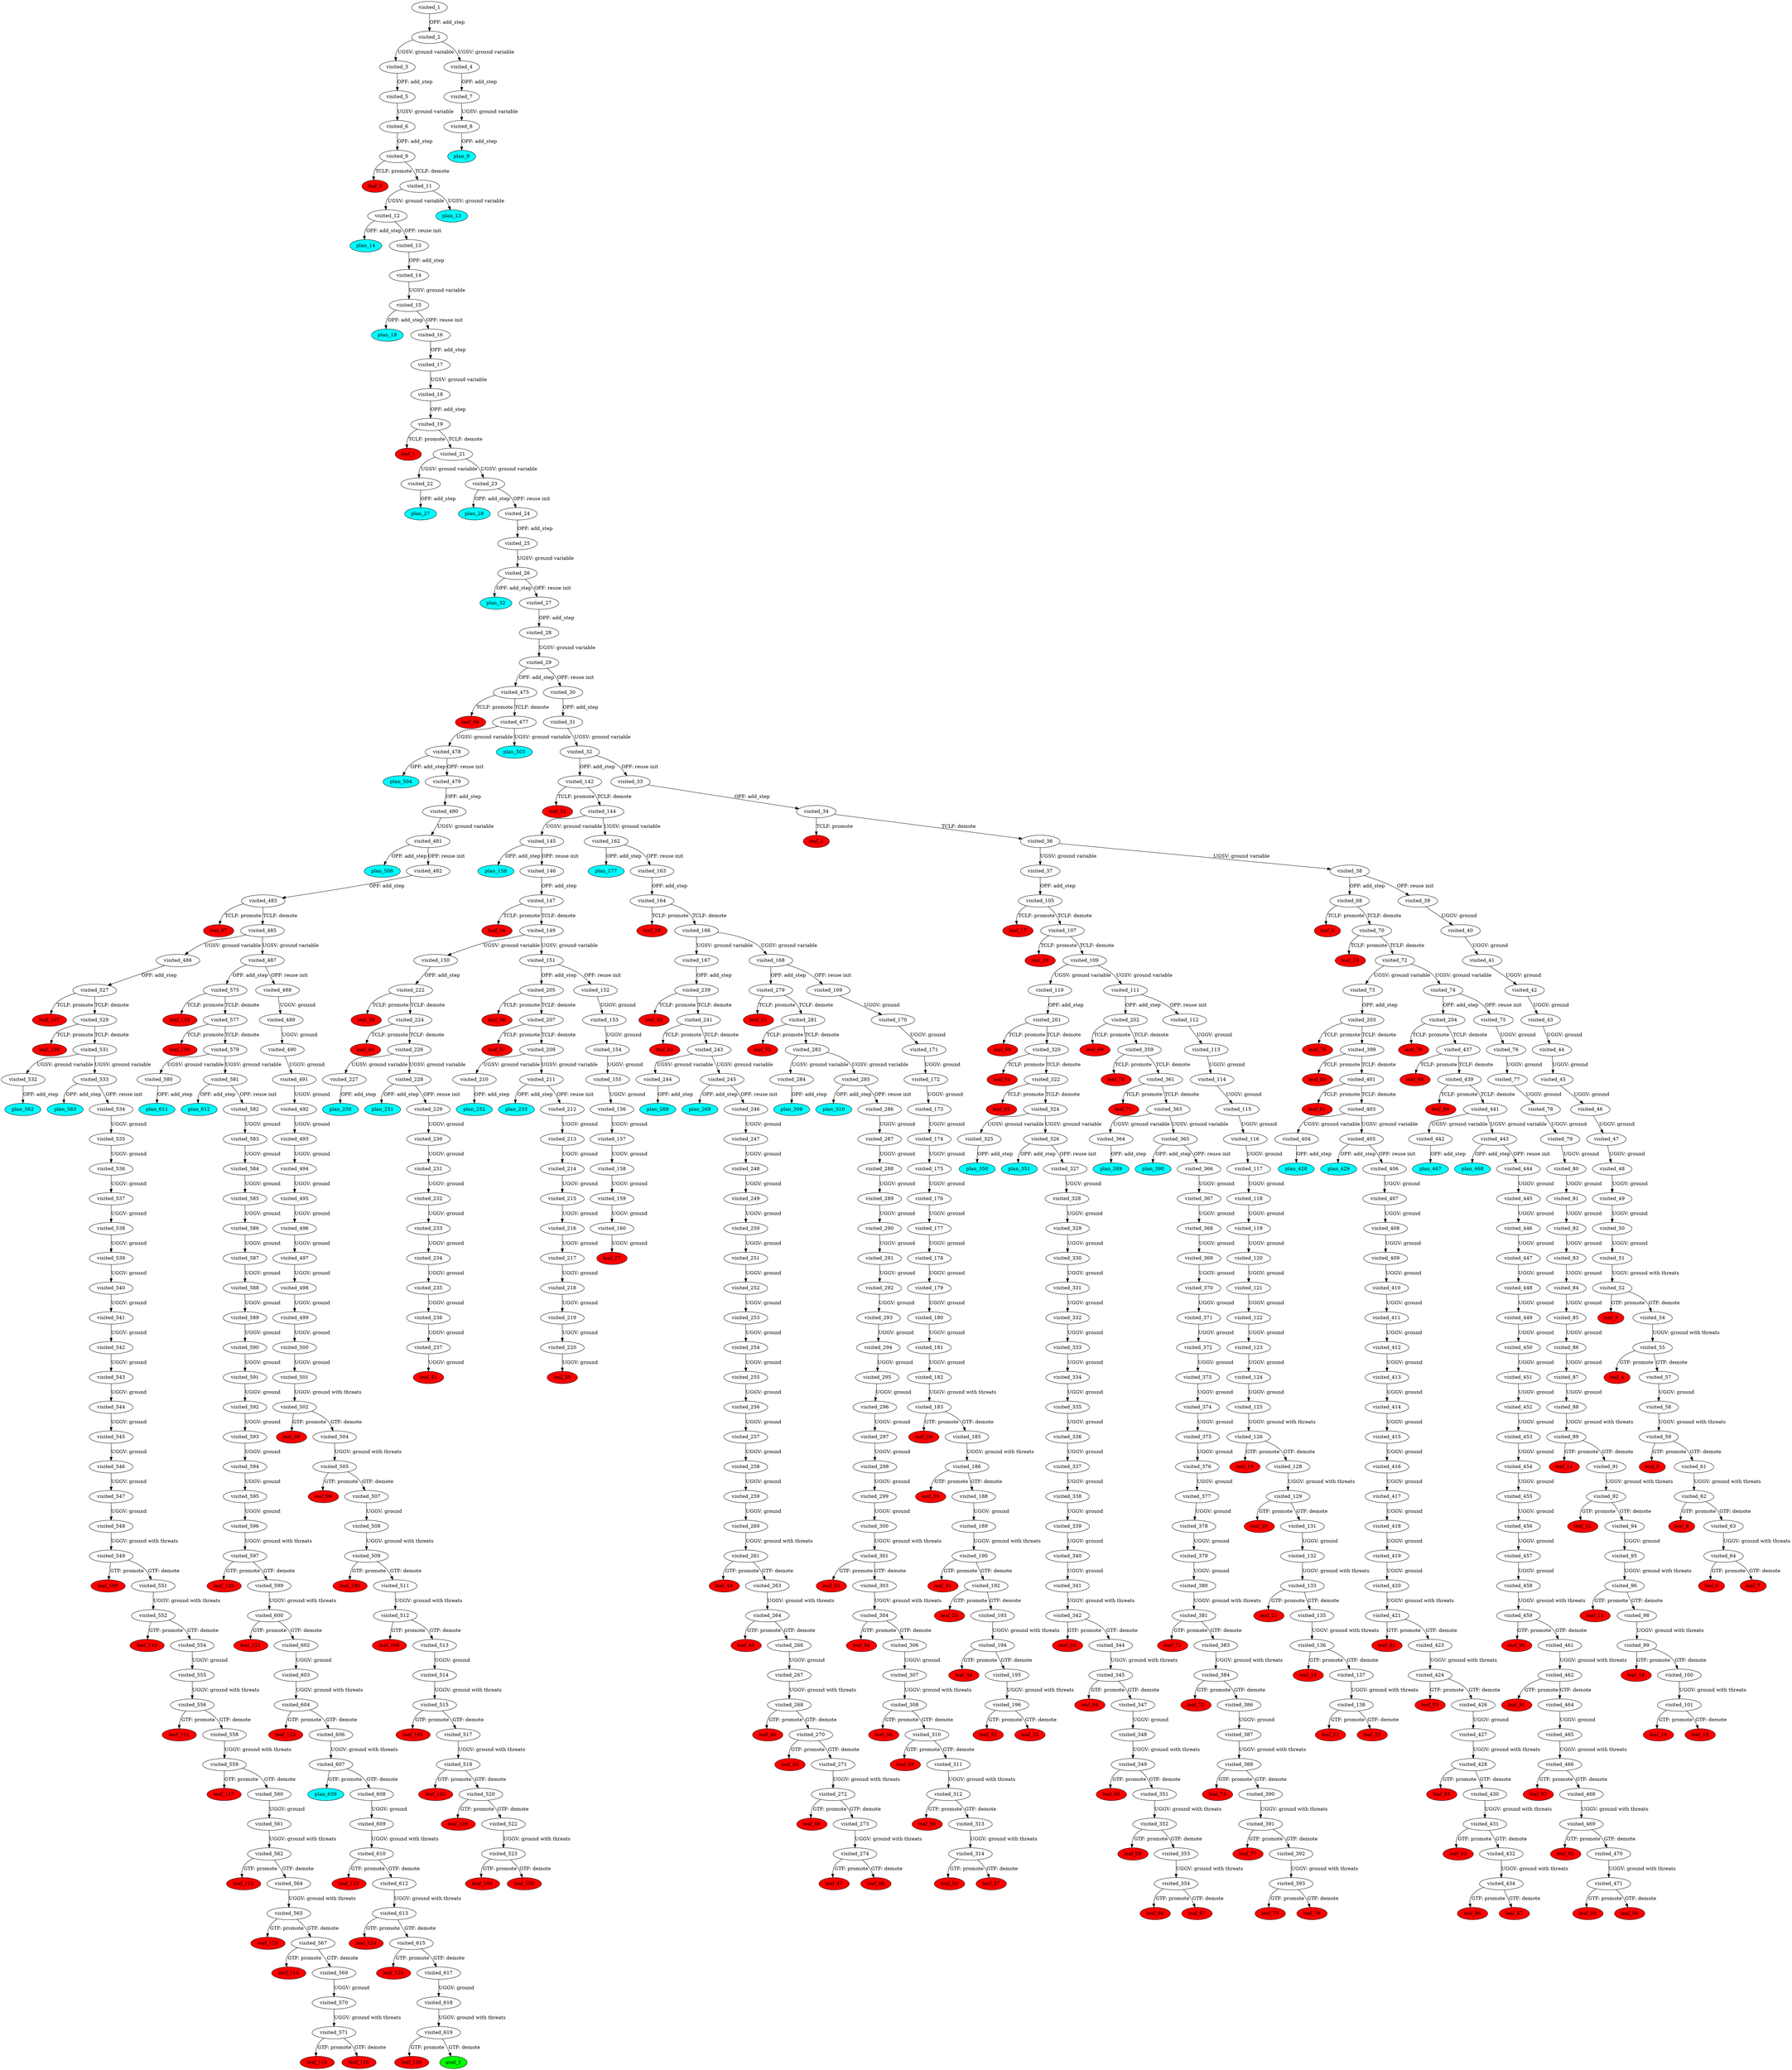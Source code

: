 digraph {
	"8bc035bb-8567-a96b-014e-d36c104162d0" [label=plan_0 fillcolor=cyan style=filled]
	"8bc035bb-8567-a96b-014e-d36c104162d0" [label=visited_1 fillcolor=white style=filled]
	"db06732e-2f32-2e4d-118e-740707fa88fb" [label=plan_1 fillcolor=cyan style=filled]
	"8bc035bb-8567-a96b-014e-d36c104162d0" -> "db06732e-2f32-2e4d-118e-740707fa88fb" [label="OPF: add_step"]
	"db06732e-2f32-2e4d-118e-740707fa88fb" [label=visited_2 fillcolor=white style=filled]
	"5b32a704-e088-c92b-0943-39e05fa94fe2" [label=plan_2 fillcolor=cyan style=filled]
	"db06732e-2f32-2e4d-118e-740707fa88fb" -> "5b32a704-e088-c92b-0943-39e05fa94fe2" [label="UGSV: ground variable"]
	"184aa35b-9359-a813-1eed-acf05606e905" [label=plan_3 fillcolor=cyan style=filled]
	"db06732e-2f32-2e4d-118e-740707fa88fb" -> "184aa35b-9359-a813-1eed-acf05606e905" [label="UGSV: ground variable"]
	"5b32a704-e088-c92b-0943-39e05fa94fe2" [label=visited_3 fillcolor=white style=filled]
	"cf80d214-bd5c-a6eb-d01f-638fabfde65e" [label=plan_4 fillcolor=cyan style=filled]
	"5b32a704-e088-c92b-0943-39e05fa94fe2" -> "cf80d214-bd5c-a6eb-d01f-638fabfde65e" [label="OPF: add_step"]
	"184aa35b-9359-a813-1eed-acf05606e905" [label=visited_4 fillcolor=white style=filled]
	"d8f3f743-c80a-b38b-f447-d94cb723b226" [label=plan_5 fillcolor=cyan style=filled]
	"184aa35b-9359-a813-1eed-acf05606e905" -> "d8f3f743-c80a-b38b-f447-d94cb723b226" [label="OPF: add_step"]
	"cf80d214-bd5c-a6eb-d01f-638fabfde65e" [label=visited_5 fillcolor=white style=filled]
	"7a5e3d52-3694-1aa7-d3ac-082bfdf56e9f" [label=plan_6 fillcolor=cyan style=filled]
	"cf80d214-bd5c-a6eb-d01f-638fabfde65e" -> "7a5e3d52-3694-1aa7-d3ac-082bfdf56e9f" [label="UGSV: ground variable"]
	"7a5e3d52-3694-1aa7-d3ac-082bfdf56e9f" [label=visited_6 fillcolor=white style=filled]
	"ef85b1e2-12b2-dd75-ad1c-ea98df6ea5c6" [label=plan_7 fillcolor=cyan style=filled]
	"7a5e3d52-3694-1aa7-d3ac-082bfdf56e9f" -> "ef85b1e2-12b2-dd75-ad1c-ea98df6ea5c6" [label="OPF: add_step"]
	"d8f3f743-c80a-b38b-f447-d94cb723b226" [label=visited_7 fillcolor=white style=filled]
	"12cc7134-f175-10ac-5edf-87dad485d540" [label=plan_8 fillcolor=cyan style=filled]
	"d8f3f743-c80a-b38b-f447-d94cb723b226" -> "12cc7134-f175-10ac-5edf-87dad485d540" [label="UGSV: ground variable"]
	"12cc7134-f175-10ac-5edf-87dad485d540" [label=visited_8 fillcolor=white style=filled]
	"ac7c77c5-7d89-fa69-5168-81a16de852e4" [label=plan_9 fillcolor=cyan style=filled]
	"12cc7134-f175-10ac-5edf-87dad485d540" -> "ac7c77c5-7d89-fa69-5168-81a16de852e4" [label="OPF: add_step"]
	"ef85b1e2-12b2-dd75-ad1c-ea98df6ea5c6" [label=visited_9 fillcolor=white style=filled]
	"c4dc474e-820a-385a-bedb-b510dff3fbae" [label=plan_10 fillcolor=cyan style=filled]
	"ef85b1e2-12b2-dd75-ad1c-ea98df6ea5c6" -> "c4dc474e-820a-385a-bedb-b510dff3fbae" [label="TCLF: promote"]
	"ea4f7c3b-b87c-142d-94af-e8b97ecd615b" [label=plan_11 fillcolor=cyan style=filled]
	"ef85b1e2-12b2-dd75-ad1c-ea98df6ea5c6" -> "ea4f7c3b-b87c-142d-94af-e8b97ecd615b" [label="TCLF: demote"]
	"c4dc474e-820a-385a-bedb-b510dff3fbae" [label=visited_10 fillcolor=white style=filled]
	"c4dc474e-820a-385a-bedb-b510dff3fbae" [label=leaf_0 fillcolor=red style=filled]
	"ea4f7c3b-b87c-142d-94af-e8b97ecd615b" [label=visited_11 fillcolor=white style=filled]
	"c9bc5d2c-6ddf-76ae-0f3f-d2c822ba7c45" [label=plan_12 fillcolor=cyan style=filled]
	"ea4f7c3b-b87c-142d-94af-e8b97ecd615b" -> "c9bc5d2c-6ddf-76ae-0f3f-d2c822ba7c45" [label="UGSV: ground variable"]
	"ca6c2829-1d72-16bf-389e-0e3026909126" [label=plan_13 fillcolor=cyan style=filled]
	"ea4f7c3b-b87c-142d-94af-e8b97ecd615b" -> "ca6c2829-1d72-16bf-389e-0e3026909126" [label="UGSV: ground variable"]
	"c9bc5d2c-6ddf-76ae-0f3f-d2c822ba7c45" [label=visited_12 fillcolor=white style=filled]
	"57418749-a9a9-fb2c-d0e4-fd8a48d4445d" [label=plan_14 fillcolor=cyan style=filled]
	"c9bc5d2c-6ddf-76ae-0f3f-d2c822ba7c45" -> "57418749-a9a9-fb2c-d0e4-fd8a48d4445d" [label="OPF: add_step"]
	"c1292a5f-2417-6169-10aa-899c16cc39dd" [label=plan_15 fillcolor=cyan style=filled]
	"c9bc5d2c-6ddf-76ae-0f3f-d2c822ba7c45" -> "c1292a5f-2417-6169-10aa-899c16cc39dd" [label="OPF: reuse init"]
	"c1292a5f-2417-6169-10aa-899c16cc39dd" [label=visited_13 fillcolor=white style=filled]
	"cae842d3-3797-4beb-d7b1-40e20c883237" [label=plan_16 fillcolor=cyan style=filled]
	"c1292a5f-2417-6169-10aa-899c16cc39dd" -> "cae842d3-3797-4beb-d7b1-40e20c883237" [label="OPF: add_step"]
	"cae842d3-3797-4beb-d7b1-40e20c883237" [label=visited_14 fillcolor=white style=filled]
	"5a36af40-e012-73d7-90e7-f08547ce280a" [label=plan_17 fillcolor=cyan style=filled]
	"cae842d3-3797-4beb-d7b1-40e20c883237" -> "5a36af40-e012-73d7-90e7-f08547ce280a" [label="UGSV: ground variable"]
	"5a36af40-e012-73d7-90e7-f08547ce280a" [label=visited_15 fillcolor=white style=filled]
	"d9824862-cfc2-1217-ae1b-545097330a45" [label=plan_18 fillcolor=cyan style=filled]
	"5a36af40-e012-73d7-90e7-f08547ce280a" -> "d9824862-cfc2-1217-ae1b-545097330a45" [label="OPF: add_step"]
	"4a54c35c-041d-91ec-a86d-ca1c9e60aed2" [label=plan_19 fillcolor=cyan style=filled]
	"5a36af40-e012-73d7-90e7-f08547ce280a" -> "4a54c35c-041d-91ec-a86d-ca1c9e60aed2" [label="OPF: reuse init"]
	"4a54c35c-041d-91ec-a86d-ca1c9e60aed2" [label=visited_16 fillcolor=white style=filled]
	"ee0ec269-744d-101f-5bed-1b489ecbda14" [label=plan_20 fillcolor=cyan style=filled]
	"4a54c35c-041d-91ec-a86d-ca1c9e60aed2" -> "ee0ec269-744d-101f-5bed-1b489ecbda14" [label="OPF: add_step"]
	"ee0ec269-744d-101f-5bed-1b489ecbda14" [label=visited_17 fillcolor=white style=filled]
	"03aabfac-e819-562b-951b-769c51f694cc" [label=plan_21 fillcolor=cyan style=filled]
	"ee0ec269-744d-101f-5bed-1b489ecbda14" -> "03aabfac-e819-562b-951b-769c51f694cc" [label="UGSV: ground variable"]
	"03aabfac-e819-562b-951b-769c51f694cc" [label=visited_18 fillcolor=white style=filled]
	"9bd70f62-2125-6b1f-632d-fd91afb6b357" [label=plan_22 fillcolor=cyan style=filled]
	"03aabfac-e819-562b-951b-769c51f694cc" -> "9bd70f62-2125-6b1f-632d-fd91afb6b357" [label="OPF: add_step"]
	"9bd70f62-2125-6b1f-632d-fd91afb6b357" [label=visited_19 fillcolor=white style=filled]
	"287bac09-0b78-5ac8-4b9c-36f1af0e8d04" [label=plan_23 fillcolor=cyan style=filled]
	"9bd70f62-2125-6b1f-632d-fd91afb6b357" -> "287bac09-0b78-5ac8-4b9c-36f1af0e8d04" [label="TCLF: promote"]
	"d26567fd-5d2a-0d67-e597-b225101a92f7" [label=plan_24 fillcolor=cyan style=filled]
	"9bd70f62-2125-6b1f-632d-fd91afb6b357" -> "d26567fd-5d2a-0d67-e597-b225101a92f7" [label="TCLF: demote"]
	"287bac09-0b78-5ac8-4b9c-36f1af0e8d04" [label=visited_20 fillcolor=white style=filled]
	"287bac09-0b78-5ac8-4b9c-36f1af0e8d04" [label=leaf_1 fillcolor=red style=filled]
	"d26567fd-5d2a-0d67-e597-b225101a92f7" [label=visited_21 fillcolor=white style=filled]
	"21d3b8f2-f3ac-25cb-7f4b-24b9ef4c37d0" [label=plan_25 fillcolor=cyan style=filled]
	"d26567fd-5d2a-0d67-e597-b225101a92f7" -> "21d3b8f2-f3ac-25cb-7f4b-24b9ef4c37d0" [label="UGSV: ground variable"]
	"f0146b37-b780-1b06-1634-647134cee146" [label=plan_26 fillcolor=cyan style=filled]
	"d26567fd-5d2a-0d67-e597-b225101a92f7" -> "f0146b37-b780-1b06-1634-647134cee146" [label="UGSV: ground variable"]
	"21d3b8f2-f3ac-25cb-7f4b-24b9ef4c37d0" [label=visited_22 fillcolor=white style=filled]
	"46052bf0-25e0-a60e-5281-8ec025c3b79e" [label=plan_27 fillcolor=cyan style=filled]
	"21d3b8f2-f3ac-25cb-7f4b-24b9ef4c37d0" -> "46052bf0-25e0-a60e-5281-8ec025c3b79e" [label="OPF: add_step"]
	"f0146b37-b780-1b06-1634-647134cee146" [label=visited_23 fillcolor=white style=filled]
	"eb2592b9-5f18-73b1-45ae-940083d95e36" [label=plan_28 fillcolor=cyan style=filled]
	"f0146b37-b780-1b06-1634-647134cee146" -> "eb2592b9-5f18-73b1-45ae-940083d95e36" [label="OPF: add_step"]
	"89caa69d-e741-c19d-ceb4-c02507ed9338" [label=plan_29 fillcolor=cyan style=filled]
	"f0146b37-b780-1b06-1634-647134cee146" -> "89caa69d-e741-c19d-ceb4-c02507ed9338" [label="OPF: reuse init"]
	"89caa69d-e741-c19d-ceb4-c02507ed9338" [label=visited_24 fillcolor=white style=filled]
	"831204ff-7c48-4136-ca3e-a03ded1dedcd" [label=plan_30 fillcolor=cyan style=filled]
	"89caa69d-e741-c19d-ceb4-c02507ed9338" -> "831204ff-7c48-4136-ca3e-a03ded1dedcd" [label="OPF: add_step"]
	"831204ff-7c48-4136-ca3e-a03ded1dedcd" [label=visited_25 fillcolor=white style=filled]
	"84f20b1a-7691-ec41-fe4e-1e82580383d6" [label=plan_31 fillcolor=cyan style=filled]
	"831204ff-7c48-4136-ca3e-a03ded1dedcd" -> "84f20b1a-7691-ec41-fe4e-1e82580383d6" [label="UGSV: ground variable"]
	"84f20b1a-7691-ec41-fe4e-1e82580383d6" [label=visited_26 fillcolor=white style=filled]
	"ce37626d-c13b-eb6a-9dd6-5ae9c5b92e88" [label=plan_32 fillcolor=cyan style=filled]
	"84f20b1a-7691-ec41-fe4e-1e82580383d6" -> "ce37626d-c13b-eb6a-9dd6-5ae9c5b92e88" [label="OPF: add_step"]
	"8db4b491-2fc2-cda8-c1d9-a1f38e9e053a" [label=plan_33 fillcolor=cyan style=filled]
	"84f20b1a-7691-ec41-fe4e-1e82580383d6" -> "8db4b491-2fc2-cda8-c1d9-a1f38e9e053a" [label="OPF: reuse init"]
	"8db4b491-2fc2-cda8-c1d9-a1f38e9e053a" [label=visited_27 fillcolor=white style=filled]
	"fc22b9c7-0bca-bfe1-54c4-321c06764712" [label=plan_34 fillcolor=cyan style=filled]
	"8db4b491-2fc2-cda8-c1d9-a1f38e9e053a" -> "fc22b9c7-0bca-bfe1-54c4-321c06764712" [label="OPF: add_step"]
	"fc22b9c7-0bca-bfe1-54c4-321c06764712" [label=visited_28 fillcolor=white style=filled]
	"b597d341-c004-496a-c6f2-5b9c5f153b2b" [label=plan_35 fillcolor=cyan style=filled]
	"fc22b9c7-0bca-bfe1-54c4-321c06764712" -> "b597d341-c004-496a-c6f2-5b9c5f153b2b" [label="UGSV: ground variable"]
	"b597d341-c004-496a-c6f2-5b9c5f153b2b" [label=visited_29 fillcolor=white style=filled]
	"7b1364e7-08d2-cdca-a7a3-9446a81b540e" [label=plan_36 fillcolor=cyan style=filled]
	"b597d341-c004-496a-c6f2-5b9c5f153b2b" -> "7b1364e7-08d2-cdca-a7a3-9446a81b540e" [label="OPF: add_step"]
	"eece65eb-94a4-1039-c915-f03146d10e56" [label=plan_37 fillcolor=cyan style=filled]
	"b597d341-c004-496a-c6f2-5b9c5f153b2b" -> "eece65eb-94a4-1039-c915-f03146d10e56" [label="OPF: reuse init"]
	"eece65eb-94a4-1039-c915-f03146d10e56" [label=visited_30 fillcolor=white style=filled]
	"6ea077a7-9f49-e457-2a25-09c0736fbac9" [label=plan_38 fillcolor=cyan style=filled]
	"eece65eb-94a4-1039-c915-f03146d10e56" -> "6ea077a7-9f49-e457-2a25-09c0736fbac9" [label="OPF: add_step"]
	"6ea077a7-9f49-e457-2a25-09c0736fbac9" [label=visited_31 fillcolor=white style=filled]
	"f3dc284b-0b87-7e53-de13-86dd9557d591" [label=plan_39 fillcolor=cyan style=filled]
	"6ea077a7-9f49-e457-2a25-09c0736fbac9" -> "f3dc284b-0b87-7e53-de13-86dd9557d591" [label="UGSV: ground variable"]
	"f3dc284b-0b87-7e53-de13-86dd9557d591" [label=visited_32 fillcolor=white style=filled]
	"1e161cb2-36e2-0576-35ed-8ef2eb79a7b1" [label=plan_40 fillcolor=cyan style=filled]
	"f3dc284b-0b87-7e53-de13-86dd9557d591" -> "1e161cb2-36e2-0576-35ed-8ef2eb79a7b1" [label="OPF: add_step"]
	"dad4a6f3-297c-62fa-23a5-dff7b7907fb4" [label=plan_41 fillcolor=cyan style=filled]
	"f3dc284b-0b87-7e53-de13-86dd9557d591" -> "dad4a6f3-297c-62fa-23a5-dff7b7907fb4" [label="OPF: reuse init"]
	"dad4a6f3-297c-62fa-23a5-dff7b7907fb4" [label=visited_33 fillcolor=white style=filled]
	"27977a27-da3d-6f2a-8cb4-2d42fe1285e9" [label=plan_42 fillcolor=cyan style=filled]
	"dad4a6f3-297c-62fa-23a5-dff7b7907fb4" -> "27977a27-da3d-6f2a-8cb4-2d42fe1285e9" [label="OPF: add_step"]
	"27977a27-da3d-6f2a-8cb4-2d42fe1285e9" [label=visited_34 fillcolor=white style=filled]
	"18313337-3b4a-fedf-fd10-c3f35a314851" [label=plan_43 fillcolor=cyan style=filled]
	"27977a27-da3d-6f2a-8cb4-2d42fe1285e9" -> "18313337-3b4a-fedf-fd10-c3f35a314851" [label="TCLF: promote"]
	"a7474ee9-409b-9de5-33cf-79ba2e842383" [label=plan_44 fillcolor=cyan style=filled]
	"27977a27-da3d-6f2a-8cb4-2d42fe1285e9" -> "a7474ee9-409b-9de5-33cf-79ba2e842383" [label="TCLF: demote"]
	"18313337-3b4a-fedf-fd10-c3f35a314851" [label=visited_35 fillcolor=white style=filled]
	"18313337-3b4a-fedf-fd10-c3f35a314851" [label=leaf_2 fillcolor=red style=filled]
	"a7474ee9-409b-9de5-33cf-79ba2e842383" [label=visited_36 fillcolor=white style=filled]
	"ff9c7805-34a1-26a6-43be-644fea057652" [label=plan_45 fillcolor=cyan style=filled]
	"a7474ee9-409b-9de5-33cf-79ba2e842383" -> "ff9c7805-34a1-26a6-43be-644fea057652" [label="UGSV: ground variable"]
	"ba1cf2b3-cfb6-1b2a-8563-9b3f570da126" [label=plan_46 fillcolor=cyan style=filled]
	"a7474ee9-409b-9de5-33cf-79ba2e842383" -> "ba1cf2b3-cfb6-1b2a-8563-9b3f570da126" [label="UGSV: ground variable"]
	"ff9c7805-34a1-26a6-43be-644fea057652" [label=visited_37 fillcolor=white style=filled]
	"ffea1eea-e0d7-0d92-940a-078b46f12859" [label=plan_47 fillcolor=cyan style=filled]
	"ff9c7805-34a1-26a6-43be-644fea057652" -> "ffea1eea-e0d7-0d92-940a-078b46f12859" [label="OPF: add_step"]
	"ba1cf2b3-cfb6-1b2a-8563-9b3f570da126" [label=visited_38 fillcolor=white style=filled]
	"3f2a9c49-9f66-f6b7-12c0-9c2f2abb4375" [label=plan_48 fillcolor=cyan style=filled]
	"ba1cf2b3-cfb6-1b2a-8563-9b3f570da126" -> "3f2a9c49-9f66-f6b7-12c0-9c2f2abb4375" [label="OPF: add_step"]
	"2159da73-dadf-01c5-7dcb-a8f8c9601d84" [label=plan_49 fillcolor=cyan style=filled]
	"ba1cf2b3-cfb6-1b2a-8563-9b3f570da126" -> "2159da73-dadf-01c5-7dcb-a8f8c9601d84" [label="OPF: reuse init"]
	"2159da73-dadf-01c5-7dcb-a8f8c9601d84" [label=visited_39 fillcolor=white style=filled]
	"9b5fe73e-9b99-2612-3352-eb6c31262a60" [label=plan_50 fillcolor=cyan style=filled]
	"2159da73-dadf-01c5-7dcb-a8f8c9601d84" -> "9b5fe73e-9b99-2612-3352-eb6c31262a60" [label="UGGV: ground"]
	"9b5fe73e-9b99-2612-3352-eb6c31262a60" [label=visited_40 fillcolor=white style=filled]
	"7d713295-cfb8-a551-adf8-bf9503530dfa" [label=plan_51 fillcolor=cyan style=filled]
	"9b5fe73e-9b99-2612-3352-eb6c31262a60" -> "7d713295-cfb8-a551-adf8-bf9503530dfa" [label="UGGV: ground"]
	"7d713295-cfb8-a551-adf8-bf9503530dfa" [label=visited_41 fillcolor=white style=filled]
	"5d0280d2-1d6f-6d42-67f2-6386d97a7657" [label=plan_52 fillcolor=cyan style=filled]
	"7d713295-cfb8-a551-adf8-bf9503530dfa" -> "5d0280d2-1d6f-6d42-67f2-6386d97a7657" [label="UGGV: ground"]
	"5d0280d2-1d6f-6d42-67f2-6386d97a7657" [label=visited_42 fillcolor=white style=filled]
	"180ede37-087d-08e1-070e-b935ddaabd69" [label=plan_53 fillcolor=cyan style=filled]
	"5d0280d2-1d6f-6d42-67f2-6386d97a7657" -> "180ede37-087d-08e1-070e-b935ddaabd69" [label="UGGV: ground"]
	"180ede37-087d-08e1-070e-b935ddaabd69" [label=visited_43 fillcolor=white style=filled]
	"9c1b2b3f-3954-6207-14fd-ca961332ee00" [label=plan_54 fillcolor=cyan style=filled]
	"180ede37-087d-08e1-070e-b935ddaabd69" -> "9c1b2b3f-3954-6207-14fd-ca961332ee00" [label="UGGV: ground"]
	"9c1b2b3f-3954-6207-14fd-ca961332ee00" [label=visited_44 fillcolor=white style=filled]
	"86939b96-4ed5-b245-5595-7d5f1b3400a6" [label=plan_55 fillcolor=cyan style=filled]
	"9c1b2b3f-3954-6207-14fd-ca961332ee00" -> "86939b96-4ed5-b245-5595-7d5f1b3400a6" [label="UGGV: ground"]
	"86939b96-4ed5-b245-5595-7d5f1b3400a6" [label=visited_45 fillcolor=white style=filled]
	"48768b92-4ecd-23c4-000e-96acf78e7361" [label=plan_56 fillcolor=cyan style=filled]
	"86939b96-4ed5-b245-5595-7d5f1b3400a6" -> "48768b92-4ecd-23c4-000e-96acf78e7361" [label="UGGV: ground"]
	"48768b92-4ecd-23c4-000e-96acf78e7361" [label=visited_46 fillcolor=white style=filled]
	"69a695f6-32e5-307d-bfd7-9d5f2ef52e85" [label=plan_57 fillcolor=cyan style=filled]
	"48768b92-4ecd-23c4-000e-96acf78e7361" -> "69a695f6-32e5-307d-bfd7-9d5f2ef52e85" [label="UGGV: ground"]
	"69a695f6-32e5-307d-bfd7-9d5f2ef52e85" [label=visited_47 fillcolor=white style=filled]
	"9e5459c5-7fd8-1ca0-4049-0600f8c93397" [label=plan_58 fillcolor=cyan style=filled]
	"69a695f6-32e5-307d-bfd7-9d5f2ef52e85" -> "9e5459c5-7fd8-1ca0-4049-0600f8c93397" [label="UGGV: ground"]
	"9e5459c5-7fd8-1ca0-4049-0600f8c93397" [label=visited_48 fillcolor=white style=filled]
	"42f4d7c1-1318-0d78-c215-821f28023812" [label=plan_59 fillcolor=cyan style=filled]
	"9e5459c5-7fd8-1ca0-4049-0600f8c93397" -> "42f4d7c1-1318-0d78-c215-821f28023812" [label="UGGV: ground"]
	"42f4d7c1-1318-0d78-c215-821f28023812" [label=visited_49 fillcolor=white style=filled]
	"0344a683-9a8c-aa40-95c4-44fafe29a3ae" [label=plan_60 fillcolor=cyan style=filled]
	"42f4d7c1-1318-0d78-c215-821f28023812" -> "0344a683-9a8c-aa40-95c4-44fafe29a3ae" [label="UGGV: ground"]
	"0344a683-9a8c-aa40-95c4-44fafe29a3ae" [label=visited_50 fillcolor=white style=filled]
	"b9e32584-dd2f-8c09-00a6-2f7b1647a849" [label=plan_61 fillcolor=cyan style=filled]
	"0344a683-9a8c-aa40-95c4-44fafe29a3ae" -> "b9e32584-dd2f-8c09-00a6-2f7b1647a849" [label="UGGV: ground"]
	"b9e32584-dd2f-8c09-00a6-2f7b1647a849" [label=visited_51 fillcolor=white style=filled]
	"c6ff954a-626c-d97f-ef0b-7e66ccdbbda2" [label=plan_62 fillcolor=cyan style=filled]
	"b9e32584-dd2f-8c09-00a6-2f7b1647a849" -> "c6ff954a-626c-d97f-ef0b-7e66ccdbbda2" [label="UGGV: ground with threats"]
	"c6ff954a-626c-d97f-ef0b-7e66ccdbbda2" [label=visited_52 fillcolor=white style=filled]
	"4005d9ff-d2c4-b760-e84d-61e9d1bbdb7e" [label=plan_63 fillcolor=cyan style=filled]
	"c6ff954a-626c-d97f-ef0b-7e66ccdbbda2" -> "4005d9ff-d2c4-b760-e84d-61e9d1bbdb7e" [label="GTF: promote"]
	"9b089bb1-b43b-af97-75d4-353ed3552ef4" [label=plan_64 fillcolor=cyan style=filled]
	"c6ff954a-626c-d97f-ef0b-7e66ccdbbda2" -> "9b089bb1-b43b-af97-75d4-353ed3552ef4" [label="GTF: demote"]
	"4005d9ff-d2c4-b760-e84d-61e9d1bbdb7e" [label=visited_53 fillcolor=white style=filled]
	"4005d9ff-d2c4-b760-e84d-61e9d1bbdb7e" [label=leaf_3 fillcolor=red style=filled]
	"9b089bb1-b43b-af97-75d4-353ed3552ef4" [label=visited_54 fillcolor=white style=filled]
	"9a503b59-a89e-d739-ccfc-c304fb13c4ee" [label=plan_65 fillcolor=cyan style=filled]
	"9b089bb1-b43b-af97-75d4-353ed3552ef4" -> "9a503b59-a89e-d739-ccfc-c304fb13c4ee" [label="UGGV: ground with threats"]
	"9a503b59-a89e-d739-ccfc-c304fb13c4ee" [label=visited_55 fillcolor=white style=filled]
	"57b667f2-16ed-9108-f4aa-1228921887aa" [label=plan_66 fillcolor=cyan style=filled]
	"9a503b59-a89e-d739-ccfc-c304fb13c4ee" -> "57b667f2-16ed-9108-f4aa-1228921887aa" [label="GTF: promote"]
	"396351d0-7b30-6b99-e7de-53d5fb329ae3" [label=plan_67 fillcolor=cyan style=filled]
	"9a503b59-a89e-d739-ccfc-c304fb13c4ee" -> "396351d0-7b30-6b99-e7de-53d5fb329ae3" [label="GTF: demote"]
	"57b667f2-16ed-9108-f4aa-1228921887aa" [label=visited_56 fillcolor=white style=filled]
	"57b667f2-16ed-9108-f4aa-1228921887aa" [label=leaf_4 fillcolor=red style=filled]
	"396351d0-7b30-6b99-e7de-53d5fb329ae3" [label=visited_57 fillcolor=white style=filled]
	"06d9d2cf-ec11-346b-a956-ca1787c2c2e3" [label=plan_68 fillcolor=cyan style=filled]
	"396351d0-7b30-6b99-e7de-53d5fb329ae3" -> "06d9d2cf-ec11-346b-a956-ca1787c2c2e3" [label="UGGV: ground"]
	"06d9d2cf-ec11-346b-a956-ca1787c2c2e3" [label=visited_58 fillcolor=white style=filled]
	"aa9313da-7637-dd64-6182-02ce9281fb0d" [label=plan_69 fillcolor=cyan style=filled]
	"06d9d2cf-ec11-346b-a956-ca1787c2c2e3" -> "aa9313da-7637-dd64-6182-02ce9281fb0d" [label="UGGV: ground with threats"]
	"aa9313da-7637-dd64-6182-02ce9281fb0d" [label=visited_59 fillcolor=white style=filled]
	"2e77420b-73bc-35a3-6319-47b63b2db945" [label=plan_70 fillcolor=cyan style=filled]
	"aa9313da-7637-dd64-6182-02ce9281fb0d" -> "2e77420b-73bc-35a3-6319-47b63b2db945" [label="GTF: promote"]
	"acf31b4d-9583-3542-095c-97fdfa51a4d5" [label=plan_71 fillcolor=cyan style=filled]
	"aa9313da-7637-dd64-6182-02ce9281fb0d" -> "acf31b4d-9583-3542-095c-97fdfa51a4d5" [label="GTF: demote"]
	"2e77420b-73bc-35a3-6319-47b63b2db945" [label=visited_60 fillcolor=white style=filled]
	"2e77420b-73bc-35a3-6319-47b63b2db945" [label=leaf_5 fillcolor=red style=filled]
	"acf31b4d-9583-3542-095c-97fdfa51a4d5" [label=visited_61 fillcolor=white style=filled]
	"75440677-3194-7591-c2fd-299c2e64ca5d" [label=plan_72 fillcolor=cyan style=filled]
	"acf31b4d-9583-3542-095c-97fdfa51a4d5" -> "75440677-3194-7591-c2fd-299c2e64ca5d" [label="UGGV: ground with threats"]
	"75440677-3194-7591-c2fd-299c2e64ca5d" [label=visited_62 fillcolor=white style=filled]
	"3945c74b-4e38-b2d4-6eae-629c2e63670b" [label=plan_73 fillcolor=cyan style=filled]
	"75440677-3194-7591-c2fd-299c2e64ca5d" -> "3945c74b-4e38-b2d4-6eae-629c2e63670b" [label="GTF: promote"]
	"5d242ff6-0ea0-63bb-2c67-494bacb456d3" [label=plan_74 fillcolor=cyan style=filled]
	"75440677-3194-7591-c2fd-299c2e64ca5d" -> "5d242ff6-0ea0-63bb-2c67-494bacb456d3" [label="GTF: demote"]
	"5d242ff6-0ea0-63bb-2c67-494bacb456d3" [label=visited_63 fillcolor=white style=filled]
	"2881dc4f-fb1d-4c01-7057-465190df1628" [label=plan_75 fillcolor=cyan style=filled]
	"5d242ff6-0ea0-63bb-2c67-494bacb456d3" -> "2881dc4f-fb1d-4c01-7057-465190df1628" [label="UGGV: ground with threats"]
	"2881dc4f-fb1d-4c01-7057-465190df1628" [label=visited_64 fillcolor=white style=filled]
	"5cf24a2e-e942-8964-4457-51bce5537c42" [label=plan_76 fillcolor=cyan style=filled]
	"2881dc4f-fb1d-4c01-7057-465190df1628" -> "5cf24a2e-e942-8964-4457-51bce5537c42" [label="GTF: promote"]
	"1a82cc30-780e-9430-fbf3-23d89ed5cdbb" [label=plan_77 fillcolor=cyan style=filled]
	"2881dc4f-fb1d-4c01-7057-465190df1628" -> "1a82cc30-780e-9430-fbf3-23d89ed5cdbb" [label="GTF: demote"]
	"5cf24a2e-e942-8964-4457-51bce5537c42" [label=visited_65 fillcolor=white style=filled]
	"5cf24a2e-e942-8964-4457-51bce5537c42" [label=leaf_6 fillcolor=red style=filled]
	"1a82cc30-780e-9430-fbf3-23d89ed5cdbb" [label=visited_66 fillcolor=white style=filled]
	"1a82cc30-780e-9430-fbf3-23d89ed5cdbb" [label=leaf_7 fillcolor=red style=filled]
	"3945c74b-4e38-b2d4-6eae-629c2e63670b" [label=visited_67 fillcolor=white style=filled]
	"3945c74b-4e38-b2d4-6eae-629c2e63670b" [label=leaf_8 fillcolor=red style=filled]
	"3f2a9c49-9f66-f6b7-12c0-9c2f2abb4375" [label=visited_68 fillcolor=white style=filled]
	"a5465125-c0bf-7641-d820-c738aa217581" [label=plan_78 fillcolor=cyan style=filled]
	"3f2a9c49-9f66-f6b7-12c0-9c2f2abb4375" -> "a5465125-c0bf-7641-d820-c738aa217581" [label="TCLF: promote"]
	"ae9921db-ea3d-cbd2-5ca6-41ec5d3177dc" [label=plan_79 fillcolor=cyan style=filled]
	"3f2a9c49-9f66-f6b7-12c0-9c2f2abb4375" -> "ae9921db-ea3d-cbd2-5ca6-41ec5d3177dc" [label="TCLF: demote"]
	"a5465125-c0bf-7641-d820-c738aa217581" [label=visited_69 fillcolor=white style=filled]
	"a5465125-c0bf-7641-d820-c738aa217581" [label=leaf_9 fillcolor=red style=filled]
	"ae9921db-ea3d-cbd2-5ca6-41ec5d3177dc" [label=visited_70 fillcolor=white style=filled]
	"282e4148-320a-45e3-9e39-582271a57d0b" [label=plan_80 fillcolor=cyan style=filled]
	"ae9921db-ea3d-cbd2-5ca6-41ec5d3177dc" -> "282e4148-320a-45e3-9e39-582271a57d0b" [label="TCLF: promote"]
	"778717d3-7d28-11fa-e05e-9d2fc4aa1dff" [label=plan_81 fillcolor=cyan style=filled]
	"ae9921db-ea3d-cbd2-5ca6-41ec5d3177dc" -> "778717d3-7d28-11fa-e05e-9d2fc4aa1dff" [label="TCLF: demote"]
	"282e4148-320a-45e3-9e39-582271a57d0b" [label=visited_71 fillcolor=white style=filled]
	"282e4148-320a-45e3-9e39-582271a57d0b" [label=leaf_10 fillcolor=red style=filled]
	"778717d3-7d28-11fa-e05e-9d2fc4aa1dff" [label=visited_72 fillcolor=white style=filled]
	"ae690e2b-1d9a-06fd-1e58-f6e601d2289d" [label=plan_82 fillcolor=cyan style=filled]
	"778717d3-7d28-11fa-e05e-9d2fc4aa1dff" -> "ae690e2b-1d9a-06fd-1e58-f6e601d2289d" [label="UGSV: ground variable"]
	"9e5b075b-ad86-32d1-4ee9-c3bf55ecb00d" [label=plan_83 fillcolor=cyan style=filled]
	"778717d3-7d28-11fa-e05e-9d2fc4aa1dff" -> "9e5b075b-ad86-32d1-4ee9-c3bf55ecb00d" [label="UGSV: ground variable"]
	"ae690e2b-1d9a-06fd-1e58-f6e601d2289d" [label=visited_73 fillcolor=white style=filled]
	"776f7ad6-f70e-6207-d562-ab4a188b425b" [label=plan_84 fillcolor=cyan style=filled]
	"ae690e2b-1d9a-06fd-1e58-f6e601d2289d" -> "776f7ad6-f70e-6207-d562-ab4a188b425b" [label="OPF: add_step"]
	"9e5b075b-ad86-32d1-4ee9-c3bf55ecb00d" [label=visited_74 fillcolor=white style=filled]
	"61f73d23-2b10-37f3-0d12-4a8a7f05edef" [label=plan_85 fillcolor=cyan style=filled]
	"9e5b075b-ad86-32d1-4ee9-c3bf55ecb00d" -> "61f73d23-2b10-37f3-0d12-4a8a7f05edef" [label="OPF: add_step"]
	"2b6e6210-7ec2-7a2f-7153-b57a3dc84bf1" [label=plan_86 fillcolor=cyan style=filled]
	"9e5b075b-ad86-32d1-4ee9-c3bf55ecb00d" -> "2b6e6210-7ec2-7a2f-7153-b57a3dc84bf1" [label="OPF: reuse init"]
	"2b6e6210-7ec2-7a2f-7153-b57a3dc84bf1" [label=visited_75 fillcolor=white style=filled]
	"8f24fdd2-016c-639b-a5bf-82d899bb6701" [label=plan_87 fillcolor=cyan style=filled]
	"2b6e6210-7ec2-7a2f-7153-b57a3dc84bf1" -> "8f24fdd2-016c-639b-a5bf-82d899bb6701" [label="UGGV: ground"]
	"8f24fdd2-016c-639b-a5bf-82d899bb6701" [label=visited_76 fillcolor=white style=filled]
	"d4ed8b02-ade1-c273-45dc-5be3b997f6ec" [label=plan_88 fillcolor=cyan style=filled]
	"8f24fdd2-016c-639b-a5bf-82d899bb6701" -> "d4ed8b02-ade1-c273-45dc-5be3b997f6ec" [label="UGGV: ground"]
	"d4ed8b02-ade1-c273-45dc-5be3b997f6ec" [label=visited_77 fillcolor=white style=filled]
	"65fb2b3e-9c73-c398-8633-2bd3bf7f5d0d" [label=plan_89 fillcolor=cyan style=filled]
	"d4ed8b02-ade1-c273-45dc-5be3b997f6ec" -> "65fb2b3e-9c73-c398-8633-2bd3bf7f5d0d" [label="UGGV: ground"]
	"65fb2b3e-9c73-c398-8633-2bd3bf7f5d0d" [label=visited_78 fillcolor=white style=filled]
	"a4455252-3a1c-0f77-e0e5-0bc4509814a6" [label=plan_90 fillcolor=cyan style=filled]
	"65fb2b3e-9c73-c398-8633-2bd3bf7f5d0d" -> "a4455252-3a1c-0f77-e0e5-0bc4509814a6" [label="UGGV: ground"]
	"a4455252-3a1c-0f77-e0e5-0bc4509814a6" [label=visited_79 fillcolor=white style=filled]
	"e0a5c214-5530-29b3-423a-0c899fada6f5" [label=plan_91 fillcolor=cyan style=filled]
	"a4455252-3a1c-0f77-e0e5-0bc4509814a6" -> "e0a5c214-5530-29b3-423a-0c899fada6f5" [label="UGGV: ground"]
	"e0a5c214-5530-29b3-423a-0c899fada6f5" [label=visited_80 fillcolor=white style=filled]
	"ce02c117-70e0-8b47-3cad-907c06e8868c" [label=plan_92 fillcolor=cyan style=filled]
	"e0a5c214-5530-29b3-423a-0c899fada6f5" -> "ce02c117-70e0-8b47-3cad-907c06e8868c" [label="UGGV: ground"]
	"ce02c117-70e0-8b47-3cad-907c06e8868c" [label=visited_81 fillcolor=white style=filled]
	"8dd0b121-4797-a5e4-5972-1f8dd092e7b5" [label=plan_93 fillcolor=cyan style=filled]
	"ce02c117-70e0-8b47-3cad-907c06e8868c" -> "8dd0b121-4797-a5e4-5972-1f8dd092e7b5" [label="UGGV: ground"]
	"8dd0b121-4797-a5e4-5972-1f8dd092e7b5" [label=visited_82 fillcolor=white style=filled]
	"c5d9a515-0854-6b42-f11d-044added21d7" [label=plan_94 fillcolor=cyan style=filled]
	"8dd0b121-4797-a5e4-5972-1f8dd092e7b5" -> "c5d9a515-0854-6b42-f11d-044added21d7" [label="UGGV: ground"]
	"c5d9a515-0854-6b42-f11d-044added21d7" [label=visited_83 fillcolor=white style=filled]
	"01ddd910-8664-e5a3-7b66-efa2f7c430ca" [label=plan_95 fillcolor=cyan style=filled]
	"c5d9a515-0854-6b42-f11d-044added21d7" -> "01ddd910-8664-e5a3-7b66-efa2f7c430ca" [label="UGGV: ground"]
	"01ddd910-8664-e5a3-7b66-efa2f7c430ca" [label=visited_84 fillcolor=white style=filled]
	"37460577-8837-6d40-3ac5-3c2a5fe59f25" [label=plan_96 fillcolor=cyan style=filled]
	"01ddd910-8664-e5a3-7b66-efa2f7c430ca" -> "37460577-8837-6d40-3ac5-3c2a5fe59f25" [label="UGGV: ground"]
	"37460577-8837-6d40-3ac5-3c2a5fe59f25" [label=visited_85 fillcolor=white style=filled]
	"5f331961-889f-1e5f-bab9-c58332df6c31" [label=plan_97 fillcolor=cyan style=filled]
	"37460577-8837-6d40-3ac5-3c2a5fe59f25" -> "5f331961-889f-1e5f-bab9-c58332df6c31" [label="UGGV: ground"]
	"5f331961-889f-1e5f-bab9-c58332df6c31" [label=visited_86 fillcolor=white style=filled]
	"3040cf77-9491-8c65-6725-583decc716cb" [label=plan_98 fillcolor=cyan style=filled]
	"5f331961-889f-1e5f-bab9-c58332df6c31" -> "3040cf77-9491-8c65-6725-583decc716cb" [label="UGGV: ground"]
	"3040cf77-9491-8c65-6725-583decc716cb" [label=visited_87 fillcolor=white style=filled]
	"1ef10ccd-9b6f-01a3-b8bb-cc542fc068d2" [label=plan_99 fillcolor=cyan style=filled]
	"3040cf77-9491-8c65-6725-583decc716cb" -> "1ef10ccd-9b6f-01a3-b8bb-cc542fc068d2" [label="UGGV: ground"]
	"1ef10ccd-9b6f-01a3-b8bb-cc542fc068d2" [label=visited_88 fillcolor=white style=filled]
	"865d5589-bd86-754b-f9dc-4eae4d8dba8d" [label=plan_100 fillcolor=cyan style=filled]
	"1ef10ccd-9b6f-01a3-b8bb-cc542fc068d2" -> "865d5589-bd86-754b-f9dc-4eae4d8dba8d" [label="UGGV: ground with threats"]
	"865d5589-bd86-754b-f9dc-4eae4d8dba8d" [label=visited_89 fillcolor=white style=filled]
	"46d59102-eb36-b206-b256-2cfc0afb740f" [label=plan_101 fillcolor=cyan style=filled]
	"865d5589-bd86-754b-f9dc-4eae4d8dba8d" -> "46d59102-eb36-b206-b256-2cfc0afb740f" [label="GTF: promote"]
	"7987280d-0778-0c9e-c7e2-b7b8cfb96160" [label=plan_102 fillcolor=cyan style=filled]
	"865d5589-bd86-754b-f9dc-4eae4d8dba8d" -> "7987280d-0778-0c9e-c7e2-b7b8cfb96160" [label="GTF: demote"]
	"46d59102-eb36-b206-b256-2cfc0afb740f" [label=visited_90 fillcolor=white style=filled]
	"46d59102-eb36-b206-b256-2cfc0afb740f" [label=leaf_11 fillcolor=red style=filled]
	"7987280d-0778-0c9e-c7e2-b7b8cfb96160" [label=visited_91 fillcolor=white style=filled]
	"465bae18-e01f-0928-cd8c-e6c9f7b3ffde" [label=plan_103 fillcolor=cyan style=filled]
	"7987280d-0778-0c9e-c7e2-b7b8cfb96160" -> "465bae18-e01f-0928-cd8c-e6c9f7b3ffde" [label="UGGV: ground with threats"]
	"465bae18-e01f-0928-cd8c-e6c9f7b3ffde" [label=visited_92 fillcolor=white style=filled]
	"b8c20889-0055-b7d8-5a0c-2aac165d4c7a" [label=plan_104 fillcolor=cyan style=filled]
	"465bae18-e01f-0928-cd8c-e6c9f7b3ffde" -> "b8c20889-0055-b7d8-5a0c-2aac165d4c7a" [label="GTF: promote"]
	"2d3ac36b-37ea-98bf-62e6-1e64e141dc61" [label=plan_105 fillcolor=cyan style=filled]
	"465bae18-e01f-0928-cd8c-e6c9f7b3ffde" -> "2d3ac36b-37ea-98bf-62e6-1e64e141dc61" [label="GTF: demote"]
	"b8c20889-0055-b7d8-5a0c-2aac165d4c7a" [label=visited_93 fillcolor=white style=filled]
	"b8c20889-0055-b7d8-5a0c-2aac165d4c7a" [label=leaf_12 fillcolor=red style=filled]
	"2d3ac36b-37ea-98bf-62e6-1e64e141dc61" [label=visited_94 fillcolor=white style=filled]
	"41eff71d-b4de-bf85-fd4b-a09bcf9072f1" [label=plan_106 fillcolor=cyan style=filled]
	"2d3ac36b-37ea-98bf-62e6-1e64e141dc61" -> "41eff71d-b4de-bf85-fd4b-a09bcf9072f1" [label="UGGV: ground"]
	"41eff71d-b4de-bf85-fd4b-a09bcf9072f1" [label=visited_95 fillcolor=white style=filled]
	"e126e19a-bcf3-c36a-cd5a-b9710bbf6b19" [label=plan_107 fillcolor=cyan style=filled]
	"41eff71d-b4de-bf85-fd4b-a09bcf9072f1" -> "e126e19a-bcf3-c36a-cd5a-b9710bbf6b19" [label="UGGV: ground with threats"]
	"e126e19a-bcf3-c36a-cd5a-b9710bbf6b19" [label=visited_96 fillcolor=white style=filled]
	"843b0043-5c68-2594-6859-36ef24228f6c" [label=plan_108 fillcolor=cyan style=filled]
	"e126e19a-bcf3-c36a-cd5a-b9710bbf6b19" -> "843b0043-5c68-2594-6859-36ef24228f6c" [label="GTF: promote"]
	"73b35d4d-8870-43d0-de8d-ace13aff7d97" [label=plan_109 fillcolor=cyan style=filled]
	"e126e19a-bcf3-c36a-cd5a-b9710bbf6b19" -> "73b35d4d-8870-43d0-de8d-ace13aff7d97" [label="GTF: demote"]
	"843b0043-5c68-2594-6859-36ef24228f6c" [label=visited_97 fillcolor=white style=filled]
	"843b0043-5c68-2594-6859-36ef24228f6c" [label=leaf_13 fillcolor=red style=filled]
	"73b35d4d-8870-43d0-de8d-ace13aff7d97" [label=visited_98 fillcolor=white style=filled]
	"ecadb027-4a96-00b8-e40e-eb6733bc3c07" [label=plan_110 fillcolor=cyan style=filled]
	"73b35d4d-8870-43d0-de8d-ace13aff7d97" -> "ecadb027-4a96-00b8-e40e-eb6733bc3c07" [label="UGGV: ground with threats"]
	"ecadb027-4a96-00b8-e40e-eb6733bc3c07" [label=visited_99 fillcolor=white style=filled]
	"a5d0e64a-47f8-4f47-779f-9a7b65026ba0" [label=plan_111 fillcolor=cyan style=filled]
	"ecadb027-4a96-00b8-e40e-eb6733bc3c07" -> "a5d0e64a-47f8-4f47-779f-9a7b65026ba0" [label="GTF: promote"]
	"fbc35bfe-b110-6dd8-4437-e4d36d52925c" [label=plan_112 fillcolor=cyan style=filled]
	"ecadb027-4a96-00b8-e40e-eb6733bc3c07" -> "fbc35bfe-b110-6dd8-4437-e4d36d52925c" [label="GTF: demote"]
	"fbc35bfe-b110-6dd8-4437-e4d36d52925c" [label=visited_100 fillcolor=white style=filled]
	"bedd7a60-6e8f-ecb2-dd1f-f71a64e37441" [label=plan_113 fillcolor=cyan style=filled]
	"fbc35bfe-b110-6dd8-4437-e4d36d52925c" -> "bedd7a60-6e8f-ecb2-dd1f-f71a64e37441" [label="UGGV: ground with threats"]
	"bedd7a60-6e8f-ecb2-dd1f-f71a64e37441" [label=visited_101 fillcolor=white style=filled]
	"d9cbb4b4-37e9-c072-3f65-5656098f4aeb" [label=plan_114 fillcolor=cyan style=filled]
	"bedd7a60-6e8f-ecb2-dd1f-f71a64e37441" -> "d9cbb4b4-37e9-c072-3f65-5656098f4aeb" [label="GTF: promote"]
	"e7471ea0-22f1-0bda-f39e-e624db6bac7a" [label=plan_115 fillcolor=cyan style=filled]
	"bedd7a60-6e8f-ecb2-dd1f-f71a64e37441" -> "e7471ea0-22f1-0bda-f39e-e624db6bac7a" [label="GTF: demote"]
	"d9cbb4b4-37e9-c072-3f65-5656098f4aeb" [label=visited_102 fillcolor=white style=filled]
	"d9cbb4b4-37e9-c072-3f65-5656098f4aeb" [label=leaf_14 fillcolor=red style=filled]
	"e7471ea0-22f1-0bda-f39e-e624db6bac7a" [label=visited_103 fillcolor=white style=filled]
	"e7471ea0-22f1-0bda-f39e-e624db6bac7a" [label=leaf_15 fillcolor=red style=filled]
	"a5d0e64a-47f8-4f47-779f-9a7b65026ba0" [label=visited_104 fillcolor=white style=filled]
	"a5d0e64a-47f8-4f47-779f-9a7b65026ba0" [label=leaf_16 fillcolor=red style=filled]
	"ffea1eea-e0d7-0d92-940a-078b46f12859" [label=visited_105 fillcolor=white style=filled]
	"c8a67c98-d27e-1047-3252-26757c5656bf" [label=plan_116 fillcolor=cyan style=filled]
	"ffea1eea-e0d7-0d92-940a-078b46f12859" -> "c8a67c98-d27e-1047-3252-26757c5656bf" [label="TCLF: promote"]
	"43b368c5-797b-4275-9e8c-7c4b92042eee" [label=plan_117 fillcolor=cyan style=filled]
	"ffea1eea-e0d7-0d92-940a-078b46f12859" -> "43b368c5-797b-4275-9e8c-7c4b92042eee" [label="TCLF: demote"]
	"c8a67c98-d27e-1047-3252-26757c5656bf" [label=visited_106 fillcolor=white style=filled]
	"c8a67c98-d27e-1047-3252-26757c5656bf" [label=leaf_17 fillcolor=red style=filled]
	"43b368c5-797b-4275-9e8c-7c4b92042eee" [label=visited_107 fillcolor=white style=filled]
	"2589f9f3-983a-0480-55ee-c0c71c8899b2" [label=plan_118 fillcolor=cyan style=filled]
	"43b368c5-797b-4275-9e8c-7c4b92042eee" -> "2589f9f3-983a-0480-55ee-c0c71c8899b2" [label="TCLF: promote"]
	"f4761ab5-b56e-2a21-0dbe-592fc855d334" [label=plan_119 fillcolor=cyan style=filled]
	"43b368c5-797b-4275-9e8c-7c4b92042eee" -> "f4761ab5-b56e-2a21-0dbe-592fc855d334" [label="TCLF: demote"]
	"2589f9f3-983a-0480-55ee-c0c71c8899b2" [label=visited_108 fillcolor=white style=filled]
	"2589f9f3-983a-0480-55ee-c0c71c8899b2" [label=leaf_18 fillcolor=red style=filled]
	"f4761ab5-b56e-2a21-0dbe-592fc855d334" [label=visited_109 fillcolor=white style=filled]
	"d1730c9a-489f-10d2-9358-4c22c2061ef3" [label=plan_120 fillcolor=cyan style=filled]
	"f4761ab5-b56e-2a21-0dbe-592fc855d334" -> "d1730c9a-489f-10d2-9358-4c22c2061ef3" [label="UGSV: ground variable"]
	"e08b50b7-0da9-cec1-11df-72d2d0d2cba5" [label=plan_121 fillcolor=cyan style=filled]
	"f4761ab5-b56e-2a21-0dbe-592fc855d334" -> "e08b50b7-0da9-cec1-11df-72d2d0d2cba5" [label="UGSV: ground variable"]
	"d1730c9a-489f-10d2-9358-4c22c2061ef3" [label=visited_110 fillcolor=white style=filled]
	"a0d74e74-2dd5-8472-0569-f9ac16bace62" [label=plan_122 fillcolor=cyan style=filled]
	"d1730c9a-489f-10d2-9358-4c22c2061ef3" -> "a0d74e74-2dd5-8472-0569-f9ac16bace62" [label="OPF: add_step"]
	"e08b50b7-0da9-cec1-11df-72d2d0d2cba5" [label=visited_111 fillcolor=white style=filled]
	"77a3bcba-c2b1-dabe-2f8b-f7b6081dc650" [label=plan_123 fillcolor=cyan style=filled]
	"e08b50b7-0da9-cec1-11df-72d2d0d2cba5" -> "77a3bcba-c2b1-dabe-2f8b-f7b6081dc650" [label="OPF: add_step"]
	"559f923f-024c-9d9c-7226-206e8023f539" [label=plan_124 fillcolor=cyan style=filled]
	"e08b50b7-0da9-cec1-11df-72d2d0d2cba5" -> "559f923f-024c-9d9c-7226-206e8023f539" [label="OPF: reuse init"]
	"559f923f-024c-9d9c-7226-206e8023f539" [label=visited_112 fillcolor=white style=filled]
	"c74bdef2-8149-459c-b184-3535eaaaa624" [label=plan_125 fillcolor=cyan style=filled]
	"559f923f-024c-9d9c-7226-206e8023f539" -> "c74bdef2-8149-459c-b184-3535eaaaa624" [label="UGGV: ground"]
	"c74bdef2-8149-459c-b184-3535eaaaa624" [label=visited_113 fillcolor=white style=filled]
	"942ae6d0-7d41-6061-02ff-47f9faad96cb" [label=plan_126 fillcolor=cyan style=filled]
	"c74bdef2-8149-459c-b184-3535eaaaa624" -> "942ae6d0-7d41-6061-02ff-47f9faad96cb" [label="UGGV: ground"]
	"942ae6d0-7d41-6061-02ff-47f9faad96cb" [label=visited_114 fillcolor=white style=filled]
	"a0c28b32-0b7c-9b74-c22c-b46810ee6e65" [label=plan_127 fillcolor=cyan style=filled]
	"942ae6d0-7d41-6061-02ff-47f9faad96cb" -> "a0c28b32-0b7c-9b74-c22c-b46810ee6e65" [label="UGGV: ground"]
	"a0c28b32-0b7c-9b74-c22c-b46810ee6e65" [label=visited_115 fillcolor=white style=filled]
	"d85360e6-678a-da38-c0fb-5d70cd7a1d02" [label=plan_128 fillcolor=cyan style=filled]
	"a0c28b32-0b7c-9b74-c22c-b46810ee6e65" -> "d85360e6-678a-da38-c0fb-5d70cd7a1d02" [label="UGGV: ground"]
	"d85360e6-678a-da38-c0fb-5d70cd7a1d02" [label=visited_116 fillcolor=white style=filled]
	"e2ee3c76-1e7d-b38a-5d05-8057a4245d9f" [label=plan_129 fillcolor=cyan style=filled]
	"d85360e6-678a-da38-c0fb-5d70cd7a1d02" -> "e2ee3c76-1e7d-b38a-5d05-8057a4245d9f" [label="UGGV: ground"]
	"e2ee3c76-1e7d-b38a-5d05-8057a4245d9f" [label=visited_117 fillcolor=white style=filled]
	"446f9dd4-6d64-91bb-d194-593107ab9ed9" [label=plan_130 fillcolor=cyan style=filled]
	"e2ee3c76-1e7d-b38a-5d05-8057a4245d9f" -> "446f9dd4-6d64-91bb-d194-593107ab9ed9" [label="UGGV: ground"]
	"446f9dd4-6d64-91bb-d194-593107ab9ed9" [label=visited_118 fillcolor=white style=filled]
	"f732bc85-092b-041d-7ef7-1a100a73c838" [label=plan_131 fillcolor=cyan style=filled]
	"446f9dd4-6d64-91bb-d194-593107ab9ed9" -> "f732bc85-092b-041d-7ef7-1a100a73c838" [label="UGGV: ground"]
	"f732bc85-092b-041d-7ef7-1a100a73c838" [label=visited_119 fillcolor=white style=filled]
	"c2e7f436-3479-e48e-8718-05a3747f61e7" [label=plan_132 fillcolor=cyan style=filled]
	"f732bc85-092b-041d-7ef7-1a100a73c838" -> "c2e7f436-3479-e48e-8718-05a3747f61e7" [label="UGGV: ground"]
	"c2e7f436-3479-e48e-8718-05a3747f61e7" [label=visited_120 fillcolor=white style=filled]
	"4d27f119-a53e-a8bc-ae44-582d89b0026b" [label=plan_133 fillcolor=cyan style=filled]
	"c2e7f436-3479-e48e-8718-05a3747f61e7" -> "4d27f119-a53e-a8bc-ae44-582d89b0026b" [label="UGGV: ground"]
	"4d27f119-a53e-a8bc-ae44-582d89b0026b" [label=visited_121 fillcolor=white style=filled]
	"44d6eeca-bb12-80a9-87e9-974d70fd7536" [label=plan_134 fillcolor=cyan style=filled]
	"4d27f119-a53e-a8bc-ae44-582d89b0026b" -> "44d6eeca-bb12-80a9-87e9-974d70fd7536" [label="UGGV: ground"]
	"44d6eeca-bb12-80a9-87e9-974d70fd7536" [label=visited_122 fillcolor=white style=filled]
	"ce374129-323f-4127-f80f-6a8183257551" [label=plan_135 fillcolor=cyan style=filled]
	"44d6eeca-bb12-80a9-87e9-974d70fd7536" -> "ce374129-323f-4127-f80f-6a8183257551" [label="UGGV: ground"]
	"ce374129-323f-4127-f80f-6a8183257551" [label=visited_123 fillcolor=white style=filled]
	"847dcdd6-411a-2578-3a5e-142b02b8a68f" [label=plan_136 fillcolor=cyan style=filled]
	"ce374129-323f-4127-f80f-6a8183257551" -> "847dcdd6-411a-2578-3a5e-142b02b8a68f" [label="UGGV: ground"]
	"847dcdd6-411a-2578-3a5e-142b02b8a68f" [label=visited_124 fillcolor=white style=filled]
	"76627a18-59ec-c726-c4ce-1d19d767a1fc" [label=plan_137 fillcolor=cyan style=filled]
	"847dcdd6-411a-2578-3a5e-142b02b8a68f" -> "76627a18-59ec-c726-c4ce-1d19d767a1fc" [label="UGGV: ground"]
	"76627a18-59ec-c726-c4ce-1d19d767a1fc" [label=visited_125 fillcolor=white style=filled]
	"b0aa6363-48e5-433e-a8f1-71d5541cb88e" [label=plan_138 fillcolor=cyan style=filled]
	"76627a18-59ec-c726-c4ce-1d19d767a1fc" -> "b0aa6363-48e5-433e-a8f1-71d5541cb88e" [label="UGGV: ground with threats"]
	"b0aa6363-48e5-433e-a8f1-71d5541cb88e" [label=visited_126 fillcolor=white style=filled]
	"4a8283d5-de33-b84d-01da-6805adab3072" [label=plan_139 fillcolor=cyan style=filled]
	"b0aa6363-48e5-433e-a8f1-71d5541cb88e" -> "4a8283d5-de33-b84d-01da-6805adab3072" [label="GTF: promote"]
	"21198e7e-9ec4-d786-4327-6984e0ad133d" [label=plan_140 fillcolor=cyan style=filled]
	"b0aa6363-48e5-433e-a8f1-71d5541cb88e" -> "21198e7e-9ec4-d786-4327-6984e0ad133d" [label="GTF: demote"]
	"4a8283d5-de33-b84d-01da-6805adab3072" [label=visited_127 fillcolor=white style=filled]
	"4a8283d5-de33-b84d-01da-6805adab3072" [label=leaf_19 fillcolor=red style=filled]
	"21198e7e-9ec4-d786-4327-6984e0ad133d" [label=visited_128 fillcolor=white style=filled]
	"1e208b43-306b-9fc4-0288-35d69d45543d" [label=plan_141 fillcolor=cyan style=filled]
	"21198e7e-9ec4-d786-4327-6984e0ad133d" -> "1e208b43-306b-9fc4-0288-35d69d45543d" [label="UGGV: ground with threats"]
	"1e208b43-306b-9fc4-0288-35d69d45543d" [label=visited_129 fillcolor=white style=filled]
	"de7fa11b-8dd8-4107-73a1-b59eddeb478a" [label=plan_142 fillcolor=cyan style=filled]
	"1e208b43-306b-9fc4-0288-35d69d45543d" -> "de7fa11b-8dd8-4107-73a1-b59eddeb478a" [label="GTF: promote"]
	"cab76183-3eaf-05b4-818c-7f71d1b4f84d" [label=plan_143 fillcolor=cyan style=filled]
	"1e208b43-306b-9fc4-0288-35d69d45543d" -> "cab76183-3eaf-05b4-818c-7f71d1b4f84d" [label="GTF: demote"]
	"de7fa11b-8dd8-4107-73a1-b59eddeb478a" [label=visited_130 fillcolor=white style=filled]
	"de7fa11b-8dd8-4107-73a1-b59eddeb478a" [label=leaf_20 fillcolor=red style=filled]
	"cab76183-3eaf-05b4-818c-7f71d1b4f84d" [label=visited_131 fillcolor=white style=filled]
	"cdb7fbff-63d4-70bb-c92f-1bb1a9c8cdb2" [label=plan_144 fillcolor=cyan style=filled]
	"cab76183-3eaf-05b4-818c-7f71d1b4f84d" -> "cdb7fbff-63d4-70bb-c92f-1bb1a9c8cdb2" [label="UGGV: ground"]
	"cdb7fbff-63d4-70bb-c92f-1bb1a9c8cdb2" [label=visited_132 fillcolor=white style=filled]
	"7e11108a-6d92-e45a-152c-4aadf2bec06d" [label=plan_145 fillcolor=cyan style=filled]
	"cdb7fbff-63d4-70bb-c92f-1bb1a9c8cdb2" -> "7e11108a-6d92-e45a-152c-4aadf2bec06d" [label="UGGV: ground with threats"]
	"7e11108a-6d92-e45a-152c-4aadf2bec06d" [label=visited_133 fillcolor=white style=filled]
	"bf013ce6-535b-f706-84ee-0dc8be8445f6" [label=plan_146 fillcolor=cyan style=filled]
	"7e11108a-6d92-e45a-152c-4aadf2bec06d" -> "bf013ce6-535b-f706-84ee-0dc8be8445f6" [label="GTF: promote"]
	"4458cce7-d421-11b7-80a8-ce5c9fc9eda8" [label=plan_147 fillcolor=cyan style=filled]
	"7e11108a-6d92-e45a-152c-4aadf2bec06d" -> "4458cce7-d421-11b7-80a8-ce5c9fc9eda8" [label="GTF: demote"]
	"bf013ce6-535b-f706-84ee-0dc8be8445f6" [label=visited_134 fillcolor=white style=filled]
	"bf013ce6-535b-f706-84ee-0dc8be8445f6" [label=leaf_21 fillcolor=red style=filled]
	"4458cce7-d421-11b7-80a8-ce5c9fc9eda8" [label=visited_135 fillcolor=white style=filled]
	"8fdd267e-8d02-ecf7-0aa9-504de3859c44" [label=plan_148 fillcolor=cyan style=filled]
	"4458cce7-d421-11b7-80a8-ce5c9fc9eda8" -> "8fdd267e-8d02-ecf7-0aa9-504de3859c44" [label="UGGV: ground with threats"]
	"8fdd267e-8d02-ecf7-0aa9-504de3859c44" [label=visited_136 fillcolor=white style=filled]
	"50c16154-e6a7-f0cf-9291-b76da8b3815d" [label=plan_149 fillcolor=cyan style=filled]
	"8fdd267e-8d02-ecf7-0aa9-504de3859c44" -> "50c16154-e6a7-f0cf-9291-b76da8b3815d" [label="GTF: promote"]
	"37325a7f-966e-811a-be10-2cfeff1ba3e0" [label=plan_150 fillcolor=cyan style=filled]
	"8fdd267e-8d02-ecf7-0aa9-504de3859c44" -> "37325a7f-966e-811a-be10-2cfeff1ba3e0" [label="GTF: demote"]
	"37325a7f-966e-811a-be10-2cfeff1ba3e0" [label=visited_137 fillcolor=white style=filled]
	"760f1514-089e-e15c-a028-6908f8c27ebe" [label=plan_151 fillcolor=cyan style=filled]
	"37325a7f-966e-811a-be10-2cfeff1ba3e0" -> "760f1514-089e-e15c-a028-6908f8c27ebe" [label="UGGV: ground with threats"]
	"760f1514-089e-e15c-a028-6908f8c27ebe" [label=visited_138 fillcolor=white style=filled]
	"6f8af06f-5f2a-8572-e330-e3e1a0576129" [label=plan_152 fillcolor=cyan style=filled]
	"760f1514-089e-e15c-a028-6908f8c27ebe" -> "6f8af06f-5f2a-8572-e330-e3e1a0576129" [label="GTF: promote"]
	"d3294a71-b697-492f-d840-fd58014cd941" [label=plan_153 fillcolor=cyan style=filled]
	"760f1514-089e-e15c-a028-6908f8c27ebe" -> "d3294a71-b697-492f-d840-fd58014cd941" [label="GTF: demote"]
	"6f8af06f-5f2a-8572-e330-e3e1a0576129" [label=visited_139 fillcolor=white style=filled]
	"6f8af06f-5f2a-8572-e330-e3e1a0576129" [label=leaf_22 fillcolor=red style=filled]
	"d3294a71-b697-492f-d840-fd58014cd941" [label=visited_140 fillcolor=white style=filled]
	"d3294a71-b697-492f-d840-fd58014cd941" [label=leaf_23 fillcolor=red style=filled]
	"50c16154-e6a7-f0cf-9291-b76da8b3815d" [label=visited_141 fillcolor=white style=filled]
	"50c16154-e6a7-f0cf-9291-b76da8b3815d" [label=leaf_24 fillcolor=red style=filled]
	"1e161cb2-36e2-0576-35ed-8ef2eb79a7b1" [label=visited_142 fillcolor=white style=filled]
	"9e8b5907-6c5f-0fe7-278e-4cfc579f875d" [label=plan_154 fillcolor=cyan style=filled]
	"1e161cb2-36e2-0576-35ed-8ef2eb79a7b1" -> "9e8b5907-6c5f-0fe7-278e-4cfc579f875d" [label="TCLF: promote"]
	"1fcb6f4f-0dd8-84f1-c7ff-35219fffa3f7" [label=plan_155 fillcolor=cyan style=filled]
	"1e161cb2-36e2-0576-35ed-8ef2eb79a7b1" -> "1fcb6f4f-0dd8-84f1-c7ff-35219fffa3f7" [label="TCLF: demote"]
	"9e8b5907-6c5f-0fe7-278e-4cfc579f875d" [label=visited_143 fillcolor=white style=filled]
	"9e8b5907-6c5f-0fe7-278e-4cfc579f875d" [label=leaf_25 fillcolor=red style=filled]
	"1fcb6f4f-0dd8-84f1-c7ff-35219fffa3f7" [label=visited_144 fillcolor=white style=filled]
	"34ebc644-28b1-2fd2-5c92-0459be437af5" [label=plan_156 fillcolor=cyan style=filled]
	"1fcb6f4f-0dd8-84f1-c7ff-35219fffa3f7" -> "34ebc644-28b1-2fd2-5c92-0459be437af5" [label="UGSV: ground variable"]
	"09aae95c-a623-2276-e97e-225fd55a082b" [label=plan_157 fillcolor=cyan style=filled]
	"1fcb6f4f-0dd8-84f1-c7ff-35219fffa3f7" -> "09aae95c-a623-2276-e97e-225fd55a082b" [label="UGSV: ground variable"]
	"34ebc644-28b1-2fd2-5c92-0459be437af5" [label=visited_145 fillcolor=white style=filled]
	"f294ab2e-9b67-bd94-215d-36f9e62077b7" [label=plan_158 fillcolor=cyan style=filled]
	"34ebc644-28b1-2fd2-5c92-0459be437af5" -> "f294ab2e-9b67-bd94-215d-36f9e62077b7" [label="OPF: add_step"]
	"33528551-20c6-1af6-4ace-06d905a13ea1" [label=plan_159 fillcolor=cyan style=filled]
	"34ebc644-28b1-2fd2-5c92-0459be437af5" -> "33528551-20c6-1af6-4ace-06d905a13ea1" [label="OPF: reuse init"]
	"33528551-20c6-1af6-4ace-06d905a13ea1" [label=visited_146 fillcolor=white style=filled]
	"881d7ecf-f286-e414-aa0f-a57514111c2b" [label=plan_160 fillcolor=cyan style=filled]
	"33528551-20c6-1af6-4ace-06d905a13ea1" -> "881d7ecf-f286-e414-aa0f-a57514111c2b" [label="OPF: add_step"]
	"881d7ecf-f286-e414-aa0f-a57514111c2b" [label=visited_147 fillcolor=white style=filled]
	"adb19a9b-dc0c-4fc9-2534-faaa7c6bc671" [label=plan_161 fillcolor=cyan style=filled]
	"881d7ecf-f286-e414-aa0f-a57514111c2b" -> "adb19a9b-dc0c-4fc9-2534-faaa7c6bc671" [label="TCLF: promote"]
	"dece9697-83e5-72de-c3c2-a462301342f9" [label=plan_162 fillcolor=cyan style=filled]
	"881d7ecf-f286-e414-aa0f-a57514111c2b" -> "dece9697-83e5-72de-c3c2-a462301342f9" [label="TCLF: demote"]
	"adb19a9b-dc0c-4fc9-2534-faaa7c6bc671" [label=visited_148 fillcolor=white style=filled]
	"adb19a9b-dc0c-4fc9-2534-faaa7c6bc671" [label=leaf_26 fillcolor=red style=filled]
	"dece9697-83e5-72de-c3c2-a462301342f9" [label=visited_149 fillcolor=white style=filled]
	"4644d545-ee8a-4a65-6fc4-69f723596be8" [label=plan_163 fillcolor=cyan style=filled]
	"dece9697-83e5-72de-c3c2-a462301342f9" -> "4644d545-ee8a-4a65-6fc4-69f723596be8" [label="UGSV: ground variable"]
	"5ae3a07a-963d-de79-21aa-4132da1983a0" [label=plan_164 fillcolor=cyan style=filled]
	"dece9697-83e5-72de-c3c2-a462301342f9" -> "5ae3a07a-963d-de79-21aa-4132da1983a0" [label="UGSV: ground variable"]
	"4644d545-ee8a-4a65-6fc4-69f723596be8" [label=visited_150 fillcolor=white style=filled]
	"812331dc-1935-1b6c-f4e9-9572de3a0eeb" [label=plan_165 fillcolor=cyan style=filled]
	"4644d545-ee8a-4a65-6fc4-69f723596be8" -> "812331dc-1935-1b6c-f4e9-9572de3a0eeb" [label="OPF: add_step"]
	"5ae3a07a-963d-de79-21aa-4132da1983a0" [label=visited_151 fillcolor=white style=filled]
	"0a83a23a-4a5c-f385-b63b-7fc8683fb175" [label=plan_166 fillcolor=cyan style=filled]
	"5ae3a07a-963d-de79-21aa-4132da1983a0" -> "0a83a23a-4a5c-f385-b63b-7fc8683fb175" [label="OPF: add_step"]
	"cfb93e61-cfee-8fff-9638-2c45bc95cd43" [label=plan_167 fillcolor=cyan style=filled]
	"5ae3a07a-963d-de79-21aa-4132da1983a0" -> "cfb93e61-cfee-8fff-9638-2c45bc95cd43" [label="OPF: reuse init"]
	"cfb93e61-cfee-8fff-9638-2c45bc95cd43" [label=visited_152 fillcolor=white style=filled]
	"784dcd5e-989c-4f9c-7b86-ec153f91dcc2" [label=plan_168 fillcolor=cyan style=filled]
	"cfb93e61-cfee-8fff-9638-2c45bc95cd43" -> "784dcd5e-989c-4f9c-7b86-ec153f91dcc2" [label="UGGV: ground"]
	"784dcd5e-989c-4f9c-7b86-ec153f91dcc2" [label=visited_153 fillcolor=white style=filled]
	"7e5361f0-045b-df7d-09dd-97ae9d9e2f4a" [label=plan_169 fillcolor=cyan style=filled]
	"784dcd5e-989c-4f9c-7b86-ec153f91dcc2" -> "7e5361f0-045b-df7d-09dd-97ae9d9e2f4a" [label="UGGV: ground"]
	"7e5361f0-045b-df7d-09dd-97ae9d9e2f4a" [label=visited_154 fillcolor=white style=filled]
	"dfc9550d-48f7-407a-b5f0-18e40fe75f7e" [label=plan_170 fillcolor=cyan style=filled]
	"7e5361f0-045b-df7d-09dd-97ae9d9e2f4a" -> "dfc9550d-48f7-407a-b5f0-18e40fe75f7e" [label="UGGV: ground"]
	"dfc9550d-48f7-407a-b5f0-18e40fe75f7e" [label=visited_155 fillcolor=white style=filled]
	"998f7818-5d3b-6e50-e488-775654b81613" [label=plan_171 fillcolor=cyan style=filled]
	"dfc9550d-48f7-407a-b5f0-18e40fe75f7e" -> "998f7818-5d3b-6e50-e488-775654b81613" [label="UGGV: ground"]
	"998f7818-5d3b-6e50-e488-775654b81613" [label=visited_156 fillcolor=white style=filled]
	"d50653a9-8c23-a9b5-48c1-e321fbb7c395" [label=plan_172 fillcolor=cyan style=filled]
	"998f7818-5d3b-6e50-e488-775654b81613" -> "d50653a9-8c23-a9b5-48c1-e321fbb7c395" [label="UGGV: ground"]
	"d50653a9-8c23-a9b5-48c1-e321fbb7c395" [label=visited_157 fillcolor=white style=filled]
	"bcb9e638-b020-0b6d-91b6-7a234f7f85a7" [label=plan_173 fillcolor=cyan style=filled]
	"d50653a9-8c23-a9b5-48c1-e321fbb7c395" -> "bcb9e638-b020-0b6d-91b6-7a234f7f85a7" [label="UGGV: ground"]
	"bcb9e638-b020-0b6d-91b6-7a234f7f85a7" [label=visited_158 fillcolor=white style=filled]
	"43e0f9f0-e579-b25e-763b-7b466a828f3f" [label=plan_174 fillcolor=cyan style=filled]
	"bcb9e638-b020-0b6d-91b6-7a234f7f85a7" -> "43e0f9f0-e579-b25e-763b-7b466a828f3f" [label="UGGV: ground"]
	"43e0f9f0-e579-b25e-763b-7b466a828f3f" [label=visited_159 fillcolor=white style=filled]
	"e4822f7a-d86f-88b6-b839-8731ec09b2f2" [label=plan_175 fillcolor=cyan style=filled]
	"43e0f9f0-e579-b25e-763b-7b466a828f3f" -> "e4822f7a-d86f-88b6-b839-8731ec09b2f2" [label="UGGV: ground"]
	"e4822f7a-d86f-88b6-b839-8731ec09b2f2" [label=visited_160 fillcolor=white style=filled]
	"21f03a41-6d26-af9a-6fb6-65521b038ab9" [label=plan_176 fillcolor=cyan style=filled]
	"e4822f7a-d86f-88b6-b839-8731ec09b2f2" -> "21f03a41-6d26-af9a-6fb6-65521b038ab9" [label="UGGV: ground"]
	"21f03a41-6d26-af9a-6fb6-65521b038ab9" [label=visited_161 fillcolor=white style=filled]
	"21f03a41-6d26-af9a-6fb6-65521b038ab9" [label=leaf_27 fillcolor=red style=filled]
	"09aae95c-a623-2276-e97e-225fd55a082b" [label=visited_162 fillcolor=white style=filled]
	"5473cf42-276f-090b-1e0e-c4e97d13828c" [label=plan_177 fillcolor=cyan style=filled]
	"09aae95c-a623-2276-e97e-225fd55a082b" -> "5473cf42-276f-090b-1e0e-c4e97d13828c" [label="OPF: add_step"]
	"5b0ba480-5a6a-cdf8-4a2f-ae54ca517a1f" [label=plan_178 fillcolor=cyan style=filled]
	"09aae95c-a623-2276-e97e-225fd55a082b" -> "5b0ba480-5a6a-cdf8-4a2f-ae54ca517a1f" [label="OPF: reuse init"]
	"5b0ba480-5a6a-cdf8-4a2f-ae54ca517a1f" [label=visited_163 fillcolor=white style=filled]
	"e34248cf-5611-fb2f-f6a3-14dd9f5b4f6a" [label=plan_179 fillcolor=cyan style=filled]
	"5b0ba480-5a6a-cdf8-4a2f-ae54ca517a1f" -> "e34248cf-5611-fb2f-f6a3-14dd9f5b4f6a" [label="OPF: add_step"]
	"e34248cf-5611-fb2f-f6a3-14dd9f5b4f6a" [label=visited_164 fillcolor=white style=filled]
	"64168c11-391a-f421-3b44-798b9544234e" [label=plan_180 fillcolor=cyan style=filled]
	"e34248cf-5611-fb2f-f6a3-14dd9f5b4f6a" -> "64168c11-391a-f421-3b44-798b9544234e" [label="TCLF: promote"]
	"0bd57513-e31d-5f0f-623b-2e738e553ae7" [label=plan_181 fillcolor=cyan style=filled]
	"e34248cf-5611-fb2f-f6a3-14dd9f5b4f6a" -> "0bd57513-e31d-5f0f-623b-2e738e553ae7" [label="TCLF: demote"]
	"64168c11-391a-f421-3b44-798b9544234e" [label=visited_165 fillcolor=white style=filled]
	"64168c11-391a-f421-3b44-798b9544234e" [label=leaf_28 fillcolor=red style=filled]
	"0bd57513-e31d-5f0f-623b-2e738e553ae7" [label=visited_166 fillcolor=white style=filled]
	"ae809581-9db6-46d9-f029-4048c7479b4f" [label=plan_182 fillcolor=cyan style=filled]
	"0bd57513-e31d-5f0f-623b-2e738e553ae7" -> "ae809581-9db6-46d9-f029-4048c7479b4f" [label="UGSV: ground variable"]
	"118d9d9a-dece-a1f8-3e19-0e81f72cbfc1" [label=plan_183 fillcolor=cyan style=filled]
	"0bd57513-e31d-5f0f-623b-2e738e553ae7" -> "118d9d9a-dece-a1f8-3e19-0e81f72cbfc1" [label="UGSV: ground variable"]
	"ae809581-9db6-46d9-f029-4048c7479b4f" [label=visited_167 fillcolor=white style=filled]
	"093a5d37-6b94-7405-ae12-8b5dab111940" [label=plan_184 fillcolor=cyan style=filled]
	"ae809581-9db6-46d9-f029-4048c7479b4f" -> "093a5d37-6b94-7405-ae12-8b5dab111940" [label="OPF: add_step"]
	"118d9d9a-dece-a1f8-3e19-0e81f72cbfc1" [label=visited_168 fillcolor=white style=filled]
	"88448955-8f41-cb36-1012-9b4bf3ba4076" [label=plan_185 fillcolor=cyan style=filled]
	"118d9d9a-dece-a1f8-3e19-0e81f72cbfc1" -> "88448955-8f41-cb36-1012-9b4bf3ba4076" [label="OPF: add_step"]
	"713d6909-3d57-98e2-680e-18666f20c7fa" [label=plan_186 fillcolor=cyan style=filled]
	"118d9d9a-dece-a1f8-3e19-0e81f72cbfc1" -> "713d6909-3d57-98e2-680e-18666f20c7fa" [label="OPF: reuse init"]
	"713d6909-3d57-98e2-680e-18666f20c7fa" [label=visited_169 fillcolor=white style=filled]
	"53c76d24-a6b5-5d4c-c8ee-eaad9808bb94" [label=plan_187 fillcolor=cyan style=filled]
	"713d6909-3d57-98e2-680e-18666f20c7fa" -> "53c76d24-a6b5-5d4c-c8ee-eaad9808bb94" [label="UGGV: ground"]
	"53c76d24-a6b5-5d4c-c8ee-eaad9808bb94" [label=visited_170 fillcolor=white style=filled]
	"b16c278d-aedf-999e-17c9-e43a84ae34be" [label=plan_188 fillcolor=cyan style=filled]
	"53c76d24-a6b5-5d4c-c8ee-eaad9808bb94" -> "b16c278d-aedf-999e-17c9-e43a84ae34be" [label="UGGV: ground"]
	"b16c278d-aedf-999e-17c9-e43a84ae34be" [label=visited_171 fillcolor=white style=filled]
	"d3255c03-7191-86d4-7970-69328cb6eb6a" [label=plan_189 fillcolor=cyan style=filled]
	"b16c278d-aedf-999e-17c9-e43a84ae34be" -> "d3255c03-7191-86d4-7970-69328cb6eb6a" [label="UGGV: ground"]
	"d3255c03-7191-86d4-7970-69328cb6eb6a" [label=visited_172 fillcolor=white style=filled]
	"9c0095bb-45ca-d3e9-4d66-fcd2dad01446" [label=plan_190 fillcolor=cyan style=filled]
	"d3255c03-7191-86d4-7970-69328cb6eb6a" -> "9c0095bb-45ca-d3e9-4d66-fcd2dad01446" [label="UGGV: ground"]
	"9c0095bb-45ca-d3e9-4d66-fcd2dad01446" [label=visited_173 fillcolor=white style=filled]
	"635f220d-4fa4-414f-2b34-2a759104b951" [label=plan_191 fillcolor=cyan style=filled]
	"9c0095bb-45ca-d3e9-4d66-fcd2dad01446" -> "635f220d-4fa4-414f-2b34-2a759104b951" [label="UGGV: ground"]
	"635f220d-4fa4-414f-2b34-2a759104b951" [label=visited_174 fillcolor=white style=filled]
	"169b9f03-a9eb-9cc0-7224-27be86c708c1" [label=plan_192 fillcolor=cyan style=filled]
	"635f220d-4fa4-414f-2b34-2a759104b951" -> "169b9f03-a9eb-9cc0-7224-27be86c708c1" [label="UGGV: ground"]
	"169b9f03-a9eb-9cc0-7224-27be86c708c1" [label=visited_175 fillcolor=white style=filled]
	"41dabbdc-f32a-d9a1-eea8-dac74e531789" [label=plan_193 fillcolor=cyan style=filled]
	"169b9f03-a9eb-9cc0-7224-27be86c708c1" -> "41dabbdc-f32a-d9a1-eea8-dac74e531789" [label="UGGV: ground"]
	"41dabbdc-f32a-d9a1-eea8-dac74e531789" [label=visited_176 fillcolor=white style=filled]
	"379c2a7a-9c1f-c7f1-d0c1-2a2a624f4792" [label=plan_194 fillcolor=cyan style=filled]
	"41dabbdc-f32a-d9a1-eea8-dac74e531789" -> "379c2a7a-9c1f-c7f1-d0c1-2a2a624f4792" [label="UGGV: ground"]
	"379c2a7a-9c1f-c7f1-d0c1-2a2a624f4792" [label=visited_177 fillcolor=white style=filled]
	"9dd9cb00-91ac-62d5-cb0d-28a2fb960855" [label=plan_195 fillcolor=cyan style=filled]
	"379c2a7a-9c1f-c7f1-d0c1-2a2a624f4792" -> "9dd9cb00-91ac-62d5-cb0d-28a2fb960855" [label="UGGV: ground"]
	"9dd9cb00-91ac-62d5-cb0d-28a2fb960855" [label=visited_178 fillcolor=white style=filled]
	"178393ca-3fd3-86b4-55bf-e6dfb400dcf7" [label=plan_196 fillcolor=cyan style=filled]
	"9dd9cb00-91ac-62d5-cb0d-28a2fb960855" -> "178393ca-3fd3-86b4-55bf-e6dfb400dcf7" [label="UGGV: ground"]
	"178393ca-3fd3-86b4-55bf-e6dfb400dcf7" [label=visited_179 fillcolor=white style=filled]
	"cedebd22-548d-4ee7-53b8-a95dcf74a5da" [label=plan_197 fillcolor=cyan style=filled]
	"178393ca-3fd3-86b4-55bf-e6dfb400dcf7" -> "cedebd22-548d-4ee7-53b8-a95dcf74a5da" [label="UGGV: ground"]
	"cedebd22-548d-4ee7-53b8-a95dcf74a5da" [label=visited_180 fillcolor=white style=filled]
	"a751f7d9-4f9a-936c-6743-9b986fe9dfc5" [label=plan_198 fillcolor=cyan style=filled]
	"cedebd22-548d-4ee7-53b8-a95dcf74a5da" -> "a751f7d9-4f9a-936c-6743-9b986fe9dfc5" [label="UGGV: ground"]
	"a751f7d9-4f9a-936c-6743-9b986fe9dfc5" [label=visited_181 fillcolor=white style=filled]
	"47764ac6-9d73-eb20-322c-055524e8811a" [label=plan_199 fillcolor=cyan style=filled]
	"a751f7d9-4f9a-936c-6743-9b986fe9dfc5" -> "47764ac6-9d73-eb20-322c-055524e8811a" [label="UGGV: ground"]
	"47764ac6-9d73-eb20-322c-055524e8811a" [label=visited_182 fillcolor=white style=filled]
	"95558207-cb3e-bc4c-cad0-28bc60fc9ea0" [label=plan_200 fillcolor=cyan style=filled]
	"47764ac6-9d73-eb20-322c-055524e8811a" -> "95558207-cb3e-bc4c-cad0-28bc60fc9ea0" [label="UGGV: ground with threats"]
	"95558207-cb3e-bc4c-cad0-28bc60fc9ea0" [label=visited_183 fillcolor=white style=filled]
	"8e36839c-d8cd-d1ea-02d8-0d4cc24e1ca5" [label=plan_201 fillcolor=cyan style=filled]
	"95558207-cb3e-bc4c-cad0-28bc60fc9ea0" -> "8e36839c-d8cd-d1ea-02d8-0d4cc24e1ca5" [label="GTF: promote"]
	"60020e59-ce21-d713-90ba-8806f051715a" [label=plan_202 fillcolor=cyan style=filled]
	"95558207-cb3e-bc4c-cad0-28bc60fc9ea0" -> "60020e59-ce21-d713-90ba-8806f051715a" [label="GTF: demote"]
	"8e36839c-d8cd-d1ea-02d8-0d4cc24e1ca5" [label=visited_184 fillcolor=white style=filled]
	"8e36839c-d8cd-d1ea-02d8-0d4cc24e1ca5" [label=leaf_29 fillcolor=red style=filled]
	"60020e59-ce21-d713-90ba-8806f051715a" [label=visited_185 fillcolor=white style=filled]
	"aaec8c0f-6b15-ac9c-63f6-079c637b5a39" [label=plan_203 fillcolor=cyan style=filled]
	"60020e59-ce21-d713-90ba-8806f051715a" -> "aaec8c0f-6b15-ac9c-63f6-079c637b5a39" [label="UGGV: ground with threats"]
	"aaec8c0f-6b15-ac9c-63f6-079c637b5a39" [label=visited_186 fillcolor=white style=filled]
	"105a34a9-84f4-d276-cecd-5c10fef9d5ce" [label=plan_204 fillcolor=cyan style=filled]
	"aaec8c0f-6b15-ac9c-63f6-079c637b5a39" -> "105a34a9-84f4-d276-cecd-5c10fef9d5ce" [label="GTF: promote"]
	"a94a2ef6-1f2a-09b9-e5ba-54e7f56fc67d" [label=plan_205 fillcolor=cyan style=filled]
	"aaec8c0f-6b15-ac9c-63f6-079c637b5a39" -> "a94a2ef6-1f2a-09b9-e5ba-54e7f56fc67d" [label="GTF: demote"]
	"105a34a9-84f4-d276-cecd-5c10fef9d5ce" [label=visited_187 fillcolor=white style=filled]
	"105a34a9-84f4-d276-cecd-5c10fef9d5ce" [label=leaf_30 fillcolor=red style=filled]
	"a94a2ef6-1f2a-09b9-e5ba-54e7f56fc67d" [label=visited_188 fillcolor=white style=filled]
	"d6fbf73b-2e9b-9897-89ab-96bbfc81a2e8" [label=plan_206 fillcolor=cyan style=filled]
	"a94a2ef6-1f2a-09b9-e5ba-54e7f56fc67d" -> "d6fbf73b-2e9b-9897-89ab-96bbfc81a2e8" [label="UGGV: ground"]
	"d6fbf73b-2e9b-9897-89ab-96bbfc81a2e8" [label=visited_189 fillcolor=white style=filled]
	"c5a9106e-aa3c-b8dd-3e34-cde12559506f" [label=plan_207 fillcolor=cyan style=filled]
	"d6fbf73b-2e9b-9897-89ab-96bbfc81a2e8" -> "c5a9106e-aa3c-b8dd-3e34-cde12559506f" [label="UGGV: ground with threats"]
	"c5a9106e-aa3c-b8dd-3e34-cde12559506f" [label=visited_190 fillcolor=white style=filled]
	"e18acd8d-f98a-bf34-a151-277ea661949f" [label=plan_208 fillcolor=cyan style=filled]
	"c5a9106e-aa3c-b8dd-3e34-cde12559506f" -> "e18acd8d-f98a-bf34-a151-277ea661949f" [label="GTF: promote"]
	"623abb33-442b-8f76-22eb-4477a5462df4" [label=plan_209 fillcolor=cyan style=filled]
	"c5a9106e-aa3c-b8dd-3e34-cde12559506f" -> "623abb33-442b-8f76-22eb-4477a5462df4" [label="GTF: demote"]
	"e18acd8d-f98a-bf34-a151-277ea661949f" [label=visited_191 fillcolor=white style=filled]
	"e18acd8d-f98a-bf34-a151-277ea661949f" [label=leaf_31 fillcolor=red style=filled]
	"623abb33-442b-8f76-22eb-4477a5462df4" [label=visited_192 fillcolor=white style=filled]
	"2f8c9430-232a-bd54-7d9a-eef58f6847be" [label=plan_210 fillcolor=cyan style=filled]
	"623abb33-442b-8f76-22eb-4477a5462df4" -> "2f8c9430-232a-bd54-7d9a-eef58f6847be" [label="GTF: promote"]
	"77bbde6c-39ff-99f5-0d6d-874be73fb622" [label=plan_211 fillcolor=cyan style=filled]
	"623abb33-442b-8f76-22eb-4477a5462df4" -> "77bbde6c-39ff-99f5-0d6d-874be73fb622" [label="GTF: demote"]
	"77bbde6c-39ff-99f5-0d6d-874be73fb622" [label=visited_193 fillcolor=white style=filled]
	"0da0ba2a-4514-53cb-c606-94c18ed8e6b6" [label=plan_212 fillcolor=cyan style=filled]
	"77bbde6c-39ff-99f5-0d6d-874be73fb622" -> "0da0ba2a-4514-53cb-c606-94c18ed8e6b6" [label="UGGV: ground with threats"]
	"0da0ba2a-4514-53cb-c606-94c18ed8e6b6" [label=visited_194 fillcolor=white style=filled]
	"b65932c8-acec-e824-6305-b9c7fb331963" [label=plan_213 fillcolor=cyan style=filled]
	"0da0ba2a-4514-53cb-c606-94c18ed8e6b6" -> "b65932c8-acec-e824-6305-b9c7fb331963" [label="GTF: promote"]
	"69e68584-83c2-24ac-3429-21d110776546" [label=plan_214 fillcolor=cyan style=filled]
	"0da0ba2a-4514-53cb-c606-94c18ed8e6b6" -> "69e68584-83c2-24ac-3429-21d110776546" [label="GTF: demote"]
	"69e68584-83c2-24ac-3429-21d110776546" [label=visited_195 fillcolor=white style=filled]
	"f6b280d6-8554-e472-fd46-9c7ee21cb77f" [label=plan_215 fillcolor=cyan style=filled]
	"69e68584-83c2-24ac-3429-21d110776546" -> "f6b280d6-8554-e472-fd46-9c7ee21cb77f" [label="UGGV: ground with threats"]
	"f6b280d6-8554-e472-fd46-9c7ee21cb77f" [label=visited_196 fillcolor=white style=filled]
	"3e9e998c-805e-9284-7eea-f07553a7fb02" [label=plan_216 fillcolor=cyan style=filled]
	"f6b280d6-8554-e472-fd46-9c7ee21cb77f" -> "3e9e998c-805e-9284-7eea-f07553a7fb02" [label="GTF: promote"]
	"c9877c38-43f7-80d6-eda1-49db0d2c55f1" [label=plan_217 fillcolor=cyan style=filled]
	"f6b280d6-8554-e472-fd46-9c7ee21cb77f" -> "c9877c38-43f7-80d6-eda1-49db0d2c55f1" [label="GTF: demote"]
	"3e9e998c-805e-9284-7eea-f07553a7fb02" [label=visited_197 fillcolor=white style=filled]
	"3e9e998c-805e-9284-7eea-f07553a7fb02" [label=leaf_32 fillcolor=red style=filled]
	"c9877c38-43f7-80d6-eda1-49db0d2c55f1" [label=visited_198 fillcolor=white style=filled]
	"c9877c38-43f7-80d6-eda1-49db0d2c55f1" [label=leaf_33 fillcolor=red style=filled]
	"b65932c8-acec-e824-6305-b9c7fb331963" [label=visited_199 fillcolor=white style=filled]
	"b65932c8-acec-e824-6305-b9c7fb331963" [label=leaf_34 fillcolor=red style=filled]
	"2f8c9430-232a-bd54-7d9a-eef58f6847be" [label=visited_200 fillcolor=white style=filled]
	"2f8c9430-232a-bd54-7d9a-eef58f6847be" [label=leaf_35 fillcolor=red style=filled]
	"a0d74e74-2dd5-8472-0569-f9ac16bace62" [label=visited_201 fillcolor=white style=filled]
	"62921f81-9588-ff3c-53ee-80775467601e" [label=plan_218 fillcolor=cyan style=filled]
	"a0d74e74-2dd5-8472-0569-f9ac16bace62" -> "62921f81-9588-ff3c-53ee-80775467601e" [label="TCLF: promote"]
	"e3b48576-e9d2-310e-ccd2-3c50afbd8d23" [label=plan_219 fillcolor=cyan style=filled]
	"a0d74e74-2dd5-8472-0569-f9ac16bace62" -> "e3b48576-e9d2-310e-ccd2-3c50afbd8d23" [label="TCLF: demote"]
	"77a3bcba-c2b1-dabe-2f8b-f7b6081dc650" [label=visited_202 fillcolor=white style=filled]
	"7308f8c8-c68a-f2bc-acff-e2ed53575c83" [label=plan_220 fillcolor=cyan style=filled]
	"77a3bcba-c2b1-dabe-2f8b-f7b6081dc650" -> "7308f8c8-c68a-f2bc-acff-e2ed53575c83" [label="TCLF: promote"]
	"d1c735e7-a6d7-860b-663e-b777a99fa70e" [label=plan_221 fillcolor=cyan style=filled]
	"77a3bcba-c2b1-dabe-2f8b-f7b6081dc650" -> "d1c735e7-a6d7-860b-663e-b777a99fa70e" [label="TCLF: demote"]
	"776f7ad6-f70e-6207-d562-ab4a188b425b" [label=visited_203 fillcolor=white style=filled]
	"fb1c1fb4-ca72-280e-ea82-9a85aa848534" [label=plan_222 fillcolor=cyan style=filled]
	"776f7ad6-f70e-6207-d562-ab4a188b425b" -> "fb1c1fb4-ca72-280e-ea82-9a85aa848534" [label="TCLF: promote"]
	"75db1f02-cd17-a22f-d35f-6ad75f30e7b8" [label=plan_223 fillcolor=cyan style=filled]
	"776f7ad6-f70e-6207-d562-ab4a188b425b" -> "75db1f02-cd17-a22f-d35f-6ad75f30e7b8" [label="TCLF: demote"]
	"61f73d23-2b10-37f3-0d12-4a8a7f05edef" [label=visited_204 fillcolor=white style=filled]
	"ad4ff658-8fc6-7d4c-62a7-ce6f809e5093" [label=plan_224 fillcolor=cyan style=filled]
	"61f73d23-2b10-37f3-0d12-4a8a7f05edef" -> "ad4ff658-8fc6-7d4c-62a7-ce6f809e5093" [label="TCLF: promote"]
	"5a417c45-e2fe-45b4-0dda-442f008b8631" [label=plan_225 fillcolor=cyan style=filled]
	"61f73d23-2b10-37f3-0d12-4a8a7f05edef" -> "5a417c45-e2fe-45b4-0dda-442f008b8631" [label="TCLF: demote"]
	"0a83a23a-4a5c-f385-b63b-7fc8683fb175" [label=visited_205 fillcolor=white style=filled]
	"bc194683-d987-e067-112d-b7de565ae02f" [label=plan_226 fillcolor=cyan style=filled]
	"0a83a23a-4a5c-f385-b63b-7fc8683fb175" -> "bc194683-d987-e067-112d-b7de565ae02f" [label="TCLF: promote"]
	"a31fa0a2-6545-fa87-eaa3-f02521bb549b" [label=plan_227 fillcolor=cyan style=filled]
	"0a83a23a-4a5c-f385-b63b-7fc8683fb175" -> "a31fa0a2-6545-fa87-eaa3-f02521bb549b" [label="TCLF: demote"]
	"bc194683-d987-e067-112d-b7de565ae02f" [label=visited_206 fillcolor=white style=filled]
	"bc194683-d987-e067-112d-b7de565ae02f" [label=leaf_36 fillcolor=red style=filled]
	"a31fa0a2-6545-fa87-eaa3-f02521bb549b" [label=visited_207 fillcolor=white style=filled]
	"6ca2243d-a6d3-1812-7a9e-453abfa4f6c8" [label=plan_228 fillcolor=cyan style=filled]
	"a31fa0a2-6545-fa87-eaa3-f02521bb549b" -> "6ca2243d-a6d3-1812-7a9e-453abfa4f6c8" [label="TCLF: promote"]
	"f0cdba27-4165-0e8a-a39f-2d8a42d9f538" [label=plan_229 fillcolor=cyan style=filled]
	"a31fa0a2-6545-fa87-eaa3-f02521bb549b" -> "f0cdba27-4165-0e8a-a39f-2d8a42d9f538" [label="TCLF: demote"]
	"6ca2243d-a6d3-1812-7a9e-453abfa4f6c8" [label=visited_208 fillcolor=white style=filled]
	"6ca2243d-a6d3-1812-7a9e-453abfa4f6c8" [label=leaf_37 fillcolor=red style=filled]
	"f0cdba27-4165-0e8a-a39f-2d8a42d9f538" [label=visited_209 fillcolor=white style=filled]
	"f7d665e4-36ff-7617-4393-62669a06055b" [label=plan_230 fillcolor=cyan style=filled]
	"f0cdba27-4165-0e8a-a39f-2d8a42d9f538" -> "f7d665e4-36ff-7617-4393-62669a06055b" [label="UGSV: ground variable"]
	"2a6556fb-3964-9b2f-ea5d-736a6a0b0c6f" [label=plan_231 fillcolor=cyan style=filled]
	"f0cdba27-4165-0e8a-a39f-2d8a42d9f538" -> "2a6556fb-3964-9b2f-ea5d-736a6a0b0c6f" [label="UGSV: ground variable"]
	"f7d665e4-36ff-7617-4393-62669a06055b" [label=visited_210 fillcolor=white style=filled]
	"693cfcff-5e1d-fc78-0952-e26b77863e7b" [label=plan_232 fillcolor=cyan style=filled]
	"f7d665e4-36ff-7617-4393-62669a06055b" -> "693cfcff-5e1d-fc78-0952-e26b77863e7b" [label="OPF: add_step"]
	"2a6556fb-3964-9b2f-ea5d-736a6a0b0c6f" [label=visited_211 fillcolor=white style=filled]
	"eddb5be5-de37-5167-802e-27a4900a2223" [label=plan_233 fillcolor=cyan style=filled]
	"2a6556fb-3964-9b2f-ea5d-736a6a0b0c6f" -> "eddb5be5-de37-5167-802e-27a4900a2223" [label="OPF: add_step"]
	"b40ad877-04d9-9de7-791b-df3521f8fd19" [label=plan_234 fillcolor=cyan style=filled]
	"2a6556fb-3964-9b2f-ea5d-736a6a0b0c6f" -> "b40ad877-04d9-9de7-791b-df3521f8fd19" [label="OPF: reuse init"]
	"b40ad877-04d9-9de7-791b-df3521f8fd19" [label=visited_212 fillcolor=white style=filled]
	"9ed4ef56-9dcd-c9f0-59f1-e37c2e20f411" [label=plan_235 fillcolor=cyan style=filled]
	"b40ad877-04d9-9de7-791b-df3521f8fd19" -> "9ed4ef56-9dcd-c9f0-59f1-e37c2e20f411" [label="UGGV: ground"]
	"9ed4ef56-9dcd-c9f0-59f1-e37c2e20f411" [label=visited_213 fillcolor=white style=filled]
	"1cf1c734-f51d-4d4c-187e-a63c6de10032" [label=plan_236 fillcolor=cyan style=filled]
	"9ed4ef56-9dcd-c9f0-59f1-e37c2e20f411" -> "1cf1c734-f51d-4d4c-187e-a63c6de10032" [label="UGGV: ground"]
	"1cf1c734-f51d-4d4c-187e-a63c6de10032" [label=visited_214 fillcolor=white style=filled]
	"51081c61-372f-8424-4a38-f8a7cd410205" [label=plan_237 fillcolor=cyan style=filled]
	"1cf1c734-f51d-4d4c-187e-a63c6de10032" -> "51081c61-372f-8424-4a38-f8a7cd410205" [label="UGGV: ground"]
	"51081c61-372f-8424-4a38-f8a7cd410205" [label=visited_215 fillcolor=white style=filled]
	"d25669ed-80f9-0ca0-fae8-9e86e750184f" [label=plan_238 fillcolor=cyan style=filled]
	"51081c61-372f-8424-4a38-f8a7cd410205" -> "d25669ed-80f9-0ca0-fae8-9e86e750184f" [label="UGGV: ground"]
	"d25669ed-80f9-0ca0-fae8-9e86e750184f" [label=visited_216 fillcolor=white style=filled]
	"f132776a-4fe6-85c9-0b74-8dca3198fb72" [label=plan_239 fillcolor=cyan style=filled]
	"d25669ed-80f9-0ca0-fae8-9e86e750184f" -> "f132776a-4fe6-85c9-0b74-8dca3198fb72" [label="UGGV: ground"]
	"f132776a-4fe6-85c9-0b74-8dca3198fb72" [label=visited_217 fillcolor=white style=filled]
	"7be61d18-a0a4-924b-0198-e277de0a6fd4" [label=plan_240 fillcolor=cyan style=filled]
	"f132776a-4fe6-85c9-0b74-8dca3198fb72" -> "7be61d18-a0a4-924b-0198-e277de0a6fd4" [label="UGGV: ground"]
	"7be61d18-a0a4-924b-0198-e277de0a6fd4" [label=visited_218 fillcolor=white style=filled]
	"bdf480b7-e597-f43b-bb48-628c7aa89509" [label=plan_241 fillcolor=cyan style=filled]
	"7be61d18-a0a4-924b-0198-e277de0a6fd4" -> "bdf480b7-e597-f43b-bb48-628c7aa89509" [label="UGGV: ground"]
	"bdf480b7-e597-f43b-bb48-628c7aa89509" [label=visited_219 fillcolor=white style=filled]
	"388801ab-1f9d-dfb0-5dc4-8d40b834123b" [label=plan_242 fillcolor=cyan style=filled]
	"bdf480b7-e597-f43b-bb48-628c7aa89509" -> "388801ab-1f9d-dfb0-5dc4-8d40b834123b" [label="UGGV: ground"]
	"388801ab-1f9d-dfb0-5dc4-8d40b834123b" [label=visited_220 fillcolor=white style=filled]
	"02c660ff-13a9-ddff-6d98-66da0a472bfb" [label=plan_243 fillcolor=cyan style=filled]
	"388801ab-1f9d-dfb0-5dc4-8d40b834123b" -> "02c660ff-13a9-ddff-6d98-66da0a472bfb" [label="UGGV: ground"]
	"02c660ff-13a9-ddff-6d98-66da0a472bfb" [label=visited_221 fillcolor=white style=filled]
	"02c660ff-13a9-ddff-6d98-66da0a472bfb" [label=leaf_38 fillcolor=red style=filled]
	"812331dc-1935-1b6c-f4e9-9572de3a0eeb" [label=visited_222 fillcolor=white style=filled]
	"74ada148-9671-cd4e-8cbd-0c8c66c5a772" [label=plan_244 fillcolor=cyan style=filled]
	"812331dc-1935-1b6c-f4e9-9572de3a0eeb" -> "74ada148-9671-cd4e-8cbd-0c8c66c5a772" [label="TCLF: promote"]
	"ef94aed8-cdb7-2cd6-56d2-ae024999a59c" [label=plan_245 fillcolor=cyan style=filled]
	"812331dc-1935-1b6c-f4e9-9572de3a0eeb" -> "ef94aed8-cdb7-2cd6-56d2-ae024999a59c" [label="TCLF: demote"]
	"74ada148-9671-cd4e-8cbd-0c8c66c5a772" [label=visited_223 fillcolor=white style=filled]
	"74ada148-9671-cd4e-8cbd-0c8c66c5a772" [label=leaf_39 fillcolor=red style=filled]
	"ef94aed8-cdb7-2cd6-56d2-ae024999a59c" [label=visited_224 fillcolor=white style=filled]
	"1c381ac3-75bc-1b27-d2b7-1492337fa22c" [label=plan_246 fillcolor=cyan style=filled]
	"ef94aed8-cdb7-2cd6-56d2-ae024999a59c" -> "1c381ac3-75bc-1b27-d2b7-1492337fa22c" [label="TCLF: promote"]
	"3d3ca786-726f-55ac-ff93-602f4852fbcc" [label=plan_247 fillcolor=cyan style=filled]
	"ef94aed8-cdb7-2cd6-56d2-ae024999a59c" -> "3d3ca786-726f-55ac-ff93-602f4852fbcc" [label="TCLF: demote"]
	"1c381ac3-75bc-1b27-d2b7-1492337fa22c" [label=visited_225 fillcolor=white style=filled]
	"1c381ac3-75bc-1b27-d2b7-1492337fa22c" [label=leaf_40 fillcolor=red style=filled]
	"3d3ca786-726f-55ac-ff93-602f4852fbcc" [label=visited_226 fillcolor=white style=filled]
	"0b31b3f2-27ad-ebf4-d599-74e1f767bc62" [label=plan_248 fillcolor=cyan style=filled]
	"3d3ca786-726f-55ac-ff93-602f4852fbcc" -> "0b31b3f2-27ad-ebf4-d599-74e1f767bc62" [label="UGSV: ground variable"]
	"9c0e086e-152a-d178-3eee-a86d488e1dbf" [label=plan_249 fillcolor=cyan style=filled]
	"3d3ca786-726f-55ac-ff93-602f4852fbcc" -> "9c0e086e-152a-d178-3eee-a86d488e1dbf" [label="UGSV: ground variable"]
	"0b31b3f2-27ad-ebf4-d599-74e1f767bc62" [label=visited_227 fillcolor=white style=filled]
	"3fb89d57-4831-671b-7187-3b0f205281cc" [label=plan_250 fillcolor=cyan style=filled]
	"0b31b3f2-27ad-ebf4-d599-74e1f767bc62" -> "3fb89d57-4831-671b-7187-3b0f205281cc" [label="OPF: add_step"]
	"9c0e086e-152a-d178-3eee-a86d488e1dbf" [label=visited_228 fillcolor=white style=filled]
	"f4f9877f-765d-3fe8-51b7-896400b397cf" [label=plan_251 fillcolor=cyan style=filled]
	"9c0e086e-152a-d178-3eee-a86d488e1dbf" -> "f4f9877f-765d-3fe8-51b7-896400b397cf" [label="OPF: add_step"]
	"aef392c2-655c-a3d1-2d38-1eb4457b1a07" [label=plan_252 fillcolor=cyan style=filled]
	"9c0e086e-152a-d178-3eee-a86d488e1dbf" -> "aef392c2-655c-a3d1-2d38-1eb4457b1a07" [label="OPF: reuse init"]
	"aef392c2-655c-a3d1-2d38-1eb4457b1a07" [label=visited_229 fillcolor=white style=filled]
	"874004da-bff7-e290-698a-306543db69c8" [label=plan_253 fillcolor=cyan style=filled]
	"aef392c2-655c-a3d1-2d38-1eb4457b1a07" -> "874004da-bff7-e290-698a-306543db69c8" [label="UGGV: ground"]
	"874004da-bff7-e290-698a-306543db69c8" [label=visited_230 fillcolor=white style=filled]
	"edc94ff9-a0c9-da6a-5596-8559c8bc2c98" [label=plan_254 fillcolor=cyan style=filled]
	"874004da-bff7-e290-698a-306543db69c8" -> "edc94ff9-a0c9-da6a-5596-8559c8bc2c98" [label="UGGV: ground"]
	"edc94ff9-a0c9-da6a-5596-8559c8bc2c98" [label=visited_231 fillcolor=white style=filled]
	"1c412175-bd3d-3b54-54b7-045baf21c1b6" [label=plan_255 fillcolor=cyan style=filled]
	"edc94ff9-a0c9-da6a-5596-8559c8bc2c98" -> "1c412175-bd3d-3b54-54b7-045baf21c1b6" [label="UGGV: ground"]
	"1c412175-bd3d-3b54-54b7-045baf21c1b6" [label=visited_232 fillcolor=white style=filled]
	"b882b001-2486-f896-0648-e5d992d3531e" [label=plan_256 fillcolor=cyan style=filled]
	"1c412175-bd3d-3b54-54b7-045baf21c1b6" -> "b882b001-2486-f896-0648-e5d992d3531e" [label="UGGV: ground"]
	"b882b001-2486-f896-0648-e5d992d3531e" [label=visited_233 fillcolor=white style=filled]
	"db2f878d-119e-72eb-4df9-6cbb08d662e0" [label=plan_257 fillcolor=cyan style=filled]
	"b882b001-2486-f896-0648-e5d992d3531e" -> "db2f878d-119e-72eb-4df9-6cbb08d662e0" [label="UGGV: ground"]
	"db2f878d-119e-72eb-4df9-6cbb08d662e0" [label=visited_234 fillcolor=white style=filled]
	"10964a5c-e7ea-49ee-a706-ac7ec65a46da" [label=plan_258 fillcolor=cyan style=filled]
	"db2f878d-119e-72eb-4df9-6cbb08d662e0" -> "10964a5c-e7ea-49ee-a706-ac7ec65a46da" [label="UGGV: ground"]
	"10964a5c-e7ea-49ee-a706-ac7ec65a46da" [label=visited_235 fillcolor=white style=filled]
	"8b5c086b-4e06-2994-b5c8-c6e152afb8f4" [label=plan_259 fillcolor=cyan style=filled]
	"10964a5c-e7ea-49ee-a706-ac7ec65a46da" -> "8b5c086b-4e06-2994-b5c8-c6e152afb8f4" [label="UGGV: ground"]
	"8b5c086b-4e06-2994-b5c8-c6e152afb8f4" [label=visited_236 fillcolor=white style=filled]
	"50e97f96-c770-5627-0864-155c8121f2ad" [label=plan_260 fillcolor=cyan style=filled]
	"8b5c086b-4e06-2994-b5c8-c6e152afb8f4" -> "50e97f96-c770-5627-0864-155c8121f2ad" [label="UGGV: ground"]
	"50e97f96-c770-5627-0864-155c8121f2ad" [label=visited_237 fillcolor=white style=filled]
	"38aae3d2-9b56-b3d8-0cc6-7b2619390455" [label=plan_261 fillcolor=cyan style=filled]
	"50e97f96-c770-5627-0864-155c8121f2ad" -> "38aae3d2-9b56-b3d8-0cc6-7b2619390455" [label="UGGV: ground"]
	"38aae3d2-9b56-b3d8-0cc6-7b2619390455" [label=visited_238 fillcolor=white style=filled]
	"38aae3d2-9b56-b3d8-0cc6-7b2619390455" [label=leaf_41 fillcolor=red style=filled]
	"093a5d37-6b94-7405-ae12-8b5dab111940" [label=visited_239 fillcolor=white style=filled]
	"c3926bcf-33fd-3a9c-6aa9-6aeffb037028" [label=plan_262 fillcolor=cyan style=filled]
	"093a5d37-6b94-7405-ae12-8b5dab111940" -> "c3926bcf-33fd-3a9c-6aa9-6aeffb037028" [label="TCLF: promote"]
	"7b63f44c-50d2-5194-01aa-d9333cf52c19" [label=plan_263 fillcolor=cyan style=filled]
	"093a5d37-6b94-7405-ae12-8b5dab111940" -> "7b63f44c-50d2-5194-01aa-d9333cf52c19" [label="TCLF: demote"]
	"c3926bcf-33fd-3a9c-6aa9-6aeffb037028" [label=visited_240 fillcolor=white style=filled]
	"c3926bcf-33fd-3a9c-6aa9-6aeffb037028" [label=leaf_42 fillcolor=red style=filled]
	"7b63f44c-50d2-5194-01aa-d9333cf52c19" [label=visited_241 fillcolor=white style=filled]
	"b32cd207-5e49-3434-c5b1-eac3b56b48cf" [label=plan_264 fillcolor=cyan style=filled]
	"7b63f44c-50d2-5194-01aa-d9333cf52c19" -> "b32cd207-5e49-3434-c5b1-eac3b56b48cf" [label="TCLF: promote"]
	"b357b7ec-7728-88bd-3189-b9e04d7acd16" [label=plan_265 fillcolor=cyan style=filled]
	"7b63f44c-50d2-5194-01aa-d9333cf52c19" -> "b357b7ec-7728-88bd-3189-b9e04d7acd16" [label="TCLF: demote"]
	"b32cd207-5e49-3434-c5b1-eac3b56b48cf" [label=visited_242 fillcolor=white style=filled]
	"b32cd207-5e49-3434-c5b1-eac3b56b48cf" [label=leaf_43 fillcolor=red style=filled]
	"b357b7ec-7728-88bd-3189-b9e04d7acd16" [label=visited_243 fillcolor=white style=filled]
	"93e024d2-00bd-eefd-0d8d-2944ded9c34c" [label=plan_266 fillcolor=cyan style=filled]
	"b357b7ec-7728-88bd-3189-b9e04d7acd16" -> "93e024d2-00bd-eefd-0d8d-2944ded9c34c" [label="UGSV: ground variable"]
	"482497b1-e653-478a-8a4e-6e7ad1d362f9" [label=plan_267 fillcolor=cyan style=filled]
	"b357b7ec-7728-88bd-3189-b9e04d7acd16" -> "482497b1-e653-478a-8a4e-6e7ad1d362f9" [label="UGSV: ground variable"]
	"93e024d2-00bd-eefd-0d8d-2944ded9c34c" [label=visited_244 fillcolor=white style=filled]
	"fda89938-c564-c53e-67d6-bd8d1e98bb1b" [label=plan_268 fillcolor=cyan style=filled]
	"93e024d2-00bd-eefd-0d8d-2944ded9c34c" -> "fda89938-c564-c53e-67d6-bd8d1e98bb1b" [label="OPF: add_step"]
	"482497b1-e653-478a-8a4e-6e7ad1d362f9" [label=visited_245 fillcolor=white style=filled]
	"07d0977f-3d2d-c751-9013-f394c633fb79" [label=plan_269 fillcolor=cyan style=filled]
	"482497b1-e653-478a-8a4e-6e7ad1d362f9" -> "07d0977f-3d2d-c751-9013-f394c633fb79" [label="OPF: add_step"]
	"f0c468fa-da3c-e8a9-7f59-bbc4a9f86b67" [label=plan_270 fillcolor=cyan style=filled]
	"482497b1-e653-478a-8a4e-6e7ad1d362f9" -> "f0c468fa-da3c-e8a9-7f59-bbc4a9f86b67" [label="OPF: reuse init"]
	"f0c468fa-da3c-e8a9-7f59-bbc4a9f86b67" [label=visited_246 fillcolor=white style=filled]
	"5e613c40-dd70-ec6b-61d7-b2f2fd8f6627" [label=plan_271 fillcolor=cyan style=filled]
	"f0c468fa-da3c-e8a9-7f59-bbc4a9f86b67" -> "5e613c40-dd70-ec6b-61d7-b2f2fd8f6627" [label="UGGV: ground"]
	"5e613c40-dd70-ec6b-61d7-b2f2fd8f6627" [label=visited_247 fillcolor=white style=filled]
	"64575551-42ce-41ce-9398-bc5701b7840d" [label=plan_272 fillcolor=cyan style=filled]
	"5e613c40-dd70-ec6b-61d7-b2f2fd8f6627" -> "64575551-42ce-41ce-9398-bc5701b7840d" [label="UGGV: ground"]
	"64575551-42ce-41ce-9398-bc5701b7840d" [label=visited_248 fillcolor=white style=filled]
	"780eabae-0329-5e1c-de8d-9f3d2e0fab6e" [label=plan_273 fillcolor=cyan style=filled]
	"64575551-42ce-41ce-9398-bc5701b7840d" -> "780eabae-0329-5e1c-de8d-9f3d2e0fab6e" [label="UGGV: ground"]
	"780eabae-0329-5e1c-de8d-9f3d2e0fab6e" [label=visited_249 fillcolor=white style=filled]
	"5201aa7d-a5e5-754c-e177-edcd89b95ce8" [label=plan_274 fillcolor=cyan style=filled]
	"780eabae-0329-5e1c-de8d-9f3d2e0fab6e" -> "5201aa7d-a5e5-754c-e177-edcd89b95ce8" [label="UGGV: ground"]
	"5201aa7d-a5e5-754c-e177-edcd89b95ce8" [label=visited_250 fillcolor=white style=filled]
	"f11947cb-a70d-b5f9-25af-38866ce59d25" [label=plan_275 fillcolor=cyan style=filled]
	"5201aa7d-a5e5-754c-e177-edcd89b95ce8" -> "f11947cb-a70d-b5f9-25af-38866ce59d25" [label="UGGV: ground"]
	"f11947cb-a70d-b5f9-25af-38866ce59d25" [label=visited_251 fillcolor=white style=filled]
	"1c542d78-733e-2137-2eaa-69c7b8a31114" [label=plan_276 fillcolor=cyan style=filled]
	"f11947cb-a70d-b5f9-25af-38866ce59d25" -> "1c542d78-733e-2137-2eaa-69c7b8a31114" [label="UGGV: ground"]
	"1c542d78-733e-2137-2eaa-69c7b8a31114" [label=visited_252 fillcolor=white style=filled]
	"28fd4f15-d19b-490f-a961-1c5d94ba3bf2" [label=plan_277 fillcolor=cyan style=filled]
	"1c542d78-733e-2137-2eaa-69c7b8a31114" -> "28fd4f15-d19b-490f-a961-1c5d94ba3bf2" [label="UGGV: ground"]
	"28fd4f15-d19b-490f-a961-1c5d94ba3bf2" [label=visited_253 fillcolor=white style=filled]
	"20f08b3c-c295-0eae-06ac-7b106921a9ef" [label=plan_278 fillcolor=cyan style=filled]
	"28fd4f15-d19b-490f-a961-1c5d94ba3bf2" -> "20f08b3c-c295-0eae-06ac-7b106921a9ef" [label="UGGV: ground"]
	"20f08b3c-c295-0eae-06ac-7b106921a9ef" [label=visited_254 fillcolor=white style=filled]
	"a1af3954-d487-a4ac-eeac-a7a4fa6addd5" [label=plan_279 fillcolor=cyan style=filled]
	"20f08b3c-c295-0eae-06ac-7b106921a9ef" -> "a1af3954-d487-a4ac-eeac-a7a4fa6addd5" [label="UGGV: ground"]
	"a1af3954-d487-a4ac-eeac-a7a4fa6addd5" [label=visited_255 fillcolor=white style=filled]
	"bd5787da-c9a2-8163-620d-ecfca85b9ee6" [label=plan_280 fillcolor=cyan style=filled]
	"a1af3954-d487-a4ac-eeac-a7a4fa6addd5" -> "bd5787da-c9a2-8163-620d-ecfca85b9ee6" [label="UGGV: ground"]
	"bd5787da-c9a2-8163-620d-ecfca85b9ee6" [label=visited_256 fillcolor=white style=filled]
	"1f0c4661-109a-5450-f59e-f621d1af623f" [label=plan_281 fillcolor=cyan style=filled]
	"bd5787da-c9a2-8163-620d-ecfca85b9ee6" -> "1f0c4661-109a-5450-f59e-f621d1af623f" [label="UGGV: ground"]
	"1f0c4661-109a-5450-f59e-f621d1af623f" [label=visited_257 fillcolor=white style=filled]
	"dc598529-8335-5822-6fa4-e7bb8fa51a13" [label=plan_282 fillcolor=cyan style=filled]
	"1f0c4661-109a-5450-f59e-f621d1af623f" -> "dc598529-8335-5822-6fa4-e7bb8fa51a13" [label="UGGV: ground"]
	"dc598529-8335-5822-6fa4-e7bb8fa51a13" [label=visited_258 fillcolor=white style=filled]
	"1e171c05-bd50-1fad-051c-94d7dd7803c1" [label=plan_283 fillcolor=cyan style=filled]
	"dc598529-8335-5822-6fa4-e7bb8fa51a13" -> "1e171c05-bd50-1fad-051c-94d7dd7803c1" [label="UGGV: ground"]
	"1e171c05-bd50-1fad-051c-94d7dd7803c1" [label=visited_259 fillcolor=white style=filled]
	"e2dacd4b-9b3a-aa9e-fd67-6ba106c1772a" [label=plan_284 fillcolor=cyan style=filled]
	"1e171c05-bd50-1fad-051c-94d7dd7803c1" -> "e2dacd4b-9b3a-aa9e-fd67-6ba106c1772a" [label="UGGV: ground"]
	"e2dacd4b-9b3a-aa9e-fd67-6ba106c1772a" [label=visited_260 fillcolor=white style=filled]
	"a63c00a2-966f-3fcb-00d3-88e6d6a3d393" [label=plan_285 fillcolor=cyan style=filled]
	"e2dacd4b-9b3a-aa9e-fd67-6ba106c1772a" -> "a63c00a2-966f-3fcb-00d3-88e6d6a3d393" [label="UGGV: ground with threats"]
	"a63c00a2-966f-3fcb-00d3-88e6d6a3d393" [label=visited_261 fillcolor=white style=filled]
	"d82527b4-4741-2b10-96ed-e17e1168a8a6" [label=plan_286 fillcolor=cyan style=filled]
	"a63c00a2-966f-3fcb-00d3-88e6d6a3d393" -> "d82527b4-4741-2b10-96ed-e17e1168a8a6" [label="GTF: promote"]
	"8e45720c-d088-6d20-00e4-99b5925f9b67" [label=plan_287 fillcolor=cyan style=filled]
	"a63c00a2-966f-3fcb-00d3-88e6d6a3d393" -> "8e45720c-d088-6d20-00e4-99b5925f9b67" [label="GTF: demote"]
	"d82527b4-4741-2b10-96ed-e17e1168a8a6" [label=visited_262 fillcolor=white style=filled]
	"d82527b4-4741-2b10-96ed-e17e1168a8a6" [label=leaf_44 fillcolor=red style=filled]
	"8e45720c-d088-6d20-00e4-99b5925f9b67" [label=visited_263 fillcolor=white style=filled]
	"fea2477d-3241-0617-df52-cf0a0c8a8d84" [label=plan_288 fillcolor=cyan style=filled]
	"8e45720c-d088-6d20-00e4-99b5925f9b67" -> "fea2477d-3241-0617-df52-cf0a0c8a8d84" [label="UGGV: ground with threats"]
	"fea2477d-3241-0617-df52-cf0a0c8a8d84" [label=visited_264 fillcolor=white style=filled]
	"67fdcb23-b0b7-2767-7fe5-66cc22cc920c" [label=plan_289 fillcolor=cyan style=filled]
	"fea2477d-3241-0617-df52-cf0a0c8a8d84" -> "67fdcb23-b0b7-2767-7fe5-66cc22cc920c" [label="GTF: promote"]
	"062cf05b-8702-7c22-2b07-d815aab18e54" [label=plan_290 fillcolor=cyan style=filled]
	"fea2477d-3241-0617-df52-cf0a0c8a8d84" -> "062cf05b-8702-7c22-2b07-d815aab18e54" [label="GTF: demote"]
	"67fdcb23-b0b7-2767-7fe5-66cc22cc920c" [label=visited_265 fillcolor=white style=filled]
	"67fdcb23-b0b7-2767-7fe5-66cc22cc920c" [label=leaf_45 fillcolor=red style=filled]
	"062cf05b-8702-7c22-2b07-d815aab18e54" [label=visited_266 fillcolor=white style=filled]
	"cd615375-d810-f5c2-edd7-50d5583ff296" [label=plan_291 fillcolor=cyan style=filled]
	"062cf05b-8702-7c22-2b07-d815aab18e54" -> "cd615375-d810-f5c2-edd7-50d5583ff296" [label="UGGV: ground"]
	"cd615375-d810-f5c2-edd7-50d5583ff296" [label=visited_267 fillcolor=white style=filled]
	"7daebc3a-d2c2-84ca-7706-4001763aa315" [label=plan_292 fillcolor=cyan style=filled]
	"cd615375-d810-f5c2-edd7-50d5583ff296" -> "7daebc3a-d2c2-84ca-7706-4001763aa315" [label="UGGV: ground with threats"]
	"7daebc3a-d2c2-84ca-7706-4001763aa315" [label=visited_268 fillcolor=white style=filled]
	"0cbc946d-c8ee-dd25-7eea-62a7d9e42019" [label=plan_293 fillcolor=cyan style=filled]
	"7daebc3a-d2c2-84ca-7706-4001763aa315" -> "0cbc946d-c8ee-dd25-7eea-62a7d9e42019" [label="GTF: promote"]
	"96b30caa-abc8-4455-470c-386315aa1ab2" [label=plan_294 fillcolor=cyan style=filled]
	"7daebc3a-d2c2-84ca-7706-4001763aa315" -> "96b30caa-abc8-4455-470c-386315aa1ab2" [label="GTF: demote"]
	"0cbc946d-c8ee-dd25-7eea-62a7d9e42019" [label=visited_269 fillcolor=white style=filled]
	"0cbc946d-c8ee-dd25-7eea-62a7d9e42019" [label=leaf_46 fillcolor=red style=filled]
	"96b30caa-abc8-4455-470c-386315aa1ab2" [label=visited_270 fillcolor=white style=filled]
	"62bd0cc9-b299-e365-2256-73de76d243db" [label=plan_295 fillcolor=cyan style=filled]
	"96b30caa-abc8-4455-470c-386315aa1ab2" -> "62bd0cc9-b299-e365-2256-73de76d243db" [label="GTF: promote"]
	"f5771042-e185-5e53-2123-1f2881ab5333" [label=plan_296 fillcolor=cyan style=filled]
	"96b30caa-abc8-4455-470c-386315aa1ab2" -> "f5771042-e185-5e53-2123-1f2881ab5333" [label="GTF: demote"]
	"f5771042-e185-5e53-2123-1f2881ab5333" [label=visited_271 fillcolor=white style=filled]
	"c5dd5187-a7f2-1a19-a5c1-382e6d42ecf8" [label=plan_297 fillcolor=cyan style=filled]
	"f5771042-e185-5e53-2123-1f2881ab5333" -> "c5dd5187-a7f2-1a19-a5c1-382e6d42ecf8" [label="UGGV: ground with threats"]
	"c5dd5187-a7f2-1a19-a5c1-382e6d42ecf8" [label=visited_272 fillcolor=white style=filled]
	"66b72795-e8a4-861a-9992-ea33bc394ae3" [label=plan_298 fillcolor=cyan style=filled]
	"c5dd5187-a7f2-1a19-a5c1-382e6d42ecf8" -> "66b72795-e8a4-861a-9992-ea33bc394ae3" [label="GTF: promote"]
	"f6d1e901-0736-3d93-6f1b-8cbb4e500804" [label=plan_299 fillcolor=cyan style=filled]
	"c5dd5187-a7f2-1a19-a5c1-382e6d42ecf8" -> "f6d1e901-0736-3d93-6f1b-8cbb4e500804" [label="GTF: demote"]
	"f6d1e901-0736-3d93-6f1b-8cbb4e500804" [label=visited_273 fillcolor=white style=filled]
	"5cad2517-9839-6ae1-f635-94aa51642de2" [label=plan_300 fillcolor=cyan style=filled]
	"f6d1e901-0736-3d93-6f1b-8cbb4e500804" -> "5cad2517-9839-6ae1-f635-94aa51642de2" [label="UGGV: ground with threats"]
	"5cad2517-9839-6ae1-f635-94aa51642de2" [label=visited_274 fillcolor=white style=filled]
	"901c3aa6-cc54-02b4-b203-60ba63ed8c86" [label=plan_301 fillcolor=cyan style=filled]
	"5cad2517-9839-6ae1-f635-94aa51642de2" -> "901c3aa6-cc54-02b4-b203-60ba63ed8c86" [label="GTF: promote"]
	"97c48233-fd90-b30c-1cb0-8687af93a61e" [label=plan_302 fillcolor=cyan style=filled]
	"5cad2517-9839-6ae1-f635-94aa51642de2" -> "97c48233-fd90-b30c-1cb0-8687af93a61e" [label="GTF: demote"]
	"901c3aa6-cc54-02b4-b203-60ba63ed8c86" [label=visited_275 fillcolor=white style=filled]
	"901c3aa6-cc54-02b4-b203-60ba63ed8c86" [label=leaf_47 fillcolor=red style=filled]
	"97c48233-fd90-b30c-1cb0-8687af93a61e" [label=visited_276 fillcolor=white style=filled]
	"97c48233-fd90-b30c-1cb0-8687af93a61e" [label=leaf_48 fillcolor=red style=filled]
	"66b72795-e8a4-861a-9992-ea33bc394ae3" [label=visited_277 fillcolor=white style=filled]
	"66b72795-e8a4-861a-9992-ea33bc394ae3" [label=leaf_49 fillcolor=red style=filled]
	"62bd0cc9-b299-e365-2256-73de76d243db" [label=visited_278 fillcolor=white style=filled]
	"62bd0cc9-b299-e365-2256-73de76d243db" [label=leaf_50 fillcolor=red style=filled]
	"88448955-8f41-cb36-1012-9b4bf3ba4076" [label=visited_279 fillcolor=white style=filled]
	"0973834e-2638-49df-2ad0-267ed1437323" [label=plan_303 fillcolor=cyan style=filled]
	"88448955-8f41-cb36-1012-9b4bf3ba4076" -> "0973834e-2638-49df-2ad0-267ed1437323" [label="TCLF: promote"]
	"e6cddd88-d0e2-65fc-dd85-a8385aa65fb8" [label=plan_304 fillcolor=cyan style=filled]
	"88448955-8f41-cb36-1012-9b4bf3ba4076" -> "e6cddd88-d0e2-65fc-dd85-a8385aa65fb8" [label="TCLF: demote"]
	"0973834e-2638-49df-2ad0-267ed1437323" [label=visited_280 fillcolor=white style=filled]
	"0973834e-2638-49df-2ad0-267ed1437323" [label=leaf_51 fillcolor=red style=filled]
	"e6cddd88-d0e2-65fc-dd85-a8385aa65fb8" [label=visited_281 fillcolor=white style=filled]
	"34641786-f88f-27d7-1ec0-9b51d8241de8" [label=plan_305 fillcolor=cyan style=filled]
	"e6cddd88-d0e2-65fc-dd85-a8385aa65fb8" -> "34641786-f88f-27d7-1ec0-9b51d8241de8" [label="TCLF: promote"]
	"db00ebd5-3d7b-00c9-66b9-83745e4f2127" [label=plan_306 fillcolor=cyan style=filled]
	"e6cddd88-d0e2-65fc-dd85-a8385aa65fb8" -> "db00ebd5-3d7b-00c9-66b9-83745e4f2127" [label="TCLF: demote"]
	"34641786-f88f-27d7-1ec0-9b51d8241de8" [label=visited_282 fillcolor=white style=filled]
	"34641786-f88f-27d7-1ec0-9b51d8241de8" [label=leaf_52 fillcolor=red style=filled]
	"db00ebd5-3d7b-00c9-66b9-83745e4f2127" [label=visited_283 fillcolor=white style=filled]
	"91a5a34f-d57b-07c2-bab5-8fc2ed6dc25e" [label=plan_307 fillcolor=cyan style=filled]
	"db00ebd5-3d7b-00c9-66b9-83745e4f2127" -> "91a5a34f-d57b-07c2-bab5-8fc2ed6dc25e" [label="UGSV: ground variable"]
	"75a5f6e6-a9b3-8709-bd10-211eef0a4c5b" [label=plan_308 fillcolor=cyan style=filled]
	"db00ebd5-3d7b-00c9-66b9-83745e4f2127" -> "75a5f6e6-a9b3-8709-bd10-211eef0a4c5b" [label="UGSV: ground variable"]
	"91a5a34f-d57b-07c2-bab5-8fc2ed6dc25e" [label=visited_284 fillcolor=white style=filled]
	"87d8787d-bb09-0f76-4845-689fcc0d791c" [label=plan_309 fillcolor=cyan style=filled]
	"91a5a34f-d57b-07c2-bab5-8fc2ed6dc25e" -> "87d8787d-bb09-0f76-4845-689fcc0d791c" [label="OPF: add_step"]
	"75a5f6e6-a9b3-8709-bd10-211eef0a4c5b" [label=visited_285 fillcolor=white style=filled]
	"d7a478e1-093d-9f33-c5e4-b8e3250432f4" [label=plan_310 fillcolor=cyan style=filled]
	"75a5f6e6-a9b3-8709-bd10-211eef0a4c5b" -> "d7a478e1-093d-9f33-c5e4-b8e3250432f4" [label="OPF: add_step"]
	"8c822081-c68a-941a-46da-1f9caceffaa8" [label=plan_311 fillcolor=cyan style=filled]
	"75a5f6e6-a9b3-8709-bd10-211eef0a4c5b" -> "8c822081-c68a-941a-46da-1f9caceffaa8" [label="OPF: reuse init"]
	"8c822081-c68a-941a-46da-1f9caceffaa8" [label=visited_286 fillcolor=white style=filled]
	"7ae4d9cc-40ea-b12d-7daf-88c5f4c343a0" [label=plan_312 fillcolor=cyan style=filled]
	"8c822081-c68a-941a-46da-1f9caceffaa8" -> "7ae4d9cc-40ea-b12d-7daf-88c5f4c343a0" [label="UGGV: ground"]
	"7ae4d9cc-40ea-b12d-7daf-88c5f4c343a0" [label=visited_287 fillcolor=white style=filled]
	"2fb12185-1d1d-d3c8-1fb7-42cd8111fe6f" [label=plan_313 fillcolor=cyan style=filled]
	"7ae4d9cc-40ea-b12d-7daf-88c5f4c343a0" -> "2fb12185-1d1d-d3c8-1fb7-42cd8111fe6f" [label="UGGV: ground"]
	"2fb12185-1d1d-d3c8-1fb7-42cd8111fe6f" [label=visited_288 fillcolor=white style=filled]
	"974495e1-673a-24f6-285b-54bf8efbdb58" [label=plan_314 fillcolor=cyan style=filled]
	"2fb12185-1d1d-d3c8-1fb7-42cd8111fe6f" -> "974495e1-673a-24f6-285b-54bf8efbdb58" [label="UGGV: ground"]
	"974495e1-673a-24f6-285b-54bf8efbdb58" [label=visited_289 fillcolor=white style=filled]
	"326c7c76-96d8-0638-aa19-9d0fdac01824" [label=plan_315 fillcolor=cyan style=filled]
	"974495e1-673a-24f6-285b-54bf8efbdb58" -> "326c7c76-96d8-0638-aa19-9d0fdac01824" [label="UGGV: ground"]
	"326c7c76-96d8-0638-aa19-9d0fdac01824" [label=visited_290 fillcolor=white style=filled]
	"1f49d7c1-5e4e-cbcd-befa-6b5e4a56876c" [label=plan_316 fillcolor=cyan style=filled]
	"326c7c76-96d8-0638-aa19-9d0fdac01824" -> "1f49d7c1-5e4e-cbcd-befa-6b5e4a56876c" [label="UGGV: ground"]
	"1f49d7c1-5e4e-cbcd-befa-6b5e4a56876c" [label=visited_291 fillcolor=white style=filled]
	"f93ade26-9211-e2f5-3b12-f94873ba0ca7" [label=plan_317 fillcolor=cyan style=filled]
	"1f49d7c1-5e4e-cbcd-befa-6b5e4a56876c" -> "f93ade26-9211-e2f5-3b12-f94873ba0ca7" [label="UGGV: ground"]
	"f93ade26-9211-e2f5-3b12-f94873ba0ca7" [label=visited_292 fillcolor=white style=filled]
	"232f96af-20a6-1d1f-ccf6-f9f02a4ab336" [label=plan_318 fillcolor=cyan style=filled]
	"f93ade26-9211-e2f5-3b12-f94873ba0ca7" -> "232f96af-20a6-1d1f-ccf6-f9f02a4ab336" [label="UGGV: ground"]
	"232f96af-20a6-1d1f-ccf6-f9f02a4ab336" [label=visited_293 fillcolor=white style=filled]
	"70c45bc5-152c-17f0-3895-4fb99439f14f" [label=plan_319 fillcolor=cyan style=filled]
	"232f96af-20a6-1d1f-ccf6-f9f02a4ab336" -> "70c45bc5-152c-17f0-3895-4fb99439f14f" [label="UGGV: ground"]
	"70c45bc5-152c-17f0-3895-4fb99439f14f" [label=visited_294 fillcolor=white style=filled]
	"6e76e13c-82bc-228e-75c8-7616a510e644" [label=plan_320 fillcolor=cyan style=filled]
	"70c45bc5-152c-17f0-3895-4fb99439f14f" -> "6e76e13c-82bc-228e-75c8-7616a510e644" [label="UGGV: ground"]
	"6e76e13c-82bc-228e-75c8-7616a510e644" [label=visited_295 fillcolor=white style=filled]
	"02113207-eec5-8bcc-e7d9-b0ce55ecf7e6" [label=plan_321 fillcolor=cyan style=filled]
	"6e76e13c-82bc-228e-75c8-7616a510e644" -> "02113207-eec5-8bcc-e7d9-b0ce55ecf7e6" [label="UGGV: ground"]
	"02113207-eec5-8bcc-e7d9-b0ce55ecf7e6" [label=visited_296 fillcolor=white style=filled]
	"a6a96b78-9152-094b-3e8a-1f48cb1030a2" [label=plan_322 fillcolor=cyan style=filled]
	"02113207-eec5-8bcc-e7d9-b0ce55ecf7e6" -> "a6a96b78-9152-094b-3e8a-1f48cb1030a2" [label="UGGV: ground"]
	"a6a96b78-9152-094b-3e8a-1f48cb1030a2" [label=visited_297 fillcolor=white style=filled]
	"cfa54eac-b8a1-f215-af87-6b6f46e31d26" [label=plan_323 fillcolor=cyan style=filled]
	"a6a96b78-9152-094b-3e8a-1f48cb1030a2" -> "cfa54eac-b8a1-f215-af87-6b6f46e31d26" [label="UGGV: ground"]
	"cfa54eac-b8a1-f215-af87-6b6f46e31d26" [label=visited_298 fillcolor=white style=filled]
	"d624b7ef-5f9f-1db3-707b-0426d80fea64" [label=plan_324 fillcolor=cyan style=filled]
	"cfa54eac-b8a1-f215-af87-6b6f46e31d26" -> "d624b7ef-5f9f-1db3-707b-0426d80fea64" [label="UGGV: ground"]
	"d624b7ef-5f9f-1db3-707b-0426d80fea64" [label=visited_299 fillcolor=white style=filled]
	"0e33ff8c-a5fb-bedb-a4e8-5719c20e9b78" [label=plan_325 fillcolor=cyan style=filled]
	"d624b7ef-5f9f-1db3-707b-0426d80fea64" -> "0e33ff8c-a5fb-bedb-a4e8-5719c20e9b78" [label="UGGV: ground"]
	"0e33ff8c-a5fb-bedb-a4e8-5719c20e9b78" [label=visited_300 fillcolor=white style=filled]
	"b98a8ff5-7eb4-f468-a900-afedb1564ee2" [label=plan_326 fillcolor=cyan style=filled]
	"0e33ff8c-a5fb-bedb-a4e8-5719c20e9b78" -> "b98a8ff5-7eb4-f468-a900-afedb1564ee2" [label="UGGV: ground with threats"]
	"b98a8ff5-7eb4-f468-a900-afedb1564ee2" [label=visited_301 fillcolor=white style=filled]
	"9002e0d3-d853-ff6e-c7ed-f53f7b8629f6" [label=plan_327 fillcolor=cyan style=filled]
	"b98a8ff5-7eb4-f468-a900-afedb1564ee2" -> "9002e0d3-d853-ff6e-c7ed-f53f7b8629f6" [label="GTF: promote"]
	"342edbc9-4cf7-c3c7-756c-0fcc1431528a" [label=plan_328 fillcolor=cyan style=filled]
	"b98a8ff5-7eb4-f468-a900-afedb1564ee2" -> "342edbc9-4cf7-c3c7-756c-0fcc1431528a" [label="GTF: demote"]
	"9002e0d3-d853-ff6e-c7ed-f53f7b8629f6" [label=visited_302 fillcolor=white style=filled]
	"9002e0d3-d853-ff6e-c7ed-f53f7b8629f6" [label=leaf_53 fillcolor=red style=filled]
	"342edbc9-4cf7-c3c7-756c-0fcc1431528a" [label=visited_303 fillcolor=white style=filled]
	"a407795c-4d43-6253-3630-d9fa4d1fe868" [label=plan_329 fillcolor=cyan style=filled]
	"342edbc9-4cf7-c3c7-756c-0fcc1431528a" -> "a407795c-4d43-6253-3630-d9fa4d1fe868" [label="UGGV: ground with threats"]
	"a407795c-4d43-6253-3630-d9fa4d1fe868" [label=visited_304 fillcolor=white style=filled]
	"3f650334-5988-b3f2-34d6-5ba051bb56fc" [label=plan_330 fillcolor=cyan style=filled]
	"a407795c-4d43-6253-3630-d9fa4d1fe868" -> "3f650334-5988-b3f2-34d6-5ba051bb56fc" [label="GTF: promote"]
	"1394f117-b217-431b-eccc-4e0880be5601" [label=plan_331 fillcolor=cyan style=filled]
	"a407795c-4d43-6253-3630-d9fa4d1fe868" -> "1394f117-b217-431b-eccc-4e0880be5601" [label="GTF: demote"]
	"3f650334-5988-b3f2-34d6-5ba051bb56fc" [label=visited_305 fillcolor=white style=filled]
	"3f650334-5988-b3f2-34d6-5ba051bb56fc" [label=leaf_54 fillcolor=red style=filled]
	"1394f117-b217-431b-eccc-4e0880be5601" [label=visited_306 fillcolor=white style=filled]
	"7eb5493e-5496-c338-b09f-863e1196f4d8" [label=plan_332 fillcolor=cyan style=filled]
	"1394f117-b217-431b-eccc-4e0880be5601" -> "7eb5493e-5496-c338-b09f-863e1196f4d8" [label="UGGV: ground"]
	"7eb5493e-5496-c338-b09f-863e1196f4d8" [label=visited_307 fillcolor=white style=filled]
	"759d0660-f7fc-111d-e661-ea7e24066472" [label=plan_333 fillcolor=cyan style=filled]
	"7eb5493e-5496-c338-b09f-863e1196f4d8" -> "759d0660-f7fc-111d-e661-ea7e24066472" [label="UGGV: ground with threats"]
	"759d0660-f7fc-111d-e661-ea7e24066472" [label=visited_308 fillcolor=white style=filled]
	"458c6bdd-9e70-49ff-0cd7-897f286d84e5" [label=plan_334 fillcolor=cyan style=filled]
	"759d0660-f7fc-111d-e661-ea7e24066472" -> "458c6bdd-9e70-49ff-0cd7-897f286d84e5" [label="GTF: promote"]
	"c98718fa-bbaa-aa00-08de-215083fc5866" [label=plan_335 fillcolor=cyan style=filled]
	"759d0660-f7fc-111d-e661-ea7e24066472" -> "c98718fa-bbaa-aa00-08de-215083fc5866" [label="GTF: demote"]
	"458c6bdd-9e70-49ff-0cd7-897f286d84e5" [label=visited_309 fillcolor=white style=filled]
	"458c6bdd-9e70-49ff-0cd7-897f286d84e5" [label=leaf_55 fillcolor=red style=filled]
	"c98718fa-bbaa-aa00-08de-215083fc5866" [label=visited_310 fillcolor=white style=filled]
	"b3ab18d9-976e-206c-616a-bf8c3027015e" [label=plan_336 fillcolor=cyan style=filled]
	"c98718fa-bbaa-aa00-08de-215083fc5866" -> "b3ab18d9-976e-206c-616a-bf8c3027015e" [label="GTF: promote"]
	"a4c661c2-7361-8e0b-5f87-67bcdac9e470" [label=plan_337 fillcolor=cyan style=filled]
	"c98718fa-bbaa-aa00-08de-215083fc5866" -> "a4c661c2-7361-8e0b-5f87-67bcdac9e470" [label="GTF: demote"]
	"a4c661c2-7361-8e0b-5f87-67bcdac9e470" [label=visited_311 fillcolor=white style=filled]
	"3273c75e-41af-5cbf-9c9f-aaaee1ceb686" [label=plan_338 fillcolor=cyan style=filled]
	"a4c661c2-7361-8e0b-5f87-67bcdac9e470" -> "3273c75e-41af-5cbf-9c9f-aaaee1ceb686" [label="UGGV: ground with threats"]
	"3273c75e-41af-5cbf-9c9f-aaaee1ceb686" [label=visited_312 fillcolor=white style=filled]
	"682d000b-19b5-1f73-939d-3b3633104966" [label=plan_339 fillcolor=cyan style=filled]
	"3273c75e-41af-5cbf-9c9f-aaaee1ceb686" -> "682d000b-19b5-1f73-939d-3b3633104966" [label="GTF: promote"]
	"d3a817a6-e3d1-48f0-60a8-4226892cde26" [label=plan_340 fillcolor=cyan style=filled]
	"3273c75e-41af-5cbf-9c9f-aaaee1ceb686" -> "d3a817a6-e3d1-48f0-60a8-4226892cde26" [label="GTF: demote"]
	"d3a817a6-e3d1-48f0-60a8-4226892cde26" [label=visited_313 fillcolor=white style=filled]
	"50bf95cd-897f-da22-8556-b37cce7c759c" [label=plan_341 fillcolor=cyan style=filled]
	"d3a817a6-e3d1-48f0-60a8-4226892cde26" -> "50bf95cd-897f-da22-8556-b37cce7c759c" [label="UGGV: ground with threats"]
	"50bf95cd-897f-da22-8556-b37cce7c759c" [label=visited_314 fillcolor=white style=filled]
	"9297e211-6655-1495-043e-1beb53134a33" [label=plan_342 fillcolor=cyan style=filled]
	"50bf95cd-897f-da22-8556-b37cce7c759c" -> "9297e211-6655-1495-043e-1beb53134a33" [label="GTF: promote"]
	"c6259102-3a53-047e-45b3-e316c24ef0c8" [label=plan_343 fillcolor=cyan style=filled]
	"50bf95cd-897f-da22-8556-b37cce7c759c" -> "c6259102-3a53-047e-45b3-e316c24ef0c8" [label="GTF: demote"]
	"9297e211-6655-1495-043e-1beb53134a33" [label=visited_315 fillcolor=white style=filled]
	"9297e211-6655-1495-043e-1beb53134a33" [label=leaf_56 fillcolor=red style=filled]
	"c6259102-3a53-047e-45b3-e316c24ef0c8" [label=visited_316 fillcolor=white style=filled]
	"c6259102-3a53-047e-45b3-e316c24ef0c8" [label=leaf_57 fillcolor=red style=filled]
	"682d000b-19b5-1f73-939d-3b3633104966" [label=visited_317 fillcolor=white style=filled]
	"682d000b-19b5-1f73-939d-3b3633104966" [label=leaf_58 fillcolor=red style=filled]
	"b3ab18d9-976e-206c-616a-bf8c3027015e" [label=visited_318 fillcolor=white style=filled]
	"b3ab18d9-976e-206c-616a-bf8c3027015e" [label=leaf_59 fillcolor=red style=filled]
	"62921f81-9588-ff3c-53ee-80775467601e" [label=visited_319 fillcolor=white style=filled]
	"62921f81-9588-ff3c-53ee-80775467601e" [label=leaf_60 fillcolor=red style=filled]
	"e3b48576-e9d2-310e-ccd2-3c50afbd8d23" [label=visited_320 fillcolor=white style=filled]
	"ea766e45-a4a9-d2a4-9447-169dec389b2b" [label=plan_344 fillcolor=cyan style=filled]
	"e3b48576-e9d2-310e-ccd2-3c50afbd8d23" -> "ea766e45-a4a9-d2a4-9447-169dec389b2b" [label="TCLF: promote"]
	"1b2cfb83-cd47-0e79-441a-0c4145c83354" [label=plan_345 fillcolor=cyan style=filled]
	"e3b48576-e9d2-310e-ccd2-3c50afbd8d23" -> "1b2cfb83-cd47-0e79-441a-0c4145c83354" [label="TCLF: demote"]
	"ea766e45-a4a9-d2a4-9447-169dec389b2b" [label=visited_321 fillcolor=white style=filled]
	"ea766e45-a4a9-d2a4-9447-169dec389b2b" [label=leaf_61 fillcolor=red style=filled]
	"1b2cfb83-cd47-0e79-441a-0c4145c83354" [label=visited_322 fillcolor=white style=filled]
	"1144fc61-b783-bd34-c92d-6cde0f793697" [label=plan_346 fillcolor=cyan style=filled]
	"1b2cfb83-cd47-0e79-441a-0c4145c83354" -> "1144fc61-b783-bd34-c92d-6cde0f793697" [label="TCLF: promote"]
	"dbacee2f-255a-27a6-4cc2-714504011498" [label=plan_347 fillcolor=cyan style=filled]
	"1b2cfb83-cd47-0e79-441a-0c4145c83354" -> "dbacee2f-255a-27a6-4cc2-714504011498" [label="TCLF: demote"]
	"1144fc61-b783-bd34-c92d-6cde0f793697" [label=visited_323 fillcolor=white style=filled]
	"1144fc61-b783-bd34-c92d-6cde0f793697" [label=leaf_62 fillcolor=red style=filled]
	"dbacee2f-255a-27a6-4cc2-714504011498" [label=visited_324 fillcolor=white style=filled]
	"97cf263a-bfa9-0e41-c78e-bdd57c9dea1f" [label=plan_348 fillcolor=cyan style=filled]
	"dbacee2f-255a-27a6-4cc2-714504011498" -> "97cf263a-bfa9-0e41-c78e-bdd57c9dea1f" [label="UGSV: ground variable"]
	"31654320-9f4a-b6ac-42ac-5cf3795458bd" [label=plan_349 fillcolor=cyan style=filled]
	"dbacee2f-255a-27a6-4cc2-714504011498" -> "31654320-9f4a-b6ac-42ac-5cf3795458bd" [label="UGSV: ground variable"]
	"97cf263a-bfa9-0e41-c78e-bdd57c9dea1f" [label=visited_325 fillcolor=white style=filled]
	"95a42bd4-d76c-1ede-4745-8e95594b763a" [label=plan_350 fillcolor=cyan style=filled]
	"97cf263a-bfa9-0e41-c78e-bdd57c9dea1f" -> "95a42bd4-d76c-1ede-4745-8e95594b763a" [label="OPF: add_step"]
	"31654320-9f4a-b6ac-42ac-5cf3795458bd" [label=visited_326 fillcolor=white style=filled]
	"afe6d7b6-e0f8-592f-eeda-791fd770a730" [label=plan_351 fillcolor=cyan style=filled]
	"31654320-9f4a-b6ac-42ac-5cf3795458bd" -> "afe6d7b6-e0f8-592f-eeda-791fd770a730" [label="OPF: add_step"]
	"a9784027-b882-9191-0cb1-c1f5af67fc6f" [label=plan_352 fillcolor=cyan style=filled]
	"31654320-9f4a-b6ac-42ac-5cf3795458bd" -> "a9784027-b882-9191-0cb1-c1f5af67fc6f" [label="OPF: reuse init"]
	"a9784027-b882-9191-0cb1-c1f5af67fc6f" [label=visited_327 fillcolor=white style=filled]
	"cbcd9eed-0cfc-3b77-6ac8-6a300cf6812b" [label=plan_353 fillcolor=cyan style=filled]
	"a9784027-b882-9191-0cb1-c1f5af67fc6f" -> "cbcd9eed-0cfc-3b77-6ac8-6a300cf6812b" [label="UGGV: ground"]
	"cbcd9eed-0cfc-3b77-6ac8-6a300cf6812b" [label=visited_328 fillcolor=white style=filled]
	"92181d0d-ed24-7999-3ff5-359dca99d2cc" [label=plan_354 fillcolor=cyan style=filled]
	"cbcd9eed-0cfc-3b77-6ac8-6a300cf6812b" -> "92181d0d-ed24-7999-3ff5-359dca99d2cc" [label="UGGV: ground"]
	"92181d0d-ed24-7999-3ff5-359dca99d2cc" [label=visited_329 fillcolor=white style=filled]
	"13b5bb3c-fc3b-7a0b-da6d-7a6d86867a77" [label=plan_355 fillcolor=cyan style=filled]
	"92181d0d-ed24-7999-3ff5-359dca99d2cc" -> "13b5bb3c-fc3b-7a0b-da6d-7a6d86867a77" [label="UGGV: ground"]
	"13b5bb3c-fc3b-7a0b-da6d-7a6d86867a77" [label=visited_330 fillcolor=white style=filled]
	"fec64185-93fd-b225-7105-f0920d2d39cb" [label=plan_356 fillcolor=cyan style=filled]
	"13b5bb3c-fc3b-7a0b-da6d-7a6d86867a77" -> "fec64185-93fd-b225-7105-f0920d2d39cb" [label="UGGV: ground"]
	"fec64185-93fd-b225-7105-f0920d2d39cb" [label=visited_331 fillcolor=white style=filled]
	"64249020-1bbd-3427-5b83-2dd6c61723d5" [label=plan_357 fillcolor=cyan style=filled]
	"fec64185-93fd-b225-7105-f0920d2d39cb" -> "64249020-1bbd-3427-5b83-2dd6c61723d5" [label="UGGV: ground"]
	"64249020-1bbd-3427-5b83-2dd6c61723d5" [label=visited_332 fillcolor=white style=filled]
	"13164632-222a-8b0b-5659-1909309c5b52" [label=plan_358 fillcolor=cyan style=filled]
	"64249020-1bbd-3427-5b83-2dd6c61723d5" -> "13164632-222a-8b0b-5659-1909309c5b52" [label="UGGV: ground"]
	"13164632-222a-8b0b-5659-1909309c5b52" [label=visited_333 fillcolor=white style=filled]
	"bcf6b279-c336-250a-a1e5-6a67427f89ba" [label=plan_359 fillcolor=cyan style=filled]
	"13164632-222a-8b0b-5659-1909309c5b52" -> "bcf6b279-c336-250a-a1e5-6a67427f89ba" [label="UGGV: ground"]
	"bcf6b279-c336-250a-a1e5-6a67427f89ba" [label=visited_334 fillcolor=white style=filled]
	"001dd2a2-2d64-eba3-bd7e-952d15dd4675" [label=plan_360 fillcolor=cyan style=filled]
	"bcf6b279-c336-250a-a1e5-6a67427f89ba" -> "001dd2a2-2d64-eba3-bd7e-952d15dd4675" [label="UGGV: ground"]
	"001dd2a2-2d64-eba3-bd7e-952d15dd4675" [label=visited_335 fillcolor=white style=filled]
	"4a833f6b-2a5b-7273-2ba3-11bde9a225f2" [label=plan_361 fillcolor=cyan style=filled]
	"001dd2a2-2d64-eba3-bd7e-952d15dd4675" -> "4a833f6b-2a5b-7273-2ba3-11bde9a225f2" [label="UGGV: ground"]
	"4a833f6b-2a5b-7273-2ba3-11bde9a225f2" [label=visited_336 fillcolor=white style=filled]
	"5684257e-7cd3-a605-1b50-4d43a2135d8c" [label=plan_362 fillcolor=cyan style=filled]
	"4a833f6b-2a5b-7273-2ba3-11bde9a225f2" -> "5684257e-7cd3-a605-1b50-4d43a2135d8c" [label="UGGV: ground"]
	"5684257e-7cd3-a605-1b50-4d43a2135d8c" [label=visited_337 fillcolor=white style=filled]
	"83bc8530-620a-4e58-113f-7d20663c756c" [label=plan_363 fillcolor=cyan style=filled]
	"5684257e-7cd3-a605-1b50-4d43a2135d8c" -> "83bc8530-620a-4e58-113f-7d20663c756c" [label="UGGV: ground"]
	"83bc8530-620a-4e58-113f-7d20663c756c" [label=visited_338 fillcolor=white style=filled]
	"56622333-9b7c-c800-e7cb-50120aa6a298" [label=plan_364 fillcolor=cyan style=filled]
	"83bc8530-620a-4e58-113f-7d20663c756c" -> "56622333-9b7c-c800-e7cb-50120aa6a298" [label="UGGV: ground"]
	"56622333-9b7c-c800-e7cb-50120aa6a298" [label=visited_339 fillcolor=white style=filled]
	"d47af39b-aa19-e40a-40ca-b1436fa5ba64" [label=plan_365 fillcolor=cyan style=filled]
	"56622333-9b7c-c800-e7cb-50120aa6a298" -> "d47af39b-aa19-e40a-40ca-b1436fa5ba64" [label="UGGV: ground"]
	"d47af39b-aa19-e40a-40ca-b1436fa5ba64" [label=visited_340 fillcolor=white style=filled]
	"f44afe7d-bb5f-e868-875e-3ac715fd2682" [label=plan_366 fillcolor=cyan style=filled]
	"d47af39b-aa19-e40a-40ca-b1436fa5ba64" -> "f44afe7d-bb5f-e868-875e-3ac715fd2682" [label="UGGV: ground"]
	"f44afe7d-bb5f-e868-875e-3ac715fd2682" [label=visited_341 fillcolor=white style=filled]
	"327272f0-ac92-9046-37e4-99d131163301" [label=plan_367 fillcolor=cyan style=filled]
	"f44afe7d-bb5f-e868-875e-3ac715fd2682" -> "327272f0-ac92-9046-37e4-99d131163301" [label="UGGV: ground with threats"]
	"327272f0-ac92-9046-37e4-99d131163301" [label=visited_342 fillcolor=white style=filled]
	"bb16f851-5c12-7211-645e-6bd46f4bcfc3" [label=plan_368 fillcolor=cyan style=filled]
	"327272f0-ac92-9046-37e4-99d131163301" -> "bb16f851-5c12-7211-645e-6bd46f4bcfc3" [label="GTF: promote"]
	"849458ec-23f6-64e2-0328-420ccdb9f86d" [label=plan_369 fillcolor=cyan style=filled]
	"327272f0-ac92-9046-37e4-99d131163301" -> "849458ec-23f6-64e2-0328-420ccdb9f86d" [label="GTF: demote"]
	"bb16f851-5c12-7211-645e-6bd46f4bcfc3" [label=visited_343 fillcolor=white style=filled]
	"bb16f851-5c12-7211-645e-6bd46f4bcfc3" [label=leaf_63 fillcolor=red style=filled]
	"849458ec-23f6-64e2-0328-420ccdb9f86d" [label=visited_344 fillcolor=white style=filled]
	"5428400d-113d-001c-ebc8-2ea5ccd4f106" [label=plan_370 fillcolor=cyan style=filled]
	"849458ec-23f6-64e2-0328-420ccdb9f86d" -> "5428400d-113d-001c-ebc8-2ea5ccd4f106" [label="UGGV: ground with threats"]
	"5428400d-113d-001c-ebc8-2ea5ccd4f106" [label=visited_345 fillcolor=white style=filled]
	"c24efe9e-b257-283f-6e5c-350be7a05f0e" [label=plan_371 fillcolor=cyan style=filled]
	"5428400d-113d-001c-ebc8-2ea5ccd4f106" -> "c24efe9e-b257-283f-6e5c-350be7a05f0e" [label="GTF: promote"]
	"1dd7b791-8d4a-f93a-51ca-63a8e117bd50" [label=plan_372 fillcolor=cyan style=filled]
	"5428400d-113d-001c-ebc8-2ea5ccd4f106" -> "1dd7b791-8d4a-f93a-51ca-63a8e117bd50" [label="GTF: demote"]
	"c24efe9e-b257-283f-6e5c-350be7a05f0e" [label=visited_346 fillcolor=white style=filled]
	"c24efe9e-b257-283f-6e5c-350be7a05f0e" [label=leaf_64 fillcolor=red style=filled]
	"1dd7b791-8d4a-f93a-51ca-63a8e117bd50" [label=visited_347 fillcolor=white style=filled]
	"1951c42e-9cd4-f11a-a594-7d31707258dd" [label=plan_373 fillcolor=cyan style=filled]
	"1dd7b791-8d4a-f93a-51ca-63a8e117bd50" -> "1951c42e-9cd4-f11a-a594-7d31707258dd" [label="UGGV: ground"]
	"1951c42e-9cd4-f11a-a594-7d31707258dd" [label=visited_348 fillcolor=white style=filled]
	"0f3e4ec4-90d9-8e1b-2ba1-a7a18c7e6fb7" [label=plan_374 fillcolor=cyan style=filled]
	"1951c42e-9cd4-f11a-a594-7d31707258dd" -> "0f3e4ec4-90d9-8e1b-2ba1-a7a18c7e6fb7" [label="UGGV: ground with threats"]
	"0f3e4ec4-90d9-8e1b-2ba1-a7a18c7e6fb7" [label=visited_349 fillcolor=white style=filled]
	"bcdb829b-2d7c-60c1-5446-03f1b4322032" [label=plan_375 fillcolor=cyan style=filled]
	"0f3e4ec4-90d9-8e1b-2ba1-a7a18c7e6fb7" -> "bcdb829b-2d7c-60c1-5446-03f1b4322032" [label="GTF: promote"]
	"2da3dab1-97b7-d3a8-4dd4-1b5ecd9101e6" [label=plan_376 fillcolor=cyan style=filled]
	"0f3e4ec4-90d9-8e1b-2ba1-a7a18c7e6fb7" -> "2da3dab1-97b7-d3a8-4dd4-1b5ecd9101e6" [label="GTF: demote"]
	"bcdb829b-2d7c-60c1-5446-03f1b4322032" [label=visited_350 fillcolor=white style=filled]
	"bcdb829b-2d7c-60c1-5446-03f1b4322032" [label=leaf_65 fillcolor=red style=filled]
	"2da3dab1-97b7-d3a8-4dd4-1b5ecd9101e6" [label=visited_351 fillcolor=white style=filled]
	"af81c257-a4a3-d77c-1dbb-8fe6dcdf9bbd" [label=plan_377 fillcolor=cyan style=filled]
	"2da3dab1-97b7-d3a8-4dd4-1b5ecd9101e6" -> "af81c257-a4a3-d77c-1dbb-8fe6dcdf9bbd" [label="UGGV: ground with threats"]
	"af81c257-a4a3-d77c-1dbb-8fe6dcdf9bbd" [label=visited_352 fillcolor=white style=filled]
	"28f7e1e9-487b-e236-a681-42aa1a46e123" [label=plan_378 fillcolor=cyan style=filled]
	"af81c257-a4a3-d77c-1dbb-8fe6dcdf9bbd" -> "28f7e1e9-487b-e236-a681-42aa1a46e123" [label="GTF: promote"]
	"9b8bf42c-e915-c550-9538-b9e89207a140" [label=plan_379 fillcolor=cyan style=filled]
	"af81c257-a4a3-d77c-1dbb-8fe6dcdf9bbd" -> "9b8bf42c-e915-c550-9538-b9e89207a140" [label="GTF: demote"]
	"9b8bf42c-e915-c550-9538-b9e89207a140" [label=visited_353 fillcolor=white style=filled]
	"c046c195-01c0-418c-48c4-32011c335961" [label=plan_380 fillcolor=cyan style=filled]
	"9b8bf42c-e915-c550-9538-b9e89207a140" -> "c046c195-01c0-418c-48c4-32011c335961" [label="UGGV: ground with threats"]
	"c046c195-01c0-418c-48c4-32011c335961" [label=visited_354 fillcolor=white style=filled]
	"83630085-d0c9-06e9-3765-ee911586f8d9" [label=plan_381 fillcolor=cyan style=filled]
	"c046c195-01c0-418c-48c4-32011c335961" -> "83630085-d0c9-06e9-3765-ee911586f8d9" [label="GTF: promote"]
	"b409a852-b180-86c9-5ca0-0a43f6236412" [label=plan_382 fillcolor=cyan style=filled]
	"c046c195-01c0-418c-48c4-32011c335961" -> "b409a852-b180-86c9-5ca0-0a43f6236412" [label="GTF: demote"]
	"83630085-d0c9-06e9-3765-ee911586f8d9" [label=visited_355 fillcolor=white style=filled]
	"83630085-d0c9-06e9-3765-ee911586f8d9" [label=leaf_66 fillcolor=red style=filled]
	"b409a852-b180-86c9-5ca0-0a43f6236412" [label=visited_356 fillcolor=white style=filled]
	"b409a852-b180-86c9-5ca0-0a43f6236412" [label=leaf_67 fillcolor=red style=filled]
	"28f7e1e9-487b-e236-a681-42aa1a46e123" [label=visited_357 fillcolor=white style=filled]
	"28f7e1e9-487b-e236-a681-42aa1a46e123" [label=leaf_68 fillcolor=red style=filled]
	"7308f8c8-c68a-f2bc-acff-e2ed53575c83" [label=visited_358 fillcolor=white style=filled]
	"7308f8c8-c68a-f2bc-acff-e2ed53575c83" [label=leaf_69 fillcolor=red style=filled]
	"d1c735e7-a6d7-860b-663e-b777a99fa70e" [label=visited_359 fillcolor=white style=filled]
	"94c1b7d4-93c6-6baf-e6ba-51826592d015" [label=plan_383 fillcolor=cyan style=filled]
	"d1c735e7-a6d7-860b-663e-b777a99fa70e" -> "94c1b7d4-93c6-6baf-e6ba-51826592d015" [label="TCLF: promote"]
	"48d5a1c5-1ef9-aad8-949a-d8913087106d" [label=plan_384 fillcolor=cyan style=filled]
	"d1c735e7-a6d7-860b-663e-b777a99fa70e" -> "48d5a1c5-1ef9-aad8-949a-d8913087106d" [label="TCLF: demote"]
	"94c1b7d4-93c6-6baf-e6ba-51826592d015" [label=visited_360 fillcolor=white style=filled]
	"94c1b7d4-93c6-6baf-e6ba-51826592d015" [label=leaf_70 fillcolor=red style=filled]
	"48d5a1c5-1ef9-aad8-949a-d8913087106d" [label=visited_361 fillcolor=white style=filled]
	"524a6106-6985-276d-2b1c-d0d3dacef960" [label=plan_385 fillcolor=cyan style=filled]
	"48d5a1c5-1ef9-aad8-949a-d8913087106d" -> "524a6106-6985-276d-2b1c-d0d3dacef960" [label="TCLF: promote"]
	"1ee69b68-e7e0-32b0-0176-f8102761cfcf" [label=plan_386 fillcolor=cyan style=filled]
	"48d5a1c5-1ef9-aad8-949a-d8913087106d" -> "1ee69b68-e7e0-32b0-0176-f8102761cfcf" [label="TCLF: demote"]
	"524a6106-6985-276d-2b1c-d0d3dacef960" [label=visited_362 fillcolor=white style=filled]
	"524a6106-6985-276d-2b1c-d0d3dacef960" [label=leaf_71 fillcolor=red style=filled]
	"1ee69b68-e7e0-32b0-0176-f8102761cfcf" [label=visited_363 fillcolor=white style=filled]
	"b5ea09cc-d21f-5add-298b-d564d42f6bc7" [label=plan_387 fillcolor=cyan style=filled]
	"1ee69b68-e7e0-32b0-0176-f8102761cfcf" -> "b5ea09cc-d21f-5add-298b-d564d42f6bc7" [label="UGSV: ground variable"]
	"4d4df4c3-7341-eb55-1baa-a5f007d0bab0" [label=plan_388 fillcolor=cyan style=filled]
	"1ee69b68-e7e0-32b0-0176-f8102761cfcf" -> "4d4df4c3-7341-eb55-1baa-a5f007d0bab0" [label="UGSV: ground variable"]
	"b5ea09cc-d21f-5add-298b-d564d42f6bc7" [label=visited_364 fillcolor=white style=filled]
	"0d385a40-26f3-17f0-0aff-53a5e3d8f9ae" [label=plan_389 fillcolor=cyan style=filled]
	"b5ea09cc-d21f-5add-298b-d564d42f6bc7" -> "0d385a40-26f3-17f0-0aff-53a5e3d8f9ae" [label="OPF: add_step"]
	"4d4df4c3-7341-eb55-1baa-a5f007d0bab0" [label=visited_365 fillcolor=white style=filled]
	"84732bee-0fc7-65ce-30d0-ef78192f08f9" [label=plan_390 fillcolor=cyan style=filled]
	"4d4df4c3-7341-eb55-1baa-a5f007d0bab0" -> "84732bee-0fc7-65ce-30d0-ef78192f08f9" [label="OPF: add_step"]
	"72bc7c1e-d044-5354-0a13-23efccc26a78" [label=plan_391 fillcolor=cyan style=filled]
	"4d4df4c3-7341-eb55-1baa-a5f007d0bab0" -> "72bc7c1e-d044-5354-0a13-23efccc26a78" [label="OPF: reuse init"]
	"72bc7c1e-d044-5354-0a13-23efccc26a78" [label=visited_366 fillcolor=white style=filled]
	"4f998d73-0796-583a-6286-85f7795dc229" [label=plan_392 fillcolor=cyan style=filled]
	"72bc7c1e-d044-5354-0a13-23efccc26a78" -> "4f998d73-0796-583a-6286-85f7795dc229" [label="UGGV: ground"]
	"4f998d73-0796-583a-6286-85f7795dc229" [label=visited_367 fillcolor=white style=filled]
	"eb30ea1a-9e7b-fe5a-2276-2a35c5d376db" [label=plan_393 fillcolor=cyan style=filled]
	"4f998d73-0796-583a-6286-85f7795dc229" -> "eb30ea1a-9e7b-fe5a-2276-2a35c5d376db" [label="UGGV: ground"]
	"eb30ea1a-9e7b-fe5a-2276-2a35c5d376db" [label=visited_368 fillcolor=white style=filled]
	"fe2bc3df-a6dd-341c-32a9-c5efbb5361a1" [label=plan_394 fillcolor=cyan style=filled]
	"eb30ea1a-9e7b-fe5a-2276-2a35c5d376db" -> "fe2bc3df-a6dd-341c-32a9-c5efbb5361a1" [label="UGGV: ground"]
	"fe2bc3df-a6dd-341c-32a9-c5efbb5361a1" [label=visited_369 fillcolor=white style=filled]
	"a9222088-a93e-d33b-ef04-0a3ca26d50d4" [label=plan_395 fillcolor=cyan style=filled]
	"fe2bc3df-a6dd-341c-32a9-c5efbb5361a1" -> "a9222088-a93e-d33b-ef04-0a3ca26d50d4" [label="UGGV: ground"]
	"a9222088-a93e-d33b-ef04-0a3ca26d50d4" [label=visited_370 fillcolor=white style=filled]
	"7e55939a-8906-fec1-c054-d371970d0689" [label=plan_396 fillcolor=cyan style=filled]
	"a9222088-a93e-d33b-ef04-0a3ca26d50d4" -> "7e55939a-8906-fec1-c054-d371970d0689" [label="UGGV: ground"]
	"7e55939a-8906-fec1-c054-d371970d0689" [label=visited_371 fillcolor=white style=filled]
	"e6576587-e8f1-16ac-b4c1-9b41a3c963c4" [label=plan_397 fillcolor=cyan style=filled]
	"7e55939a-8906-fec1-c054-d371970d0689" -> "e6576587-e8f1-16ac-b4c1-9b41a3c963c4" [label="UGGV: ground"]
	"e6576587-e8f1-16ac-b4c1-9b41a3c963c4" [label=visited_372 fillcolor=white style=filled]
	"e8f2d001-6527-d513-b555-00ad6d361110" [label=plan_398 fillcolor=cyan style=filled]
	"e6576587-e8f1-16ac-b4c1-9b41a3c963c4" -> "e8f2d001-6527-d513-b555-00ad6d361110" [label="UGGV: ground"]
	"e8f2d001-6527-d513-b555-00ad6d361110" [label=visited_373 fillcolor=white style=filled]
	"f8a9cf5d-0d43-5a82-4d69-088378429374" [label=plan_399 fillcolor=cyan style=filled]
	"e8f2d001-6527-d513-b555-00ad6d361110" -> "f8a9cf5d-0d43-5a82-4d69-088378429374" [label="UGGV: ground"]
	"f8a9cf5d-0d43-5a82-4d69-088378429374" [label=visited_374 fillcolor=white style=filled]
	"e54bf394-e063-2508-b367-a1338a0130db" [label=plan_400 fillcolor=cyan style=filled]
	"f8a9cf5d-0d43-5a82-4d69-088378429374" -> "e54bf394-e063-2508-b367-a1338a0130db" [label="UGGV: ground"]
	"e54bf394-e063-2508-b367-a1338a0130db" [label=visited_375 fillcolor=white style=filled]
	"dcfe7b2e-7c9e-9676-7fcc-0346dd7b346e" [label=plan_401 fillcolor=cyan style=filled]
	"e54bf394-e063-2508-b367-a1338a0130db" -> "dcfe7b2e-7c9e-9676-7fcc-0346dd7b346e" [label="UGGV: ground"]
	"dcfe7b2e-7c9e-9676-7fcc-0346dd7b346e" [label=visited_376 fillcolor=white style=filled]
	"72e5f422-0a2a-e846-1335-bd822253f43a" [label=plan_402 fillcolor=cyan style=filled]
	"dcfe7b2e-7c9e-9676-7fcc-0346dd7b346e" -> "72e5f422-0a2a-e846-1335-bd822253f43a" [label="UGGV: ground"]
	"72e5f422-0a2a-e846-1335-bd822253f43a" [label=visited_377 fillcolor=white style=filled]
	"cb2245c0-2db0-be42-5689-e017a6795213" [label=plan_403 fillcolor=cyan style=filled]
	"72e5f422-0a2a-e846-1335-bd822253f43a" -> "cb2245c0-2db0-be42-5689-e017a6795213" [label="UGGV: ground"]
	"cb2245c0-2db0-be42-5689-e017a6795213" [label=visited_378 fillcolor=white style=filled]
	"0d40148d-b02a-8bd4-d7c4-36fd4ac7e2a5" [label=plan_404 fillcolor=cyan style=filled]
	"cb2245c0-2db0-be42-5689-e017a6795213" -> "0d40148d-b02a-8bd4-d7c4-36fd4ac7e2a5" [label="UGGV: ground"]
	"0d40148d-b02a-8bd4-d7c4-36fd4ac7e2a5" [label=visited_379 fillcolor=white style=filled]
	"37fa4b20-d522-a7c5-3db8-dbf6053d239c" [label=plan_405 fillcolor=cyan style=filled]
	"0d40148d-b02a-8bd4-d7c4-36fd4ac7e2a5" -> "37fa4b20-d522-a7c5-3db8-dbf6053d239c" [label="UGGV: ground"]
	"37fa4b20-d522-a7c5-3db8-dbf6053d239c" [label=visited_380 fillcolor=white style=filled]
	"04c78f58-12b2-eb13-dabe-c72a5ed0a072" [label=plan_406 fillcolor=cyan style=filled]
	"37fa4b20-d522-a7c5-3db8-dbf6053d239c" -> "04c78f58-12b2-eb13-dabe-c72a5ed0a072" [label="UGGV: ground with threats"]
	"04c78f58-12b2-eb13-dabe-c72a5ed0a072" [label=visited_381 fillcolor=white style=filled]
	"cdcc2676-d07a-e9fd-ac57-c4dfb01bb171" [label=plan_407 fillcolor=cyan style=filled]
	"04c78f58-12b2-eb13-dabe-c72a5ed0a072" -> "cdcc2676-d07a-e9fd-ac57-c4dfb01bb171" [label="GTF: promote"]
	"dce9e1df-b6f5-9410-992d-3ecec11b9af2" [label=plan_408 fillcolor=cyan style=filled]
	"04c78f58-12b2-eb13-dabe-c72a5ed0a072" -> "dce9e1df-b6f5-9410-992d-3ecec11b9af2" [label="GTF: demote"]
	"cdcc2676-d07a-e9fd-ac57-c4dfb01bb171" [label=visited_382 fillcolor=white style=filled]
	"cdcc2676-d07a-e9fd-ac57-c4dfb01bb171" [label=leaf_72 fillcolor=red style=filled]
	"dce9e1df-b6f5-9410-992d-3ecec11b9af2" [label=visited_383 fillcolor=white style=filled]
	"cde85e6f-7642-7d0f-cc5b-fff1489dc3a5" [label=plan_409 fillcolor=cyan style=filled]
	"dce9e1df-b6f5-9410-992d-3ecec11b9af2" -> "cde85e6f-7642-7d0f-cc5b-fff1489dc3a5" [label="UGGV: ground with threats"]
	"cde85e6f-7642-7d0f-cc5b-fff1489dc3a5" [label=visited_384 fillcolor=white style=filled]
	"46c95074-583b-fc76-2337-bbb8f981154f" [label=plan_410 fillcolor=cyan style=filled]
	"cde85e6f-7642-7d0f-cc5b-fff1489dc3a5" -> "46c95074-583b-fc76-2337-bbb8f981154f" [label="GTF: promote"]
	"4a122a4b-58aa-bc34-6ea8-a10d2ecf0d77" [label=plan_411 fillcolor=cyan style=filled]
	"cde85e6f-7642-7d0f-cc5b-fff1489dc3a5" -> "4a122a4b-58aa-bc34-6ea8-a10d2ecf0d77" [label="GTF: demote"]
	"46c95074-583b-fc76-2337-bbb8f981154f" [label=visited_385 fillcolor=white style=filled]
	"46c95074-583b-fc76-2337-bbb8f981154f" [label=leaf_73 fillcolor=red style=filled]
	"4a122a4b-58aa-bc34-6ea8-a10d2ecf0d77" [label=visited_386 fillcolor=white style=filled]
	"beb47aa2-6fd6-94ff-1092-3de0e2a721e9" [label=plan_412 fillcolor=cyan style=filled]
	"4a122a4b-58aa-bc34-6ea8-a10d2ecf0d77" -> "beb47aa2-6fd6-94ff-1092-3de0e2a721e9" [label="UGGV: ground"]
	"beb47aa2-6fd6-94ff-1092-3de0e2a721e9" [label=visited_387 fillcolor=white style=filled]
	"97f1705c-3516-0c70-abc0-e19197b555ee" [label=plan_413 fillcolor=cyan style=filled]
	"beb47aa2-6fd6-94ff-1092-3de0e2a721e9" -> "97f1705c-3516-0c70-abc0-e19197b555ee" [label="UGGV: ground with threats"]
	"97f1705c-3516-0c70-abc0-e19197b555ee" [label=visited_388 fillcolor=white style=filled]
	"d810983a-ff82-c549-7c42-eb392d89a9e4" [label=plan_414 fillcolor=cyan style=filled]
	"97f1705c-3516-0c70-abc0-e19197b555ee" -> "d810983a-ff82-c549-7c42-eb392d89a9e4" [label="GTF: promote"]
	"f418bd37-b952-b1bf-c0a0-f06c6f34f749" [label=plan_415 fillcolor=cyan style=filled]
	"97f1705c-3516-0c70-abc0-e19197b555ee" -> "f418bd37-b952-b1bf-c0a0-f06c6f34f749" [label="GTF: demote"]
	"d810983a-ff82-c549-7c42-eb392d89a9e4" [label=visited_389 fillcolor=white style=filled]
	"d810983a-ff82-c549-7c42-eb392d89a9e4" [label=leaf_74 fillcolor=red style=filled]
	"f418bd37-b952-b1bf-c0a0-f06c6f34f749" [label=visited_390 fillcolor=white style=filled]
	"b306604b-51ae-1696-8d08-4d9494b7d5df" [label=plan_416 fillcolor=cyan style=filled]
	"f418bd37-b952-b1bf-c0a0-f06c6f34f749" -> "b306604b-51ae-1696-8d08-4d9494b7d5df" [label="UGGV: ground with threats"]
	"b306604b-51ae-1696-8d08-4d9494b7d5df" [label=visited_391 fillcolor=white style=filled]
	"a856227a-8e38-98b3-3833-25b82f6e8679" [label=plan_417 fillcolor=cyan style=filled]
	"b306604b-51ae-1696-8d08-4d9494b7d5df" -> "a856227a-8e38-98b3-3833-25b82f6e8679" [label="GTF: promote"]
	"2b5496fe-8d24-172d-ce10-686f1a784b9a" [label=plan_418 fillcolor=cyan style=filled]
	"b306604b-51ae-1696-8d08-4d9494b7d5df" -> "2b5496fe-8d24-172d-ce10-686f1a784b9a" [label="GTF: demote"]
	"2b5496fe-8d24-172d-ce10-686f1a784b9a" [label=visited_392 fillcolor=white style=filled]
	"a5ea2820-619e-a1df-e867-eaeb30d34f42" [label=plan_419 fillcolor=cyan style=filled]
	"2b5496fe-8d24-172d-ce10-686f1a784b9a" -> "a5ea2820-619e-a1df-e867-eaeb30d34f42" [label="UGGV: ground with threats"]
	"a5ea2820-619e-a1df-e867-eaeb30d34f42" [label=visited_393 fillcolor=white style=filled]
	"a0662059-abad-9a7e-f862-109e311381e9" [label=plan_420 fillcolor=cyan style=filled]
	"a5ea2820-619e-a1df-e867-eaeb30d34f42" -> "a0662059-abad-9a7e-f862-109e311381e9" [label="GTF: promote"]
	"759c8c8f-d58e-152d-c6ed-d12d2a99fad4" [label=plan_421 fillcolor=cyan style=filled]
	"a5ea2820-619e-a1df-e867-eaeb30d34f42" -> "759c8c8f-d58e-152d-c6ed-d12d2a99fad4" [label="GTF: demote"]
	"a0662059-abad-9a7e-f862-109e311381e9" [label=visited_394 fillcolor=white style=filled]
	"a0662059-abad-9a7e-f862-109e311381e9" [label=leaf_75 fillcolor=red style=filled]
	"759c8c8f-d58e-152d-c6ed-d12d2a99fad4" [label=visited_395 fillcolor=white style=filled]
	"759c8c8f-d58e-152d-c6ed-d12d2a99fad4" [label=leaf_76 fillcolor=red style=filled]
	"a856227a-8e38-98b3-3833-25b82f6e8679" [label=visited_396 fillcolor=white style=filled]
	"a856227a-8e38-98b3-3833-25b82f6e8679" [label=leaf_77 fillcolor=red style=filled]
	"fb1c1fb4-ca72-280e-ea82-9a85aa848534" [label=visited_397 fillcolor=white style=filled]
	"fb1c1fb4-ca72-280e-ea82-9a85aa848534" [label=leaf_78 fillcolor=red style=filled]
	"ad4ff658-8fc6-7d4c-62a7-ce6f809e5093" [label=visited_398 fillcolor=white style=filled]
	"ad4ff658-8fc6-7d4c-62a7-ce6f809e5093" [label=leaf_79 fillcolor=red style=filled]
	"75db1f02-cd17-a22f-d35f-6ad75f30e7b8" [label=visited_399 fillcolor=white style=filled]
	"8416cbe1-6d2d-bfdd-a6a2-08e48c9da802" [label=plan_422 fillcolor=cyan style=filled]
	"75db1f02-cd17-a22f-d35f-6ad75f30e7b8" -> "8416cbe1-6d2d-bfdd-a6a2-08e48c9da802" [label="TCLF: promote"]
	"fbda3e64-e277-b64e-7a65-06ee0576a6fd" [label=plan_423 fillcolor=cyan style=filled]
	"75db1f02-cd17-a22f-d35f-6ad75f30e7b8" -> "fbda3e64-e277-b64e-7a65-06ee0576a6fd" [label="TCLF: demote"]
	"8416cbe1-6d2d-bfdd-a6a2-08e48c9da802" [label=visited_400 fillcolor=white style=filled]
	"8416cbe1-6d2d-bfdd-a6a2-08e48c9da802" [label=leaf_80 fillcolor=red style=filled]
	"fbda3e64-e277-b64e-7a65-06ee0576a6fd" [label=visited_401 fillcolor=white style=filled]
	"4631c9fd-0a2b-d986-eb2a-4bb1bcd2f174" [label=plan_424 fillcolor=cyan style=filled]
	"fbda3e64-e277-b64e-7a65-06ee0576a6fd" -> "4631c9fd-0a2b-d986-eb2a-4bb1bcd2f174" [label="TCLF: promote"]
	"3b74adc3-e05b-fdf3-a695-28e92e3eca90" [label=plan_425 fillcolor=cyan style=filled]
	"fbda3e64-e277-b64e-7a65-06ee0576a6fd" -> "3b74adc3-e05b-fdf3-a695-28e92e3eca90" [label="TCLF: demote"]
	"4631c9fd-0a2b-d986-eb2a-4bb1bcd2f174" [label=visited_402 fillcolor=white style=filled]
	"4631c9fd-0a2b-d986-eb2a-4bb1bcd2f174" [label=leaf_81 fillcolor=red style=filled]
	"3b74adc3-e05b-fdf3-a695-28e92e3eca90" [label=visited_403 fillcolor=white style=filled]
	"74e44766-ea01-88c7-e75e-976a5a2f237b" [label=plan_426 fillcolor=cyan style=filled]
	"3b74adc3-e05b-fdf3-a695-28e92e3eca90" -> "74e44766-ea01-88c7-e75e-976a5a2f237b" [label="UGSV: ground variable"]
	"143e24d6-3b21-d4bf-a683-2723c5f5378c" [label=plan_427 fillcolor=cyan style=filled]
	"3b74adc3-e05b-fdf3-a695-28e92e3eca90" -> "143e24d6-3b21-d4bf-a683-2723c5f5378c" [label="UGSV: ground variable"]
	"74e44766-ea01-88c7-e75e-976a5a2f237b" [label=visited_404 fillcolor=white style=filled]
	"5e01d99e-9a22-3fd3-9d3b-f365856479fc" [label=plan_428 fillcolor=cyan style=filled]
	"74e44766-ea01-88c7-e75e-976a5a2f237b" -> "5e01d99e-9a22-3fd3-9d3b-f365856479fc" [label="OPF: add_step"]
	"143e24d6-3b21-d4bf-a683-2723c5f5378c" [label=visited_405 fillcolor=white style=filled]
	"02f0aa17-ef32-7981-8bfd-50f83cd89af3" [label=plan_429 fillcolor=cyan style=filled]
	"143e24d6-3b21-d4bf-a683-2723c5f5378c" -> "02f0aa17-ef32-7981-8bfd-50f83cd89af3" [label="OPF: add_step"]
	"ee837e20-ce83-0930-dc4d-cfcbfa3219ee" [label=plan_430 fillcolor=cyan style=filled]
	"143e24d6-3b21-d4bf-a683-2723c5f5378c" -> "ee837e20-ce83-0930-dc4d-cfcbfa3219ee" [label="OPF: reuse init"]
	"ee837e20-ce83-0930-dc4d-cfcbfa3219ee" [label=visited_406 fillcolor=white style=filled]
	"c19d8534-66e3-19ec-3ab8-8b166dcb9bf1" [label=plan_431 fillcolor=cyan style=filled]
	"ee837e20-ce83-0930-dc4d-cfcbfa3219ee" -> "c19d8534-66e3-19ec-3ab8-8b166dcb9bf1" [label="UGGV: ground"]
	"c19d8534-66e3-19ec-3ab8-8b166dcb9bf1" [label=visited_407 fillcolor=white style=filled]
	"02835424-9afb-e705-bbf0-3f2c5b00d981" [label=plan_432 fillcolor=cyan style=filled]
	"c19d8534-66e3-19ec-3ab8-8b166dcb9bf1" -> "02835424-9afb-e705-bbf0-3f2c5b00d981" [label="UGGV: ground"]
	"02835424-9afb-e705-bbf0-3f2c5b00d981" [label=visited_408 fillcolor=white style=filled]
	"bbe5c3d7-55ce-011d-da7f-1ca8f15a216f" [label=plan_433 fillcolor=cyan style=filled]
	"02835424-9afb-e705-bbf0-3f2c5b00d981" -> "bbe5c3d7-55ce-011d-da7f-1ca8f15a216f" [label="UGGV: ground"]
	"bbe5c3d7-55ce-011d-da7f-1ca8f15a216f" [label=visited_409 fillcolor=white style=filled]
	"7dc1a9a6-109c-5648-4076-8b2207cad14e" [label=plan_434 fillcolor=cyan style=filled]
	"bbe5c3d7-55ce-011d-da7f-1ca8f15a216f" -> "7dc1a9a6-109c-5648-4076-8b2207cad14e" [label="UGGV: ground"]
	"7dc1a9a6-109c-5648-4076-8b2207cad14e" [label=visited_410 fillcolor=white style=filled]
	"ebec9a01-e205-eabf-7f22-fba53cc3097d" [label=plan_435 fillcolor=cyan style=filled]
	"7dc1a9a6-109c-5648-4076-8b2207cad14e" -> "ebec9a01-e205-eabf-7f22-fba53cc3097d" [label="UGGV: ground"]
	"ebec9a01-e205-eabf-7f22-fba53cc3097d" [label=visited_411 fillcolor=white style=filled]
	"3cbceeee-2402-bd52-2471-dee4e7d60ad4" [label=plan_436 fillcolor=cyan style=filled]
	"ebec9a01-e205-eabf-7f22-fba53cc3097d" -> "3cbceeee-2402-bd52-2471-dee4e7d60ad4" [label="UGGV: ground"]
	"3cbceeee-2402-bd52-2471-dee4e7d60ad4" [label=visited_412 fillcolor=white style=filled]
	"ddbd7d5c-6b78-9cf1-2262-058942c4c311" [label=plan_437 fillcolor=cyan style=filled]
	"3cbceeee-2402-bd52-2471-dee4e7d60ad4" -> "ddbd7d5c-6b78-9cf1-2262-058942c4c311" [label="UGGV: ground"]
	"ddbd7d5c-6b78-9cf1-2262-058942c4c311" [label=visited_413 fillcolor=white style=filled]
	"809894c9-d7e1-128a-7ca3-25a0b3ba5df7" [label=plan_438 fillcolor=cyan style=filled]
	"ddbd7d5c-6b78-9cf1-2262-058942c4c311" -> "809894c9-d7e1-128a-7ca3-25a0b3ba5df7" [label="UGGV: ground"]
	"809894c9-d7e1-128a-7ca3-25a0b3ba5df7" [label=visited_414 fillcolor=white style=filled]
	"de4dd5df-7753-c304-cf51-bab4c96ebcad" [label=plan_439 fillcolor=cyan style=filled]
	"809894c9-d7e1-128a-7ca3-25a0b3ba5df7" -> "de4dd5df-7753-c304-cf51-bab4c96ebcad" [label="UGGV: ground"]
	"de4dd5df-7753-c304-cf51-bab4c96ebcad" [label=visited_415 fillcolor=white style=filled]
	"fe385254-0a1f-2fcb-f531-9da6f5e5f982" [label=plan_440 fillcolor=cyan style=filled]
	"de4dd5df-7753-c304-cf51-bab4c96ebcad" -> "fe385254-0a1f-2fcb-f531-9da6f5e5f982" [label="UGGV: ground"]
	"fe385254-0a1f-2fcb-f531-9da6f5e5f982" [label=visited_416 fillcolor=white style=filled]
	"f4b2333d-e22e-58d5-32df-7267b59946e2" [label=plan_441 fillcolor=cyan style=filled]
	"fe385254-0a1f-2fcb-f531-9da6f5e5f982" -> "f4b2333d-e22e-58d5-32df-7267b59946e2" [label="UGGV: ground"]
	"f4b2333d-e22e-58d5-32df-7267b59946e2" [label=visited_417 fillcolor=white style=filled]
	"376b3045-2c28-3fde-adad-91d6d3789ce5" [label=plan_442 fillcolor=cyan style=filled]
	"f4b2333d-e22e-58d5-32df-7267b59946e2" -> "376b3045-2c28-3fde-adad-91d6d3789ce5" [label="UGGV: ground"]
	"376b3045-2c28-3fde-adad-91d6d3789ce5" [label=visited_418 fillcolor=white style=filled]
	"1cae72f7-8b84-a168-d356-5b92a22002a5" [label=plan_443 fillcolor=cyan style=filled]
	"376b3045-2c28-3fde-adad-91d6d3789ce5" -> "1cae72f7-8b84-a168-d356-5b92a22002a5" [label="UGGV: ground"]
	"1cae72f7-8b84-a168-d356-5b92a22002a5" [label=visited_419 fillcolor=white style=filled]
	"70fc3404-1486-90f7-8415-97ef23d24b8f" [label=plan_444 fillcolor=cyan style=filled]
	"1cae72f7-8b84-a168-d356-5b92a22002a5" -> "70fc3404-1486-90f7-8415-97ef23d24b8f" [label="UGGV: ground"]
	"70fc3404-1486-90f7-8415-97ef23d24b8f" [label=visited_420 fillcolor=white style=filled]
	"a7622252-9f41-223f-d0e5-e13d86bd6f22" [label=plan_445 fillcolor=cyan style=filled]
	"70fc3404-1486-90f7-8415-97ef23d24b8f" -> "a7622252-9f41-223f-d0e5-e13d86bd6f22" [label="UGGV: ground with threats"]
	"a7622252-9f41-223f-d0e5-e13d86bd6f22" [label=visited_421 fillcolor=white style=filled]
	"3ae52c8d-c007-a6c6-91f8-ce94b9b90b8f" [label=plan_446 fillcolor=cyan style=filled]
	"a7622252-9f41-223f-d0e5-e13d86bd6f22" -> "3ae52c8d-c007-a6c6-91f8-ce94b9b90b8f" [label="GTF: promote"]
	"4ea5258f-dc58-1b2e-f1cc-fa4a5a722e69" [label=plan_447 fillcolor=cyan style=filled]
	"a7622252-9f41-223f-d0e5-e13d86bd6f22" -> "4ea5258f-dc58-1b2e-f1cc-fa4a5a722e69" [label="GTF: demote"]
	"3ae52c8d-c007-a6c6-91f8-ce94b9b90b8f" [label=visited_422 fillcolor=white style=filled]
	"3ae52c8d-c007-a6c6-91f8-ce94b9b90b8f" [label=leaf_82 fillcolor=red style=filled]
	"4ea5258f-dc58-1b2e-f1cc-fa4a5a722e69" [label=visited_423 fillcolor=white style=filled]
	"e0986ed7-51f5-d47b-bfc6-cf2bda030e73" [label=plan_448 fillcolor=cyan style=filled]
	"4ea5258f-dc58-1b2e-f1cc-fa4a5a722e69" -> "e0986ed7-51f5-d47b-bfc6-cf2bda030e73" [label="UGGV: ground with threats"]
	"e0986ed7-51f5-d47b-bfc6-cf2bda030e73" [label=visited_424 fillcolor=white style=filled]
	"1eb8a9b5-d233-d02a-f447-9d5e2397560f" [label=plan_449 fillcolor=cyan style=filled]
	"e0986ed7-51f5-d47b-bfc6-cf2bda030e73" -> "1eb8a9b5-d233-d02a-f447-9d5e2397560f" [label="GTF: promote"]
	"70f4d484-2946-7638-e735-5bf212133d64" [label=plan_450 fillcolor=cyan style=filled]
	"e0986ed7-51f5-d47b-bfc6-cf2bda030e73" -> "70f4d484-2946-7638-e735-5bf212133d64" [label="GTF: demote"]
	"1eb8a9b5-d233-d02a-f447-9d5e2397560f" [label=visited_425 fillcolor=white style=filled]
	"1eb8a9b5-d233-d02a-f447-9d5e2397560f" [label=leaf_83 fillcolor=red style=filled]
	"70f4d484-2946-7638-e735-5bf212133d64" [label=visited_426 fillcolor=white style=filled]
	"94d2f8d0-f2af-8671-5132-4cb8bfcbdd99" [label=plan_451 fillcolor=cyan style=filled]
	"70f4d484-2946-7638-e735-5bf212133d64" -> "94d2f8d0-f2af-8671-5132-4cb8bfcbdd99" [label="UGGV: ground"]
	"94d2f8d0-f2af-8671-5132-4cb8bfcbdd99" [label=visited_427 fillcolor=white style=filled]
	"37ab4b4f-d116-0c97-e422-42a77f7fcbe8" [label=plan_452 fillcolor=cyan style=filled]
	"94d2f8d0-f2af-8671-5132-4cb8bfcbdd99" -> "37ab4b4f-d116-0c97-e422-42a77f7fcbe8" [label="UGGV: ground with threats"]
	"37ab4b4f-d116-0c97-e422-42a77f7fcbe8" [label=visited_428 fillcolor=white style=filled]
	"9b382672-4e49-c654-1672-2a67120129ac" [label=plan_453 fillcolor=cyan style=filled]
	"37ab4b4f-d116-0c97-e422-42a77f7fcbe8" -> "9b382672-4e49-c654-1672-2a67120129ac" [label="GTF: promote"]
	"3d154071-34b2-398e-f437-7816d75cfde4" [label=plan_454 fillcolor=cyan style=filled]
	"37ab4b4f-d116-0c97-e422-42a77f7fcbe8" -> "3d154071-34b2-398e-f437-7816d75cfde4" [label="GTF: demote"]
	"9b382672-4e49-c654-1672-2a67120129ac" [label=visited_429 fillcolor=white style=filled]
	"9b382672-4e49-c654-1672-2a67120129ac" [label=leaf_84 fillcolor=red style=filled]
	"3d154071-34b2-398e-f437-7816d75cfde4" [label=visited_430 fillcolor=white style=filled]
	"80fd884c-88f8-516e-ff0e-46f40422553c" [label=plan_455 fillcolor=cyan style=filled]
	"3d154071-34b2-398e-f437-7816d75cfde4" -> "80fd884c-88f8-516e-ff0e-46f40422553c" [label="UGGV: ground with threats"]
	"80fd884c-88f8-516e-ff0e-46f40422553c" [label=visited_431 fillcolor=white style=filled]
	"3da0fe55-f957-58a0-2977-1f73671a9f03" [label=plan_456 fillcolor=cyan style=filled]
	"80fd884c-88f8-516e-ff0e-46f40422553c" -> "3da0fe55-f957-58a0-2977-1f73671a9f03" [label="GTF: promote"]
	"bb64915f-6e96-8d8c-d100-544b0dc856a6" [label=plan_457 fillcolor=cyan style=filled]
	"80fd884c-88f8-516e-ff0e-46f40422553c" -> "bb64915f-6e96-8d8c-d100-544b0dc856a6" [label="GTF: demote"]
	"bb64915f-6e96-8d8c-d100-544b0dc856a6" [label=visited_432 fillcolor=white style=filled]
	"ac5f7e72-4269-13a6-e37c-9c1094dae941" [label=plan_458 fillcolor=cyan style=filled]
	"bb64915f-6e96-8d8c-d100-544b0dc856a6" -> "ac5f7e72-4269-13a6-e37c-9c1094dae941" [label="UGGV: ground with threats"]
	"3da0fe55-f957-58a0-2977-1f73671a9f03" [label=visited_433 fillcolor=white style=filled]
	"3da0fe55-f957-58a0-2977-1f73671a9f03" [label=leaf_85 fillcolor=red style=filled]
	"ac5f7e72-4269-13a6-e37c-9c1094dae941" [label=visited_434 fillcolor=white style=filled]
	"3c20dbe6-06d9-2835-06be-ac5ad49d3c77" [label=plan_459 fillcolor=cyan style=filled]
	"ac5f7e72-4269-13a6-e37c-9c1094dae941" -> "3c20dbe6-06d9-2835-06be-ac5ad49d3c77" [label="GTF: promote"]
	"18744fe8-8855-022a-ed82-f05ad064dc38" [label=plan_460 fillcolor=cyan style=filled]
	"ac5f7e72-4269-13a6-e37c-9c1094dae941" -> "18744fe8-8855-022a-ed82-f05ad064dc38" [label="GTF: demote"]
	"3c20dbe6-06d9-2835-06be-ac5ad49d3c77" [label=visited_435 fillcolor=white style=filled]
	"3c20dbe6-06d9-2835-06be-ac5ad49d3c77" [label=leaf_86 fillcolor=red style=filled]
	"18744fe8-8855-022a-ed82-f05ad064dc38" [label=visited_436 fillcolor=white style=filled]
	"18744fe8-8855-022a-ed82-f05ad064dc38" [label=leaf_87 fillcolor=red style=filled]
	"5a417c45-e2fe-45b4-0dda-442f008b8631" [label=visited_437 fillcolor=white style=filled]
	"3e530429-04ca-56c4-cd19-3f76826a17bb" [label=plan_461 fillcolor=cyan style=filled]
	"5a417c45-e2fe-45b4-0dda-442f008b8631" -> "3e530429-04ca-56c4-cd19-3f76826a17bb" [label="TCLF: promote"]
	"8c11798c-4c3f-42f3-6ae0-151cb479d898" [label=plan_462 fillcolor=cyan style=filled]
	"5a417c45-e2fe-45b4-0dda-442f008b8631" -> "8c11798c-4c3f-42f3-6ae0-151cb479d898" [label="TCLF: demote"]
	"3e530429-04ca-56c4-cd19-3f76826a17bb" [label=visited_438 fillcolor=white style=filled]
	"3e530429-04ca-56c4-cd19-3f76826a17bb" [label=leaf_88 fillcolor=red style=filled]
	"8c11798c-4c3f-42f3-6ae0-151cb479d898" [label=visited_439 fillcolor=white style=filled]
	"17b9d89e-b71b-7fc7-5f4a-0227f3ab7616" [label=plan_463 fillcolor=cyan style=filled]
	"8c11798c-4c3f-42f3-6ae0-151cb479d898" -> "17b9d89e-b71b-7fc7-5f4a-0227f3ab7616" [label="TCLF: promote"]
	"0b667998-eaee-13de-0995-4f3dad714fa3" [label=plan_464 fillcolor=cyan style=filled]
	"8c11798c-4c3f-42f3-6ae0-151cb479d898" -> "0b667998-eaee-13de-0995-4f3dad714fa3" [label="TCLF: demote"]
	"17b9d89e-b71b-7fc7-5f4a-0227f3ab7616" [label=visited_440 fillcolor=white style=filled]
	"17b9d89e-b71b-7fc7-5f4a-0227f3ab7616" [label=leaf_89 fillcolor=red style=filled]
	"0b667998-eaee-13de-0995-4f3dad714fa3" [label=visited_441 fillcolor=white style=filled]
	"272f5443-8034-6aec-1156-3f5b21056f8c" [label=plan_465 fillcolor=cyan style=filled]
	"0b667998-eaee-13de-0995-4f3dad714fa3" -> "272f5443-8034-6aec-1156-3f5b21056f8c" [label="UGSV: ground variable"]
	"40b946c8-b4d8-1135-1367-cec94df7170f" [label=plan_466 fillcolor=cyan style=filled]
	"0b667998-eaee-13de-0995-4f3dad714fa3" -> "40b946c8-b4d8-1135-1367-cec94df7170f" [label="UGSV: ground variable"]
	"272f5443-8034-6aec-1156-3f5b21056f8c" [label=visited_442 fillcolor=white style=filled]
	"729f0c10-1655-9da4-8b41-d6a006138a83" [label=plan_467 fillcolor=cyan style=filled]
	"272f5443-8034-6aec-1156-3f5b21056f8c" -> "729f0c10-1655-9da4-8b41-d6a006138a83" [label="OPF: add_step"]
	"40b946c8-b4d8-1135-1367-cec94df7170f" [label=visited_443 fillcolor=white style=filled]
	"3c027c08-1f38-afb0-3303-dccc1c4b5f94" [label=plan_468 fillcolor=cyan style=filled]
	"40b946c8-b4d8-1135-1367-cec94df7170f" -> "3c027c08-1f38-afb0-3303-dccc1c4b5f94" [label="OPF: add_step"]
	"dd61730b-5efe-232c-eaf6-8f57701dc761" [label=plan_469 fillcolor=cyan style=filled]
	"40b946c8-b4d8-1135-1367-cec94df7170f" -> "dd61730b-5efe-232c-eaf6-8f57701dc761" [label="OPF: reuse init"]
	"dd61730b-5efe-232c-eaf6-8f57701dc761" [label=visited_444 fillcolor=white style=filled]
	"7afa610c-8006-9f89-37bd-a64d1045f87d" [label=plan_470 fillcolor=cyan style=filled]
	"dd61730b-5efe-232c-eaf6-8f57701dc761" -> "7afa610c-8006-9f89-37bd-a64d1045f87d" [label="UGGV: ground"]
	"7afa610c-8006-9f89-37bd-a64d1045f87d" [label=visited_445 fillcolor=white style=filled]
	"20f88eac-1392-a86d-a802-153d76f7d7d1" [label=plan_471 fillcolor=cyan style=filled]
	"7afa610c-8006-9f89-37bd-a64d1045f87d" -> "20f88eac-1392-a86d-a802-153d76f7d7d1" [label="UGGV: ground"]
	"20f88eac-1392-a86d-a802-153d76f7d7d1" [label=visited_446 fillcolor=white style=filled]
	"897bc49d-9b41-b6d4-368c-9deaca328ebf" [label=plan_472 fillcolor=cyan style=filled]
	"20f88eac-1392-a86d-a802-153d76f7d7d1" -> "897bc49d-9b41-b6d4-368c-9deaca328ebf" [label="UGGV: ground"]
	"897bc49d-9b41-b6d4-368c-9deaca328ebf" [label=visited_447 fillcolor=white style=filled]
	"92e1fbc0-f890-ed18-8874-b98d1582a275" [label=plan_473 fillcolor=cyan style=filled]
	"897bc49d-9b41-b6d4-368c-9deaca328ebf" -> "92e1fbc0-f890-ed18-8874-b98d1582a275" [label="UGGV: ground"]
	"92e1fbc0-f890-ed18-8874-b98d1582a275" [label=visited_448 fillcolor=white style=filled]
	"a4aa440f-74db-5194-9d5e-8f2c39240e23" [label=plan_474 fillcolor=cyan style=filled]
	"92e1fbc0-f890-ed18-8874-b98d1582a275" -> "a4aa440f-74db-5194-9d5e-8f2c39240e23" [label="UGGV: ground"]
	"a4aa440f-74db-5194-9d5e-8f2c39240e23" [label=visited_449 fillcolor=white style=filled]
	"0aae2523-2926-0dc7-ccc5-0620a2c7ca50" [label=plan_475 fillcolor=cyan style=filled]
	"a4aa440f-74db-5194-9d5e-8f2c39240e23" -> "0aae2523-2926-0dc7-ccc5-0620a2c7ca50" [label="UGGV: ground"]
	"0aae2523-2926-0dc7-ccc5-0620a2c7ca50" [label=visited_450 fillcolor=white style=filled]
	"398e1c11-79ff-4799-81b5-b4d94719a40b" [label=plan_476 fillcolor=cyan style=filled]
	"0aae2523-2926-0dc7-ccc5-0620a2c7ca50" -> "398e1c11-79ff-4799-81b5-b4d94719a40b" [label="UGGV: ground"]
	"398e1c11-79ff-4799-81b5-b4d94719a40b" [label=visited_451 fillcolor=white style=filled]
	"1dedc0fb-5c7a-9f00-4660-8cf509f114d3" [label=plan_477 fillcolor=cyan style=filled]
	"398e1c11-79ff-4799-81b5-b4d94719a40b" -> "1dedc0fb-5c7a-9f00-4660-8cf509f114d3" [label="UGGV: ground"]
	"1dedc0fb-5c7a-9f00-4660-8cf509f114d3" [label=visited_452 fillcolor=white style=filled]
	"5771f4cf-51af-9035-40be-e2989640f569" [label=plan_478 fillcolor=cyan style=filled]
	"1dedc0fb-5c7a-9f00-4660-8cf509f114d3" -> "5771f4cf-51af-9035-40be-e2989640f569" [label="UGGV: ground"]
	"5771f4cf-51af-9035-40be-e2989640f569" [label=visited_453 fillcolor=white style=filled]
	"edecae6a-68ee-7fdb-8054-a1debd40659e" [label=plan_479 fillcolor=cyan style=filled]
	"5771f4cf-51af-9035-40be-e2989640f569" -> "edecae6a-68ee-7fdb-8054-a1debd40659e" [label="UGGV: ground"]
	"edecae6a-68ee-7fdb-8054-a1debd40659e" [label=visited_454 fillcolor=white style=filled]
	"15a16bb6-d43b-aff3-cef9-0eae8282a46c" [label=plan_480 fillcolor=cyan style=filled]
	"edecae6a-68ee-7fdb-8054-a1debd40659e" -> "15a16bb6-d43b-aff3-cef9-0eae8282a46c" [label="UGGV: ground"]
	"15a16bb6-d43b-aff3-cef9-0eae8282a46c" [label=visited_455 fillcolor=white style=filled]
	"74cc7889-ca55-6921-bc8e-2ed7a52bdb1c" [label=plan_481 fillcolor=cyan style=filled]
	"15a16bb6-d43b-aff3-cef9-0eae8282a46c" -> "74cc7889-ca55-6921-bc8e-2ed7a52bdb1c" [label="UGGV: ground"]
	"74cc7889-ca55-6921-bc8e-2ed7a52bdb1c" [label=visited_456 fillcolor=white style=filled]
	"47d2151e-392d-3cda-b964-9f94d40b6abc" [label=plan_482 fillcolor=cyan style=filled]
	"74cc7889-ca55-6921-bc8e-2ed7a52bdb1c" -> "47d2151e-392d-3cda-b964-9f94d40b6abc" [label="UGGV: ground"]
	"47d2151e-392d-3cda-b964-9f94d40b6abc" [label=visited_457 fillcolor=white style=filled]
	"e6199d55-8e36-98e8-89de-79641d0c5184" [label=plan_483 fillcolor=cyan style=filled]
	"47d2151e-392d-3cda-b964-9f94d40b6abc" -> "e6199d55-8e36-98e8-89de-79641d0c5184" [label="UGGV: ground"]
	"e6199d55-8e36-98e8-89de-79641d0c5184" [label=visited_458 fillcolor=white style=filled]
	"6719f379-a846-29fe-9428-3c61f97790b2" [label=plan_484 fillcolor=cyan style=filled]
	"e6199d55-8e36-98e8-89de-79641d0c5184" -> "6719f379-a846-29fe-9428-3c61f97790b2" [label="UGGV: ground with threats"]
	"6719f379-a846-29fe-9428-3c61f97790b2" [label=visited_459 fillcolor=white style=filled]
	"ad65e0fe-ba58-97ee-4fcb-77abc7635785" [label=plan_485 fillcolor=cyan style=filled]
	"6719f379-a846-29fe-9428-3c61f97790b2" -> "ad65e0fe-ba58-97ee-4fcb-77abc7635785" [label="GTF: promote"]
	"a238f54b-a05a-582f-3f7b-4b3f0a40b93a" [label=plan_486 fillcolor=cyan style=filled]
	"6719f379-a846-29fe-9428-3c61f97790b2" -> "a238f54b-a05a-582f-3f7b-4b3f0a40b93a" [label="GTF: demote"]
	"ad65e0fe-ba58-97ee-4fcb-77abc7635785" [label=visited_460 fillcolor=white style=filled]
	"ad65e0fe-ba58-97ee-4fcb-77abc7635785" [label=leaf_90 fillcolor=red style=filled]
	"a238f54b-a05a-582f-3f7b-4b3f0a40b93a" [label=visited_461 fillcolor=white style=filled]
	"828f479a-51a9-dff5-ce0b-29857c0591f1" [label=plan_487 fillcolor=cyan style=filled]
	"a238f54b-a05a-582f-3f7b-4b3f0a40b93a" -> "828f479a-51a9-dff5-ce0b-29857c0591f1" [label="UGGV: ground with threats"]
	"828f479a-51a9-dff5-ce0b-29857c0591f1" [label=visited_462 fillcolor=white style=filled]
	"e83c77a1-3155-2a42-9eac-4a1554da025a" [label=plan_488 fillcolor=cyan style=filled]
	"828f479a-51a9-dff5-ce0b-29857c0591f1" -> "e83c77a1-3155-2a42-9eac-4a1554da025a" [label="GTF: promote"]
	"fc058808-c469-46af-1b25-a37e919826ea" [label=plan_489 fillcolor=cyan style=filled]
	"828f479a-51a9-dff5-ce0b-29857c0591f1" -> "fc058808-c469-46af-1b25-a37e919826ea" [label="GTF: demote"]
	"e83c77a1-3155-2a42-9eac-4a1554da025a" [label=visited_463 fillcolor=white style=filled]
	"e83c77a1-3155-2a42-9eac-4a1554da025a" [label=leaf_91 fillcolor=red style=filled]
	"fc058808-c469-46af-1b25-a37e919826ea" [label=visited_464 fillcolor=white style=filled]
	"3d097c1f-5346-29f5-a337-22ff8a11bab8" [label=plan_490 fillcolor=cyan style=filled]
	"fc058808-c469-46af-1b25-a37e919826ea" -> "3d097c1f-5346-29f5-a337-22ff8a11bab8" [label="UGGV: ground"]
	"3d097c1f-5346-29f5-a337-22ff8a11bab8" [label=visited_465 fillcolor=white style=filled]
	"4767cdc8-e688-f950-5c98-2e6d08709a73" [label=plan_491 fillcolor=cyan style=filled]
	"3d097c1f-5346-29f5-a337-22ff8a11bab8" -> "4767cdc8-e688-f950-5c98-2e6d08709a73" [label="UGGV: ground with threats"]
	"4767cdc8-e688-f950-5c98-2e6d08709a73" [label=visited_466 fillcolor=white style=filled]
	"30f35dc3-99d7-e738-4e40-2804d3c5eaa4" [label=plan_492 fillcolor=cyan style=filled]
	"4767cdc8-e688-f950-5c98-2e6d08709a73" -> "30f35dc3-99d7-e738-4e40-2804d3c5eaa4" [label="GTF: promote"]
	"2ec571f4-9562-2b92-3c4c-3c4ec467b3df" [label=plan_493 fillcolor=cyan style=filled]
	"4767cdc8-e688-f950-5c98-2e6d08709a73" -> "2ec571f4-9562-2b92-3c4c-3c4ec467b3df" [label="GTF: demote"]
	"30f35dc3-99d7-e738-4e40-2804d3c5eaa4" [label=visited_467 fillcolor=white style=filled]
	"30f35dc3-99d7-e738-4e40-2804d3c5eaa4" [label=leaf_92 fillcolor=red style=filled]
	"2ec571f4-9562-2b92-3c4c-3c4ec467b3df" [label=visited_468 fillcolor=white style=filled]
	"f172a0b2-07f5-f4cf-406c-f48950f27dcc" [label=plan_494 fillcolor=cyan style=filled]
	"2ec571f4-9562-2b92-3c4c-3c4ec467b3df" -> "f172a0b2-07f5-f4cf-406c-f48950f27dcc" [label="UGGV: ground with threats"]
	"f172a0b2-07f5-f4cf-406c-f48950f27dcc" [label=visited_469 fillcolor=white style=filled]
	"50632ef1-843d-6a3b-3a57-e6fe691ba646" [label=plan_495 fillcolor=cyan style=filled]
	"f172a0b2-07f5-f4cf-406c-f48950f27dcc" -> "50632ef1-843d-6a3b-3a57-e6fe691ba646" [label="GTF: promote"]
	"74c217b6-e57a-d2cf-6ba4-5a3ad8f1d3b3" [label=plan_496 fillcolor=cyan style=filled]
	"f172a0b2-07f5-f4cf-406c-f48950f27dcc" -> "74c217b6-e57a-d2cf-6ba4-5a3ad8f1d3b3" [label="GTF: demote"]
	"74c217b6-e57a-d2cf-6ba4-5a3ad8f1d3b3" [label=visited_470 fillcolor=white style=filled]
	"a287fc6d-f6aa-2893-77df-f112bd275765" [label=plan_497 fillcolor=cyan style=filled]
	"74c217b6-e57a-d2cf-6ba4-5a3ad8f1d3b3" -> "a287fc6d-f6aa-2893-77df-f112bd275765" [label="UGGV: ground with threats"]
	"a287fc6d-f6aa-2893-77df-f112bd275765" [label=visited_471 fillcolor=white style=filled]
	"327cff9d-5ae8-d92c-c489-d6d7131fc388" [label=plan_498 fillcolor=cyan style=filled]
	"a287fc6d-f6aa-2893-77df-f112bd275765" -> "327cff9d-5ae8-d92c-c489-d6d7131fc388" [label="GTF: promote"]
	"47736caf-a81f-79c0-8f15-84cf75693284" [label=plan_499 fillcolor=cyan style=filled]
	"a287fc6d-f6aa-2893-77df-f112bd275765" -> "47736caf-a81f-79c0-8f15-84cf75693284" [label="GTF: demote"]
	"327cff9d-5ae8-d92c-c489-d6d7131fc388" [label=visited_472 fillcolor=white style=filled]
	"327cff9d-5ae8-d92c-c489-d6d7131fc388" [label=leaf_93 fillcolor=red style=filled]
	"47736caf-a81f-79c0-8f15-84cf75693284" [label=visited_473 fillcolor=white style=filled]
	"47736caf-a81f-79c0-8f15-84cf75693284" [label=leaf_94 fillcolor=red style=filled]
	"50632ef1-843d-6a3b-3a57-e6fe691ba646" [label=visited_474 fillcolor=white style=filled]
	"50632ef1-843d-6a3b-3a57-e6fe691ba646" [label=leaf_95 fillcolor=red style=filled]
	"7b1364e7-08d2-cdca-a7a3-9446a81b540e" [label=visited_475 fillcolor=white style=filled]
	"e53428c5-afd1-0343-0e1f-9be02f97e3ae" [label=plan_500 fillcolor=cyan style=filled]
	"7b1364e7-08d2-cdca-a7a3-9446a81b540e" -> "e53428c5-afd1-0343-0e1f-9be02f97e3ae" [label="TCLF: promote"]
	"a61d0ed9-aeb4-7cf3-5bea-228558ab65d0" [label=plan_501 fillcolor=cyan style=filled]
	"7b1364e7-08d2-cdca-a7a3-9446a81b540e" -> "a61d0ed9-aeb4-7cf3-5bea-228558ab65d0" [label="TCLF: demote"]
	"e53428c5-afd1-0343-0e1f-9be02f97e3ae" [label=visited_476 fillcolor=white style=filled]
	"e53428c5-afd1-0343-0e1f-9be02f97e3ae" [label=leaf_96 fillcolor=red style=filled]
	"a61d0ed9-aeb4-7cf3-5bea-228558ab65d0" [label=visited_477 fillcolor=white style=filled]
	"c179981c-5629-d311-b80f-a0c559266a34" [label=plan_502 fillcolor=cyan style=filled]
	"a61d0ed9-aeb4-7cf3-5bea-228558ab65d0" -> "c179981c-5629-d311-b80f-a0c559266a34" [label="UGSV: ground variable"]
	"4458ce41-51d1-fedf-ac7c-2bca38135dad" [label=plan_503 fillcolor=cyan style=filled]
	"a61d0ed9-aeb4-7cf3-5bea-228558ab65d0" -> "4458ce41-51d1-fedf-ac7c-2bca38135dad" [label="UGSV: ground variable"]
	"c179981c-5629-d311-b80f-a0c559266a34" [label=visited_478 fillcolor=white style=filled]
	"d9738a63-c262-de44-efdd-42c0484c6265" [label=plan_504 fillcolor=cyan style=filled]
	"c179981c-5629-d311-b80f-a0c559266a34" -> "d9738a63-c262-de44-efdd-42c0484c6265" [label="OPF: add_step"]
	"4b88146b-2c7d-5b6b-c844-3b711ff294f8" [label=plan_505 fillcolor=cyan style=filled]
	"c179981c-5629-d311-b80f-a0c559266a34" -> "4b88146b-2c7d-5b6b-c844-3b711ff294f8" [label="OPF: reuse init"]
	"4b88146b-2c7d-5b6b-c844-3b711ff294f8" [label=visited_479 fillcolor=white style=filled]
	"718f512a-b026-2ee1-1b0b-e11d670c5dfb" [label=plan_506 fillcolor=cyan style=filled]
	"4b88146b-2c7d-5b6b-c844-3b711ff294f8" -> "718f512a-b026-2ee1-1b0b-e11d670c5dfb" [label="OPF: add_step"]
	"718f512a-b026-2ee1-1b0b-e11d670c5dfb" [label=visited_480 fillcolor=white style=filled]
	"d7114818-4ed6-5164-2275-64fe3e88bcb6" [label=plan_507 fillcolor=cyan style=filled]
	"718f512a-b026-2ee1-1b0b-e11d670c5dfb" -> "d7114818-4ed6-5164-2275-64fe3e88bcb6" [label="UGSV: ground variable"]
	"d7114818-4ed6-5164-2275-64fe3e88bcb6" [label=visited_481 fillcolor=white style=filled]
	"c5ce3692-6c53-3408-a8ce-e611604f29c2" [label=plan_508 fillcolor=cyan style=filled]
	"d7114818-4ed6-5164-2275-64fe3e88bcb6" -> "c5ce3692-6c53-3408-a8ce-e611604f29c2" [label="OPF: add_step"]
	"43a85f46-d066-fe9e-156f-d7cf3f5992e6" [label=plan_509 fillcolor=cyan style=filled]
	"d7114818-4ed6-5164-2275-64fe3e88bcb6" -> "43a85f46-d066-fe9e-156f-d7cf3f5992e6" [label="OPF: reuse init"]
	"43a85f46-d066-fe9e-156f-d7cf3f5992e6" [label=visited_482 fillcolor=white style=filled]
	"61033940-b078-91e7-5b76-4007ec1d9c52" [label=plan_510 fillcolor=cyan style=filled]
	"43a85f46-d066-fe9e-156f-d7cf3f5992e6" -> "61033940-b078-91e7-5b76-4007ec1d9c52" [label="OPF: add_step"]
	"61033940-b078-91e7-5b76-4007ec1d9c52" [label=visited_483 fillcolor=white style=filled]
	"7d2202dc-02f6-ed3e-6111-fe2d071bcd2a" [label=plan_511 fillcolor=cyan style=filled]
	"61033940-b078-91e7-5b76-4007ec1d9c52" -> "7d2202dc-02f6-ed3e-6111-fe2d071bcd2a" [label="TCLF: promote"]
	"66ea359e-bcac-6209-3f72-dfa41a3ade24" [label=plan_512 fillcolor=cyan style=filled]
	"61033940-b078-91e7-5b76-4007ec1d9c52" -> "66ea359e-bcac-6209-3f72-dfa41a3ade24" [label="TCLF: demote"]
	"7d2202dc-02f6-ed3e-6111-fe2d071bcd2a" [label=visited_484 fillcolor=white style=filled]
	"7d2202dc-02f6-ed3e-6111-fe2d071bcd2a" [label=leaf_97 fillcolor=red style=filled]
	"66ea359e-bcac-6209-3f72-dfa41a3ade24" [label=visited_485 fillcolor=white style=filled]
	"0d818d84-3432-f9ba-9543-431ca64d2f1c" [label=plan_513 fillcolor=cyan style=filled]
	"66ea359e-bcac-6209-3f72-dfa41a3ade24" -> "0d818d84-3432-f9ba-9543-431ca64d2f1c" [label="UGSV: ground variable"]
	"df033e96-5c48-78f1-0875-df32c8b81d4e" [label=plan_514 fillcolor=cyan style=filled]
	"66ea359e-bcac-6209-3f72-dfa41a3ade24" -> "df033e96-5c48-78f1-0875-df32c8b81d4e" [label="UGSV: ground variable"]
	"0d818d84-3432-f9ba-9543-431ca64d2f1c" [label=visited_486 fillcolor=white style=filled]
	"fa4f2ffc-134c-9645-2d31-7a3e20eb968b" [label=plan_515 fillcolor=cyan style=filled]
	"0d818d84-3432-f9ba-9543-431ca64d2f1c" -> "fa4f2ffc-134c-9645-2d31-7a3e20eb968b" [label="OPF: add_step"]
	"df033e96-5c48-78f1-0875-df32c8b81d4e" [label=visited_487 fillcolor=white style=filled]
	"0f5de2ac-5e66-01de-9ff7-386ba422c6cc" [label=plan_516 fillcolor=cyan style=filled]
	"df033e96-5c48-78f1-0875-df32c8b81d4e" -> "0f5de2ac-5e66-01de-9ff7-386ba422c6cc" [label="OPF: add_step"]
	"4b70d3dd-d28b-b2f4-ca39-04f7c9d22116" [label=plan_517 fillcolor=cyan style=filled]
	"df033e96-5c48-78f1-0875-df32c8b81d4e" -> "4b70d3dd-d28b-b2f4-ca39-04f7c9d22116" [label="OPF: reuse init"]
	"4b70d3dd-d28b-b2f4-ca39-04f7c9d22116" [label=visited_488 fillcolor=white style=filled]
	"2e4b24e1-5bae-4fd4-21aa-a0f0e97d58b3" [label=plan_518 fillcolor=cyan style=filled]
	"4b70d3dd-d28b-b2f4-ca39-04f7c9d22116" -> "2e4b24e1-5bae-4fd4-21aa-a0f0e97d58b3" [label="UGGV: ground"]
	"2e4b24e1-5bae-4fd4-21aa-a0f0e97d58b3" [label=visited_489 fillcolor=white style=filled]
	"792e3062-b383-eee1-b428-941d47cec420" [label=plan_519 fillcolor=cyan style=filled]
	"2e4b24e1-5bae-4fd4-21aa-a0f0e97d58b3" -> "792e3062-b383-eee1-b428-941d47cec420" [label="UGGV: ground"]
	"792e3062-b383-eee1-b428-941d47cec420" [label=visited_490 fillcolor=white style=filled]
	"40cbf2c3-7b80-1e1b-7d18-9f807e0a096e" [label=plan_520 fillcolor=cyan style=filled]
	"792e3062-b383-eee1-b428-941d47cec420" -> "40cbf2c3-7b80-1e1b-7d18-9f807e0a096e" [label="UGGV: ground"]
	"40cbf2c3-7b80-1e1b-7d18-9f807e0a096e" [label=visited_491 fillcolor=white style=filled]
	"46024eec-e8e5-2eba-c752-a7b94907bb41" [label=plan_521 fillcolor=cyan style=filled]
	"40cbf2c3-7b80-1e1b-7d18-9f807e0a096e" -> "46024eec-e8e5-2eba-c752-a7b94907bb41" [label="UGGV: ground"]
	"46024eec-e8e5-2eba-c752-a7b94907bb41" [label=visited_492 fillcolor=white style=filled]
	"cb58cbef-43b9-1c43-63f9-02bc90c432df" [label=plan_522 fillcolor=cyan style=filled]
	"46024eec-e8e5-2eba-c752-a7b94907bb41" -> "cb58cbef-43b9-1c43-63f9-02bc90c432df" [label="UGGV: ground"]
	"cb58cbef-43b9-1c43-63f9-02bc90c432df" [label=visited_493 fillcolor=white style=filled]
	"4e5dd2ed-08af-3c2d-3eca-cda49659533d" [label=plan_523 fillcolor=cyan style=filled]
	"cb58cbef-43b9-1c43-63f9-02bc90c432df" -> "4e5dd2ed-08af-3c2d-3eca-cda49659533d" [label="UGGV: ground"]
	"4e5dd2ed-08af-3c2d-3eca-cda49659533d" [label=visited_494 fillcolor=white style=filled]
	"0d88de48-ce86-055d-4845-94366d58ea8a" [label=plan_524 fillcolor=cyan style=filled]
	"4e5dd2ed-08af-3c2d-3eca-cda49659533d" -> "0d88de48-ce86-055d-4845-94366d58ea8a" [label="UGGV: ground"]
	"0d88de48-ce86-055d-4845-94366d58ea8a" [label=visited_495 fillcolor=white style=filled]
	"62f3c49a-023a-c2b0-6f4c-7ffd0c7ebc71" [label=plan_525 fillcolor=cyan style=filled]
	"0d88de48-ce86-055d-4845-94366d58ea8a" -> "62f3c49a-023a-c2b0-6f4c-7ffd0c7ebc71" [label="UGGV: ground"]
	"62f3c49a-023a-c2b0-6f4c-7ffd0c7ebc71" [label=visited_496 fillcolor=white style=filled]
	"82d321df-dfb0-aec0-8835-eb99917c1c85" [label=plan_526 fillcolor=cyan style=filled]
	"62f3c49a-023a-c2b0-6f4c-7ffd0c7ebc71" -> "82d321df-dfb0-aec0-8835-eb99917c1c85" [label="UGGV: ground"]
	"82d321df-dfb0-aec0-8835-eb99917c1c85" [label=visited_497 fillcolor=white style=filled]
	"4c32e1a1-63e2-7bd0-22be-550fec869343" [label=plan_527 fillcolor=cyan style=filled]
	"82d321df-dfb0-aec0-8835-eb99917c1c85" -> "4c32e1a1-63e2-7bd0-22be-550fec869343" [label="UGGV: ground"]
	"4c32e1a1-63e2-7bd0-22be-550fec869343" [label=visited_498 fillcolor=white style=filled]
	"f5d50ba8-203b-5f17-6f34-33138bdcb8d9" [label=plan_528 fillcolor=cyan style=filled]
	"4c32e1a1-63e2-7bd0-22be-550fec869343" -> "f5d50ba8-203b-5f17-6f34-33138bdcb8d9" [label="UGGV: ground"]
	"f5d50ba8-203b-5f17-6f34-33138bdcb8d9" [label=visited_499 fillcolor=white style=filled]
	"5d3939b0-751d-0be7-abed-b162bde11274" [label=plan_529 fillcolor=cyan style=filled]
	"f5d50ba8-203b-5f17-6f34-33138bdcb8d9" -> "5d3939b0-751d-0be7-abed-b162bde11274" [label="UGGV: ground"]
	"5d3939b0-751d-0be7-abed-b162bde11274" [label=visited_500 fillcolor=white style=filled]
	"35387491-cd65-4a85-5d71-0ec4ce64ebb5" [label=plan_530 fillcolor=cyan style=filled]
	"5d3939b0-751d-0be7-abed-b162bde11274" -> "35387491-cd65-4a85-5d71-0ec4ce64ebb5" [label="UGGV: ground"]
	"35387491-cd65-4a85-5d71-0ec4ce64ebb5" [label=visited_501 fillcolor=white style=filled]
	"ff5ebfcb-d0c9-80c4-e2ce-c61bc9001271" [label=plan_531 fillcolor=cyan style=filled]
	"35387491-cd65-4a85-5d71-0ec4ce64ebb5" -> "ff5ebfcb-d0c9-80c4-e2ce-c61bc9001271" [label="UGGV: ground with threats"]
	"ff5ebfcb-d0c9-80c4-e2ce-c61bc9001271" [label=visited_502 fillcolor=white style=filled]
	"a6ce6b4d-e738-eb30-5a04-d51d8ffe2a70" [label=plan_532 fillcolor=cyan style=filled]
	"ff5ebfcb-d0c9-80c4-e2ce-c61bc9001271" -> "a6ce6b4d-e738-eb30-5a04-d51d8ffe2a70" [label="GTF: promote"]
	"cdf13dcf-a739-bb7d-4a4e-0de5dd8729e4" [label=plan_533 fillcolor=cyan style=filled]
	"ff5ebfcb-d0c9-80c4-e2ce-c61bc9001271" -> "cdf13dcf-a739-bb7d-4a4e-0de5dd8729e4" [label="GTF: demote"]
	"a6ce6b4d-e738-eb30-5a04-d51d8ffe2a70" [label=visited_503 fillcolor=white style=filled]
	"a6ce6b4d-e738-eb30-5a04-d51d8ffe2a70" [label=leaf_98 fillcolor=red style=filled]
	"cdf13dcf-a739-bb7d-4a4e-0de5dd8729e4" [label=visited_504 fillcolor=white style=filled]
	"e2cdd04c-05aa-ebe7-1f0c-6e1323c44489" [label=plan_534 fillcolor=cyan style=filled]
	"cdf13dcf-a739-bb7d-4a4e-0de5dd8729e4" -> "e2cdd04c-05aa-ebe7-1f0c-6e1323c44489" [label="UGGV: ground with threats"]
	"e2cdd04c-05aa-ebe7-1f0c-6e1323c44489" [label=visited_505 fillcolor=white style=filled]
	"77c0fc27-063c-47eb-4110-df55d8b08cf3" [label=plan_535 fillcolor=cyan style=filled]
	"e2cdd04c-05aa-ebe7-1f0c-6e1323c44489" -> "77c0fc27-063c-47eb-4110-df55d8b08cf3" [label="GTF: promote"]
	"40d708ea-5c47-3391-dc15-d598283ba354" [label=plan_536 fillcolor=cyan style=filled]
	"e2cdd04c-05aa-ebe7-1f0c-6e1323c44489" -> "40d708ea-5c47-3391-dc15-d598283ba354" [label="GTF: demote"]
	"77c0fc27-063c-47eb-4110-df55d8b08cf3" [label=visited_506 fillcolor=white style=filled]
	"77c0fc27-063c-47eb-4110-df55d8b08cf3" [label=leaf_99 fillcolor=red style=filled]
	"40d708ea-5c47-3391-dc15-d598283ba354" [label=visited_507 fillcolor=white style=filled]
	"bb2bec75-5aae-abd7-fa4e-acb9cf50c4ca" [label=plan_537 fillcolor=cyan style=filled]
	"40d708ea-5c47-3391-dc15-d598283ba354" -> "bb2bec75-5aae-abd7-fa4e-acb9cf50c4ca" [label="UGGV: ground"]
	"bb2bec75-5aae-abd7-fa4e-acb9cf50c4ca" [label=visited_508 fillcolor=white style=filled]
	"0f796d34-6f23-d00e-c173-550317b3502e" [label=plan_538 fillcolor=cyan style=filled]
	"bb2bec75-5aae-abd7-fa4e-acb9cf50c4ca" -> "0f796d34-6f23-d00e-c173-550317b3502e" [label="UGGV: ground with threats"]
	"0f796d34-6f23-d00e-c173-550317b3502e" [label=visited_509 fillcolor=white style=filled]
	"9d4fa114-fddc-4552-d577-f44192d133d8" [label=plan_539 fillcolor=cyan style=filled]
	"0f796d34-6f23-d00e-c173-550317b3502e" -> "9d4fa114-fddc-4552-d577-f44192d133d8" [label="GTF: promote"]
	"38f937a5-d073-4cc9-fc79-8076dabc3619" [label=plan_540 fillcolor=cyan style=filled]
	"0f796d34-6f23-d00e-c173-550317b3502e" -> "38f937a5-d073-4cc9-fc79-8076dabc3619" [label="GTF: demote"]
	"9d4fa114-fddc-4552-d577-f44192d133d8" [label=visited_510 fillcolor=white style=filled]
	"9d4fa114-fddc-4552-d577-f44192d133d8" [label=leaf_100 fillcolor=red style=filled]
	"38f937a5-d073-4cc9-fc79-8076dabc3619" [label=visited_511 fillcolor=white style=filled]
	"70bb727a-07f4-fe4b-77fe-ffa140bc3d62" [label=plan_541 fillcolor=cyan style=filled]
	"38f937a5-d073-4cc9-fc79-8076dabc3619" -> "70bb727a-07f4-fe4b-77fe-ffa140bc3d62" [label="UGGV: ground with threats"]
	"70bb727a-07f4-fe4b-77fe-ffa140bc3d62" [label=visited_512 fillcolor=white style=filled]
	"f3c352f7-65aa-e4ea-24b0-e0ba904c6eaa" [label=plan_542 fillcolor=cyan style=filled]
	"70bb727a-07f4-fe4b-77fe-ffa140bc3d62" -> "f3c352f7-65aa-e4ea-24b0-e0ba904c6eaa" [label="GTF: promote"]
	"f025bd70-ab1e-26b7-5c4e-3ef222d5df3d" [label=plan_543 fillcolor=cyan style=filled]
	"70bb727a-07f4-fe4b-77fe-ffa140bc3d62" -> "f025bd70-ab1e-26b7-5c4e-3ef222d5df3d" [label="GTF: demote"]
	"f025bd70-ab1e-26b7-5c4e-3ef222d5df3d" [label=visited_513 fillcolor=white style=filled]
	"b4e7c5bc-1aa9-c2ff-cb44-778de48ba51a" [label=plan_544 fillcolor=cyan style=filled]
	"f025bd70-ab1e-26b7-5c4e-3ef222d5df3d" -> "b4e7c5bc-1aa9-c2ff-cb44-778de48ba51a" [label="UGGV: ground"]
	"b4e7c5bc-1aa9-c2ff-cb44-778de48ba51a" [label=visited_514 fillcolor=white style=filled]
	"0e88971a-c61b-2165-64ed-08c9af85f328" [label=plan_545 fillcolor=cyan style=filled]
	"b4e7c5bc-1aa9-c2ff-cb44-778de48ba51a" -> "0e88971a-c61b-2165-64ed-08c9af85f328" [label="UGGV: ground with threats"]
	"0e88971a-c61b-2165-64ed-08c9af85f328" [label=visited_515 fillcolor=white style=filled]
	"0f081ad7-5f29-e42b-21b6-d83537b5115a" [label=plan_546 fillcolor=cyan style=filled]
	"0e88971a-c61b-2165-64ed-08c9af85f328" -> "0f081ad7-5f29-e42b-21b6-d83537b5115a" [label="GTF: promote"]
	"bfe08061-3b2b-f045-d342-6658a62a6c10" [label=plan_547 fillcolor=cyan style=filled]
	"0e88971a-c61b-2165-64ed-08c9af85f328" -> "bfe08061-3b2b-f045-d342-6658a62a6c10" [label="GTF: demote"]
	"0f081ad7-5f29-e42b-21b6-d83537b5115a" [label=visited_516 fillcolor=white style=filled]
	"0f081ad7-5f29-e42b-21b6-d83537b5115a" [label=leaf_101 fillcolor=red style=filled]
	"bfe08061-3b2b-f045-d342-6658a62a6c10" [label=visited_517 fillcolor=white style=filled]
	"ac8a6219-3f1c-47f2-4c11-d23b95a10399" [label=plan_548 fillcolor=cyan style=filled]
	"bfe08061-3b2b-f045-d342-6658a62a6c10" -> "ac8a6219-3f1c-47f2-4c11-d23b95a10399" [label="UGGV: ground with threats"]
	"ac8a6219-3f1c-47f2-4c11-d23b95a10399" [label=visited_518 fillcolor=white style=filled]
	"ef3647a4-822e-12d0-98f4-e329a2768c96" [label=plan_549 fillcolor=cyan style=filled]
	"ac8a6219-3f1c-47f2-4c11-d23b95a10399" -> "ef3647a4-822e-12d0-98f4-e329a2768c96" [label="GTF: promote"]
	"4476c9ff-f29e-c80c-4237-52b987fa5903" [label=plan_550 fillcolor=cyan style=filled]
	"ac8a6219-3f1c-47f2-4c11-d23b95a10399" -> "4476c9ff-f29e-c80c-4237-52b987fa5903" [label="GTF: demote"]
	"ef3647a4-822e-12d0-98f4-e329a2768c96" [label=visited_519 fillcolor=white style=filled]
	"ef3647a4-822e-12d0-98f4-e329a2768c96" [label=leaf_102 fillcolor=red style=filled]
	"4476c9ff-f29e-c80c-4237-52b987fa5903" [label=visited_520 fillcolor=white style=filled]
	"8e8b26f7-75bd-eb24-2790-e780f015b096" [label=plan_551 fillcolor=cyan style=filled]
	"4476c9ff-f29e-c80c-4237-52b987fa5903" -> "8e8b26f7-75bd-eb24-2790-e780f015b096" [label="GTF: promote"]
	"af88a9b2-27c1-5ab7-5b84-4e6392bdb60a" [label=plan_552 fillcolor=cyan style=filled]
	"4476c9ff-f29e-c80c-4237-52b987fa5903" -> "af88a9b2-27c1-5ab7-5b84-4e6392bdb60a" [label="GTF: demote"]
	"8e8b26f7-75bd-eb24-2790-e780f015b096" [label=visited_521 fillcolor=white style=filled]
	"8e8b26f7-75bd-eb24-2790-e780f015b096" [label=leaf_103 fillcolor=red style=filled]
	"af88a9b2-27c1-5ab7-5b84-4e6392bdb60a" [label=visited_522 fillcolor=white style=filled]
	"976e882a-7fd7-1207-d9e5-d6e6c94ec4e5" [label=plan_553 fillcolor=cyan style=filled]
	"af88a9b2-27c1-5ab7-5b84-4e6392bdb60a" -> "976e882a-7fd7-1207-d9e5-d6e6c94ec4e5" [label="UGGV: ground with threats"]
	"976e882a-7fd7-1207-d9e5-d6e6c94ec4e5" [label=visited_523 fillcolor=white style=filled]
	"6a050b55-91e5-8b41-43bc-84fae90b36f3" [label=plan_554 fillcolor=cyan style=filled]
	"976e882a-7fd7-1207-d9e5-d6e6c94ec4e5" -> "6a050b55-91e5-8b41-43bc-84fae90b36f3" [label="GTF: promote"]
	"ed2c3977-560c-2ce3-4337-5b68b9d52741" [label=plan_555 fillcolor=cyan style=filled]
	"976e882a-7fd7-1207-d9e5-d6e6c94ec4e5" -> "ed2c3977-560c-2ce3-4337-5b68b9d52741" [label="GTF: demote"]
	"6a050b55-91e5-8b41-43bc-84fae90b36f3" [label=visited_524 fillcolor=white style=filled]
	"6a050b55-91e5-8b41-43bc-84fae90b36f3" [label=leaf_104 fillcolor=red style=filled]
	"ed2c3977-560c-2ce3-4337-5b68b9d52741" [label=visited_525 fillcolor=white style=filled]
	"ed2c3977-560c-2ce3-4337-5b68b9d52741" [label=leaf_105 fillcolor=red style=filled]
	"f3c352f7-65aa-e4ea-24b0-e0ba904c6eaa" [label=visited_526 fillcolor=white style=filled]
	"f3c352f7-65aa-e4ea-24b0-e0ba904c6eaa" [label=leaf_106 fillcolor=red style=filled]
	"fa4f2ffc-134c-9645-2d31-7a3e20eb968b" [label=visited_527 fillcolor=white style=filled]
	"b2daadd1-9ac0-4fdf-4e69-4c1ecc6675fe" [label=plan_556 fillcolor=cyan style=filled]
	"fa4f2ffc-134c-9645-2d31-7a3e20eb968b" -> "b2daadd1-9ac0-4fdf-4e69-4c1ecc6675fe" [label="TCLF: promote"]
	"b614c52a-5ab6-4d5c-e556-7d9bbf9adb75" [label=plan_557 fillcolor=cyan style=filled]
	"fa4f2ffc-134c-9645-2d31-7a3e20eb968b" -> "b614c52a-5ab6-4d5c-e556-7d9bbf9adb75" [label="TCLF: demote"]
	"b2daadd1-9ac0-4fdf-4e69-4c1ecc6675fe" [label=visited_528 fillcolor=white style=filled]
	"b2daadd1-9ac0-4fdf-4e69-4c1ecc6675fe" [label=leaf_107 fillcolor=red style=filled]
	"b614c52a-5ab6-4d5c-e556-7d9bbf9adb75" [label=visited_529 fillcolor=white style=filled]
	"74d7dc4b-d7bc-b8d2-5aa2-4f1a9f88ac2a" [label=plan_558 fillcolor=cyan style=filled]
	"b614c52a-5ab6-4d5c-e556-7d9bbf9adb75" -> "74d7dc4b-d7bc-b8d2-5aa2-4f1a9f88ac2a" [label="TCLF: promote"]
	"1db083a2-e037-7b50-81cf-999fbba8e697" [label=plan_559 fillcolor=cyan style=filled]
	"b614c52a-5ab6-4d5c-e556-7d9bbf9adb75" -> "1db083a2-e037-7b50-81cf-999fbba8e697" [label="TCLF: demote"]
	"74d7dc4b-d7bc-b8d2-5aa2-4f1a9f88ac2a" [label=visited_530 fillcolor=white style=filled]
	"74d7dc4b-d7bc-b8d2-5aa2-4f1a9f88ac2a" [label=leaf_108 fillcolor=red style=filled]
	"1db083a2-e037-7b50-81cf-999fbba8e697" [label=visited_531 fillcolor=white style=filled]
	"316b70da-b9a2-8ca2-72d9-1c832c5d6faa" [label=plan_560 fillcolor=cyan style=filled]
	"1db083a2-e037-7b50-81cf-999fbba8e697" -> "316b70da-b9a2-8ca2-72d9-1c832c5d6faa" [label="UGSV: ground variable"]
	"b5aa591f-7e36-0082-1bf4-2da6b9c40e32" [label=plan_561 fillcolor=cyan style=filled]
	"1db083a2-e037-7b50-81cf-999fbba8e697" -> "b5aa591f-7e36-0082-1bf4-2da6b9c40e32" [label="UGSV: ground variable"]
	"316b70da-b9a2-8ca2-72d9-1c832c5d6faa" [label=visited_532 fillcolor=white style=filled]
	"ba565b43-ae59-8dca-49b3-9beddfc3d424" [label=plan_562 fillcolor=cyan style=filled]
	"316b70da-b9a2-8ca2-72d9-1c832c5d6faa" -> "ba565b43-ae59-8dca-49b3-9beddfc3d424" [label="OPF: add_step"]
	"b5aa591f-7e36-0082-1bf4-2da6b9c40e32" [label=visited_533 fillcolor=white style=filled]
	"9a64d450-b7ec-e5d6-882a-66d5219a0e6f" [label=plan_563 fillcolor=cyan style=filled]
	"b5aa591f-7e36-0082-1bf4-2da6b9c40e32" -> "9a64d450-b7ec-e5d6-882a-66d5219a0e6f" [label="OPF: add_step"]
	"2350ea52-030d-2820-0a83-31081ea43f09" [label=plan_564 fillcolor=cyan style=filled]
	"b5aa591f-7e36-0082-1bf4-2da6b9c40e32" -> "2350ea52-030d-2820-0a83-31081ea43f09" [label="OPF: reuse init"]
	"2350ea52-030d-2820-0a83-31081ea43f09" [label=visited_534 fillcolor=white style=filled]
	"70e6db97-7d5e-19bb-005c-beb8611d701e" [label=plan_565 fillcolor=cyan style=filled]
	"2350ea52-030d-2820-0a83-31081ea43f09" -> "70e6db97-7d5e-19bb-005c-beb8611d701e" [label="UGGV: ground"]
	"70e6db97-7d5e-19bb-005c-beb8611d701e" [label=visited_535 fillcolor=white style=filled]
	"41e8e0b6-1155-96d0-2a46-397bc1afe799" [label=plan_566 fillcolor=cyan style=filled]
	"70e6db97-7d5e-19bb-005c-beb8611d701e" -> "41e8e0b6-1155-96d0-2a46-397bc1afe799" [label="UGGV: ground"]
	"41e8e0b6-1155-96d0-2a46-397bc1afe799" [label=visited_536 fillcolor=white style=filled]
	"a06b80bb-a0c6-b4c2-e4df-66573196fb2c" [label=plan_567 fillcolor=cyan style=filled]
	"41e8e0b6-1155-96d0-2a46-397bc1afe799" -> "a06b80bb-a0c6-b4c2-e4df-66573196fb2c" [label="UGGV: ground"]
	"a06b80bb-a0c6-b4c2-e4df-66573196fb2c" [label=visited_537 fillcolor=white style=filled]
	"b268930b-ff25-e17d-f429-9222405a81d8" [label=plan_568 fillcolor=cyan style=filled]
	"a06b80bb-a0c6-b4c2-e4df-66573196fb2c" -> "b268930b-ff25-e17d-f429-9222405a81d8" [label="UGGV: ground"]
	"b268930b-ff25-e17d-f429-9222405a81d8" [label=visited_538 fillcolor=white style=filled]
	"e090bbf2-f4d7-800a-62a7-5b42859ce128" [label=plan_569 fillcolor=cyan style=filled]
	"b268930b-ff25-e17d-f429-9222405a81d8" -> "e090bbf2-f4d7-800a-62a7-5b42859ce128" [label="UGGV: ground"]
	"e090bbf2-f4d7-800a-62a7-5b42859ce128" [label=visited_539 fillcolor=white style=filled]
	"61f5da93-c98c-5249-aa9e-a04491ba6c3c" [label=plan_570 fillcolor=cyan style=filled]
	"e090bbf2-f4d7-800a-62a7-5b42859ce128" -> "61f5da93-c98c-5249-aa9e-a04491ba6c3c" [label="UGGV: ground"]
	"61f5da93-c98c-5249-aa9e-a04491ba6c3c" [label=visited_540 fillcolor=white style=filled]
	"d4d11c55-ed2b-7c3e-ca42-46fcf8a3e272" [label=plan_571 fillcolor=cyan style=filled]
	"61f5da93-c98c-5249-aa9e-a04491ba6c3c" -> "d4d11c55-ed2b-7c3e-ca42-46fcf8a3e272" [label="UGGV: ground"]
	"d4d11c55-ed2b-7c3e-ca42-46fcf8a3e272" [label=visited_541 fillcolor=white style=filled]
	"7f28ef1a-dfe4-e444-3771-879657e04c29" [label=plan_572 fillcolor=cyan style=filled]
	"d4d11c55-ed2b-7c3e-ca42-46fcf8a3e272" -> "7f28ef1a-dfe4-e444-3771-879657e04c29" [label="UGGV: ground"]
	"7f28ef1a-dfe4-e444-3771-879657e04c29" [label=visited_542 fillcolor=white style=filled]
	"5b41db5f-e711-0ce1-5c77-1788117b01df" [label=plan_573 fillcolor=cyan style=filled]
	"7f28ef1a-dfe4-e444-3771-879657e04c29" -> "5b41db5f-e711-0ce1-5c77-1788117b01df" [label="UGGV: ground"]
	"5b41db5f-e711-0ce1-5c77-1788117b01df" [label=visited_543 fillcolor=white style=filled]
	"f8372e30-1c84-a012-3fa5-fa7f79f58664" [label=plan_574 fillcolor=cyan style=filled]
	"5b41db5f-e711-0ce1-5c77-1788117b01df" -> "f8372e30-1c84-a012-3fa5-fa7f79f58664" [label="UGGV: ground"]
	"f8372e30-1c84-a012-3fa5-fa7f79f58664" [label=visited_544 fillcolor=white style=filled]
	"0119e5df-2e77-c71b-5b29-210e06be9567" [label=plan_575 fillcolor=cyan style=filled]
	"f8372e30-1c84-a012-3fa5-fa7f79f58664" -> "0119e5df-2e77-c71b-5b29-210e06be9567" [label="UGGV: ground"]
	"0119e5df-2e77-c71b-5b29-210e06be9567" [label=visited_545 fillcolor=white style=filled]
	"31cdba78-8f36-f3d7-915a-ff858f70ce5f" [label=plan_576 fillcolor=cyan style=filled]
	"0119e5df-2e77-c71b-5b29-210e06be9567" -> "31cdba78-8f36-f3d7-915a-ff858f70ce5f" [label="UGGV: ground"]
	"31cdba78-8f36-f3d7-915a-ff858f70ce5f" [label=visited_546 fillcolor=white style=filled]
	"38d3c4c4-7403-57ce-8e5d-790e10c42bfb" [label=plan_577 fillcolor=cyan style=filled]
	"31cdba78-8f36-f3d7-915a-ff858f70ce5f" -> "38d3c4c4-7403-57ce-8e5d-790e10c42bfb" [label="UGGV: ground"]
	"38d3c4c4-7403-57ce-8e5d-790e10c42bfb" [label=visited_547 fillcolor=white style=filled]
	"917f06dc-cf55-9a94-aa4e-d9ce07c32150" [label=plan_578 fillcolor=cyan style=filled]
	"38d3c4c4-7403-57ce-8e5d-790e10c42bfb" -> "917f06dc-cf55-9a94-aa4e-d9ce07c32150" [label="UGGV: ground"]
	"917f06dc-cf55-9a94-aa4e-d9ce07c32150" [label=visited_548 fillcolor=white style=filled]
	"3ba1e0f0-d75f-36ef-35a7-da659f690e9c" [label=plan_579 fillcolor=cyan style=filled]
	"917f06dc-cf55-9a94-aa4e-d9ce07c32150" -> "3ba1e0f0-d75f-36ef-35a7-da659f690e9c" [label="UGGV: ground with threats"]
	"3ba1e0f0-d75f-36ef-35a7-da659f690e9c" [label=visited_549 fillcolor=white style=filled]
	"d460c55e-d999-02eb-7304-cf71779212ee" [label=plan_580 fillcolor=cyan style=filled]
	"3ba1e0f0-d75f-36ef-35a7-da659f690e9c" -> "d460c55e-d999-02eb-7304-cf71779212ee" [label="GTF: promote"]
	"fb7eec4d-1afe-cb03-3a4c-dc8ee7912c62" [label=plan_581 fillcolor=cyan style=filled]
	"3ba1e0f0-d75f-36ef-35a7-da659f690e9c" -> "fb7eec4d-1afe-cb03-3a4c-dc8ee7912c62" [label="GTF: demote"]
	"d460c55e-d999-02eb-7304-cf71779212ee" [label=visited_550 fillcolor=white style=filled]
	"d460c55e-d999-02eb-7304-cf71779212ee" [label=leaf_109 fillcolor=red style=filled]
	"fb7eec4d-1afe-cb03-3a4c-dc8ee7912c62" [label=visited_551 fillcolor=white style=filled]
	"4670b204-f24e-0ff8-e39b-4a17315960cb" [label=plan_582 fillcolor=cyan style=filled]
	"fb7eec4d-1afe-cb03-3a4c-dc8ee7912c62" -> "4670b204-f24e-0ff8-e39b-4a17315960cb" [label="UGGV: ground with threats"]
	"4670b204-f24e-0ff8-e39b-4a17315960cb" [label=visited_552 fillcolor=white style=filled]
	"4fb40956-bdf8-bf0a-15ec-2c71f0fbc188" [label=plan_583 fillcolor=cyan style=filled]
	"4670b204-f24e-0ff8-e39b-4a17315960cb" -> "4fb40956-bdf8-bf0a-15ec-2c71f0fbc188" [label="GTF: promote"]
	"e4cb0f8d-0d3a-5465-5702-bc808466d7f3" [label=plan_584 fillcolor=cyan style=filled]
	"4670b204-f24e-0ff8-e39b-4a17315960cb" -> "e4cb0f8d-0d3a-5465-5702-bc808466d7f3" [label="GTF: demote"]
	"4fb40956-bdf8-bf0a-15ec-2c71f0fbc188" [label=visited_553 fillcolor=white style=filled]
	"4fb40956-bdf8-bf0a-15ec-2c71f0fbc188" [label=leaf_110 fillcolor=red style=filled]
	"e4cb0f8d-0d3a-5465-5702-bc808466d7f3" [label=visited_554 fillcolor=white style=filled]
	"af327821-28ef-cc8e-c466-c4defa8c66c1" [label=plan_585 fillcolor=cyan style=filled]
	"e4cb0f8d-0d3a-5465-5702-bc808466d7f3" -> "af327821-28ef-cc8e-c466-c4defa8c66c1" [label="UGGV: ground"]
	"af327821-28ef-cc8e-c466-c4defa8c66c1" [label=visited_555 fillcolor=white style=filled]
	"a38f06a6-9b46-0586-5f84-ae3fff68307f" [label=plan_586 fillcolor=cyan style=filled]
	"af327821-28ef-cc8e-c466-c4defa8c66c1" -> "a38f06a6-9b46-0586-5f84-ae3fff68307f" [label="UGGV: ground with threats"]
	"a38f06a6-9b46-0586-5f84-ae3fff68307f" [label=visited_556 fillcolor=white style=filled]
	"06dc635b-b25c-5d17-e526-b402d4574206" [label=plan_587 fillcolor=cyan style=filled]
	"a38f06a6-9b46-0586-5f84-ae3fff68307f" -> "06dc635b-b25c-5d17-e526-b402d4574206" [label="GTF: promote"]
	"8b4ad625-6977-2fbc-263d-9cae86863614" [label=plan_588 fillcolor=cyan style=filled]
	"a38f06a6-9b46-0586-5f84-ae3fff68307f" -> "8b4ad625-6977-2fbc-263d-9cae86863614" [label="GTF: demote"]
	"06dc635b-b25c-5d17-e526-b402d4574206" [label=visited_557 fillcolor=white style=filled]
	"06dc635b-b25c-5d17-e526-b402d4574206" [label=leaf_111 fillcolor=red style=filled]
	"8b4ad625-6977-2fbc-263d-9cae86863614" [label=visited_558 fillcolor=white style=filled]
	"2c3e080f-2697-1d75-78d9-80dd0f0d00bb" [label=plan_589 fillcolor=cyan style=filled]
	"8b4ad625-6977-2fbc-263d-9cae86863614" -> "2c3e080f-2697-1d75-78d9-80dd0f0d00bb" [label="UGGV: ground with threats"]
	"2c3e080f-2697-1d75-78d9-80dd0f0d00bb" [label=visited_559 fillcolor=white style=filled]
	"a0d55ca2-a7bb-c538-8f8e-f417070b7f77" [label=plan_590 fillcolor=cyan style=filled]
	"2c3e080f-2697-1d75-78d9-80dd0f0d00bb" -> "a0d55ca2-a7bb-c538-8f8e-f417070b7f77" [label="GTF: promote"]
	"281862b3-df14-caf2-15dc-37a77a43475b" [label=plan_591 fillcolor=cyan style=filled]
	"2c3e080f-2697-1d75-78d9-80dd0f0d00bb" -> "281862b3-df14-caf2-15dc-37a77a43475b" [label="GTF: demote"]
	"281862b3-df14-caf2-15dc-37a77a43475b" [label=visited_560 fillcolor=white style=filled]
	"85bf10c0-1f09-7e90-c0d0-093df19abca9" [label=plan_592 fillcolor=cyan style=filled]
	"281862b3-df14-caf2-15dc-37a77a43475b" -> "85bf10c0-1f09-7e90-c0d0-093df19abca9" [label="UGGV: ground"]
	"85bf10c0-1f09-7e90-c0d0-093df19abca9" [label=visited_561 fillcolor=white style=filled]
	"3eccb075-2e13-ac4b-58e0-1b4f477eac0c" [label=plan_593 fillcolor=cyan style=filled]
	"85bf10c0-1f09-7e90-c0d0-093df19abca9" -> "3eccb075-2e13-ac4b-58e0-1b4f477eac0c" [label="UGGV: ground with threats"]
	"3eccb075-2e13-ac4b-58e0-1b4f477eac0c" [label=visited_562 fillcolor=white style=filled]
	"b31dfc5e-a4a7-79db-fef7-a25498a126a2" [label=plan_594 fillcolor=cyan style=filled]
	"3eccb075-2e13-ac4b-58e0-1b4f477eac0c" -> "b31dfc5e-a4a7-79db-fef7-a25498a126a2" [label="GTF: promote"]
	"c5bdb176-69dc-e3aa-91fa-e7fe52c70006" [label=plan_595 fillcolor=cyan style=filled]
	"3eccb075-2e13-ac4b-58e0-1b4f477eac0c" -> "c5bdb176-69dc-e3aa-91fa-e7fe52c70006" [label="GTF: demote"]
	"b31dfc5e-a4a7-79db-fef7-a25498a126a2" [label=visited_563 fillcolor=white style=filled]
	"b31dfc5e-a4a7-79db-fef7-a25498a126a2" [label=leaf_112 fillcolor=red style=filled]
	"c5bdb176-69dc-e3aa-91fa-e7fe52c70006" [label=visited_564 fillcolor=white style=filled]
	"cf8972f1-53ee-246d-d017-9385134c8357" [label=plan_596 fillcolor=cyan style=filled]
	"c5bdb176-69dc-e3aa-91fa-e7fe52c70006" -> "cf8972f1-53ee-246d-d017-9385134c8357" [label="UGGV: ground with threats"]
	"cf8972f1-53ee-246d-d017-9385134c8357" [label=visited_565 fillcolor=white style=filled]
	"e4c7902d-c79e-b033-e82c-c2979ee4f965" [label=plan_597 fillcolor=cyan style=filled]
	"cf8972f1-53ee-246d-d017-9385134c8357" -> "e4c7902d-c79e-b033-e82c-c2979ee4f965" [label="GTF: promote"]
	"76ed51d8-b8b9-8baf-841e-c2cc9fb3cbf4" [label=plan_598 fillcolor=cyan style=filled]
	"cf8972f1-53ee-246d-d017-9385134c8357" -> "76ed51d8-b8b9-8baf-841e-c2cc9fb3cbf4" [label="GTF: demote"]
	"e4c7902d-c79e-b033-e82c-c2979ee4f965" [label=visited_566 fillcolor=white style=filled]
	"e4c7902d-c79e-b033-e82c-c2979ee4f965" [label=leaf_113 fillcolor=red style=filled]
	"76ed51d8-b8b9-8baf-841e-c2cc9fb3cbf4" [label=visited_567 fillcolor=white style=filled]
	"75d28d62-1d6f-d733-59cc-b1cbf2320d50" [label=plan_599 fillcolor=cyan style=filled]
	"76ed51d8-b8b9-8baf-841e-c2cc9fb3cbf4" -> "75d28d62-1d6f-d733-59cc-b1cbf2320d50" [label="GTF: promote"]
	"9efd76be-ca20-9861-720a-f6005c5bf9bf" [label=plan_600 fillcolor=cyan style=filled]
	"76ed51d8-b8b9-8baf-841e-c2cc9fb3cbf4" -> "9efd76be-ca20-9861-720a-f6005c5bf9bf" [label="GTF: demote"]
	"75d28d62-1d6f-d733-59cc-b1cbf2320d50" [label=visited_568 fillcolor=white style=filled]
	"75d28d62-1d6f-d733-59cc-b1cbf2320d50" [label=leaf_114 fillcolor=red style=filled]
	"9efd76be-ca20-9861-720a-f6005c5bf9bf" [label=visited_569 fillcolor=white style=filled]
	"32552d1e-2ad7-71f7-329c-844e0790fd2a" [label=plan_601 fillcolor=cyan style=filled]
	"9efd76be-ca20-9861-720a-f6005c5bf9bf" -> "32552d1e-2ad7-71f7-329c-844e0790fd2a" [label="UGGV: ground"]
	"32552d1e-2ad7-71f7-329c-844e0790fd2a" [label=visited_570 fillcolor=white style=filled]
	"cb5b8d4b-0e83-0bfd-89d6-7ab586992db1" [label=plan_602 fillcolor=cyan style=filled]
	"32552d1e-2ad7-71f7-329c-844e0790fd2a" -> "cb5b8d4b-0e83-0bfd-89d6-7ab586992db1" [label="UGGV: ground with threats"]
	"cb5b8d4b-0e83-0bfd-89d6-7ab586992db1" [label=visited_571 fillcolor=white style=filled]
	"e2d033eb-00c6-42f5-dd1d-06776f174420" [label=plan_603 fillcolor=cyan style=filled]
	"cb5b8d4b-0e83-0bfd-89d6-7ab586992db1" -> "e2d033eb-00c6-42f5-dd1d-06776f174420" [label="GTF: promote"]
	"11296037-f05f-9dfc-4873-4df79ae1da0c" [label=plan_604 fillcolor=cyan style=filled]
	"cb5b8d4b-0e83-0bfd-89d6-7ab586992db1" -> "11296037-f05f-9dfc-4873-4df79ae1da0c" [label="GTF: demote"]
	"e2d033eb-00c6-42f5-dd1d-06776f174420" [label=visited_572 fillcolor=white style=filled]
	"e2d033eb-00c6-42f5-dd1d-06776f174420" [label=leaf_115 fillcolor=red style=filled]
	"11296037-f05f-9dfc-4873-4df79ae1da0c" [label=visited_573 fillcolor=white style=filled]
	"11296037-f05f-9dfc-4873-4df79ae1da0c" [label=leaf_116 fillcolor=red style=filled]
	"a0d55ca2-a7bb-c538-8f8e-f417070b7f77" [label=visited_574 fillcolor=white style=filled]
	"a0d55ca2-a7bb-c538-8f8e-f417070b7f77" [label=leaf_117 fillcolor=red style=filled]
	"0f5de2ac-5e66-01de-9ff7-386ba422c6cc" [label=visited_575 fillcolor=white style=filled]
	"2b573ecd-0304-7d1c-5612-872b7700ddb4" [label=plan_605 fillcolor=cyan style=filled]
	"0f5de2ac-5e66-01de-9ff7-386ba422c6cc" -> "2b573ecd-0304-7d1c-5612-872b7700ddb4" [label="TCLF: promote"]
	"4798d5f5-bbf7-7d6e-cb98-778bf46a13cf" [label=plan_606 fillcolor=cyan style=filled]
	"0f5de2ac-5e66-01de-9ff7-386ba422c6cc" -> "4798d5f5-bbf7-7d6e-cb98-778bf46a13cf" [label="TCLF: demote"]
	"2b573ecd-0304-7d1c-5612-872b7700ddb4" [label=visited_576 fillcolor=white style=filled]
	"2b573ecd-0304-7d1c-5612-872b7700ddb4" [label=leaf_118 fillcolor=red style=filled]
	"4798d5f5-bbf7-7d6e-cb98-778bf46a13cf" [label=visited_577 fillcolor=white style=filled]
	"eec90956-3895-c13c-f262-975a1f2bed6c" [label=plan_607 fillcolor=cyan style=filled]
	"4798d5f5-bbf7-7d6e-cb98-778bf46a13cf" -> "eec90956-3895-c13c-f262-975a1f2bed6c" [label="TCLF: promote"]
	"83637de0-7196-71a5-0c0d-640b0626176b" [label=plan_608 fillcolor=cyan style=filled]
	"4798d5f5-bbf7-7d6e-cb98-778bf46a13cf" -> "83637de0-7196-71a5-0c0d-640b0626176b" [label="TCLF: demote"]
	"eec90956-3895-c13c-f262-975a1f2bed6c" [label=visited_578 fillcolor=white style=filled]
	"eec90956-3895-c13c-f262-975a1f2bed6c" [label=leaf_119 fillcolor=red style=filled]
	"83637de0-7196-71a5-0c0d-640b0626176b" [label=visited_579 fillcolor=white style=filled]
	"7e5e33b2-6c56-a1fd-8bd7-ab16a011eba5" [label=plan_609 fillcolor=cyan style=filled]
	"83637de0-7196-71a5-0c0d-640b0626176b" -> "7e5e33b2-6c56-a1fd-8bd7-ab16a011eba5" [label="UGSV: ground variable"]
	"b35ef82c-8403-3bdc-597c-0402a64de2ac" [label=plan_610 fillcolor=cyan style=filled]
	"83637de0-7196-71a5-0c0d-640b0626176b" -> "b35ef82c-8403-3bdc-597c-0402a64de2ac" [label="UGSV: ground variable"]
	"7e5e33b2-6c56-a1fd-8bd7-ab16a011eba5" [label=visited_580 fillcolor=white style=filled]
	"57367c2b-5315-2dbb-7c0e-5e5dc807de21" [label=plan_611 fillcolor=cyan style=filled]
	"7e5e33b2-6c56-a1fd-8bd7-ab16a011eba5" -> "57367c2b-5315-2dbb-7c0e-5e5dc807de21" [label="OPF: add_step"]
	"b35ef82c-8403-3bdc-597c-0402a64de2ac" [label=visited_581 fillcolor=white style=filled]
	"edd753fa-3181-464d-a992-fbd742c327a3" [label=plan_612 fillcolor=cyan style=filled]
	"b35ef82c-8403-3bdc-597c-0402a64de2ac" -> "edd753fa-3181-464d-a992-fbd742c327a3" [label="OPF: add_step"]
	"9ff3d397-7295-dd68-8106-632117763f1c" [label=plan_613 fillcolor=cyan style=filled]
	"b35ef82c-8403-3bdc-597c-0402a64de2ac" -> "9ff3d397-7295-dd68-8106-632117763f1c" [label="OPF: reuse init"]
	"9ff3d397-7295-dd68-8106-632117763f1c" [label=visited_582 fillcolor=white style=filled]
	"73344a58-943d-84e4-a732-ca9c3c7454b6" [label=plan_614 fillcolor=cyan style=filled]
	"9ff3d397-7295-dd68-8106-632117763f1c" -> "73344a58-943d-84e4-a732-ca9c3c7454b6" [label="UGGV: ground"]
	"73344a58-943d-84e4-a732-ca9c3c7454b6" [label=visited_583 fillcolor=white style=filled]
	"5128f331-e48c-6a7a-9c74-562589b8bbc5" [label=plan_615 fillcolor=cyan style=filled]
	"73344a58-943d-84e4-a732-ca9c3c7454b6" -> "5128f331-e48c-6a7a-9c74-562589b8bbc5" [label="UGGV: ground"]
	"5128f331-e48c-6a7a-9c74-562589b8bbc5" [label=visited_584 fillcolor=white style=filled]
	"0d6918c5-7903-7f06-745b-08a93774d2d5" [label=plan_616 fillcolor=cyan style=filled]
	"5128f331-e48c-6a7a-9c74-562589b8bbc5" -> "0d6918c5-7903-7f06-745b-08a93774d2d5" [label="UGGV: ground"]
	"0d6918c5-7903-7f06-745b-08a93774d2d5" [label=visited_585 fillcolor=white style=filled]
	"475b7b45-28fc-d09a-f78e-505d128e004c" [label=plan_617 fillcolor=cyan style=filled]
	"0d6918c5-7903-7f06-745b-08a93774d2d5" -> "475b7b45-28fc-d09a-f78e-505d128e004c" [label="UGGV: ground"]
	"475b7b45-28fc-d09a-f78e-505d128e004c" [label=visited_586 fillcolor=white style=filled]
	"d7f04aea-e0f9-fdf8-3677-831a93329c57" [label=plan_618 fillcolor=cyan style=filled]
	"475b7b45-28fc-d09a-f78e-505d128e004c" -> "d7f04aea-e0f9-fdf8-3677-831a93329c57" [label="UGGV: ground"]
	"d7f04aea-e0f9-fdf8-3677-831a93329c57" [label=visited_587 fillcolor=white style=filled]
	"44169976-bd93-b67a-6e60-82241c092736" [label=plan_619 fillcolor=cyan style=filled]
	"d7f04aea-e0f9-fdf8-3677-831a93329c57" -> "44169976-bd93-b67a-6e60-82241c092736" [label="UGGV: ground"]
	"44169976-bd93-b67a-6e60-82241c092736" [label=visited_588 fillcolor=white style=filled]
	"98feadc1-ab84-c64a-ad00-7b745b3b5572" [label=plan_620 fillcolor=cyan style=filled]
	"44169976-bd93-b67a-6e60-82241c092736" -> "98feadc1-ab84-c64a-ad00-7b745b3b5572" [label="UGGV: ground"]
	"98feadc1-ab84-c64a-ad00-7b745b3b5572" [label=visited_589 fillcolor=white style=filled]
	"ed222388-25b0-326c-ff93-5d778583734d" [label=plan_621 fillcolor=cyan style=filled]
	"98feadc1-ab84-c64a-ad00-7b745b3b5572" -> "ed222388-25b0-326c-ff93-5d778583734d" [label="UGGV: ground"]
	"ed222388-25b0-326c-ff93-5d778583734d" [label=visited_590 fillcolor=white style=filled]
	"3f316aa1-fb6f-ed47-4238-de26e4d38fc7" [label=plan_622 fillcolor=cyan style=filled]
	"ed222388-25b0-326c-ff93-5d778583734d" -> "3f316aa1-fb6f-ed47-4238-de26e4d38fc7" [label="UGGV: ground"]
	"3f316aa1-fb6f-ed47-4238-de26e4d38fc7" [label=visited_591 fillcolor=white style=filled]
	"8becc960-7044-24a5-efbe-5e77fc8f9911" [label=plan_623 fillcolor=cyan style=filled]
	"3f316aa1-fb6f-ed47-4238-de26e4d38fc7" -> "8becc960-7044-24a5-efbe-5e77fc8f9911" [label="UGGV: ground"]
	"8becc960-7044-24a5-efbe-5e77fc8f9911" [label=visited_592 fillcolor=white style=filled]
	"00b3c33c-70bd-c8a6-4539-682f03bc2ae1" [label=plan_624 fillcolor=cyan style=filled]
	"8becc960-7044-24a5-efbe-5e77fc8f9911" -> "00b3c33c-70bd-c8a6-4539-682f03bc2ae1" [label="UGGV: ground"]
	"00b3c33c-70bd-c8a6-4539-682f03bc2ae1" [label=visited_593 fillcolor=white style=filled]
	"a0d60d4f-7b83-5748-0a0e-17a04af00db1" [label=plan_625 fillcolor=cyan style=filled]
	"00b3c33c-70bd-c8a6-4539-682f03bc2ae1" -> "a0d60d4f-7b83-5748-0a0e-17a04af00db1" [label="UGGV: ground"]
	"a0d60d4f-7b83-5748-0a0e-17a04af00db1" [label=visited_594 fillcolor=white style=filled]
	"58351f3a-6394-146d-336e-943796d4890c" [label=plan_626 fillcolor=cyan style=filled]
	"a0d60d4f-7b83-5748-0a0e-17a04af00db1" -> "58351f3a-6394-146d-336e-943796d4890c" [label="UGGV: ground"]
	"58351f3a-6394-146d-336e-943796d4890c" [label=visited_595 fillcolor=white style=filled]
	"d6875a11-824b-4207-cd42-d024117a4942" [label=plan_627 fillcolor=cyan style=filled]
	"58351f3a-6394-146d-336e-943796d4890c" -> "d6875a11-824b-4207-cd42-d024117a4942" [label="UGGV: ground"]
	"d6875a11-824b-4207-cd42-d024117a4942" [label=visited_596 fillcolor=white style=filled]
	"6e9eba4a-fc5a-217d-2dad-ddb99474a74a" [label=plan_628 fillcolor=cyan style=filled]
	"d6875a11-824b-4207-cd42-d024117a4942" -> "6e9eba4a-fc5a-217d-2dad-ddb99474a74a" [label="UGGV: ground with threats"]
	"6e9eba4a-fc5a-217d-2dad-ddb99474a74a" [label=visited_597 fillcolor=white style=filled]
	"96e8bdd9-e71b-b588-b27e-7656e66224e3" [label=plan_629 fillcolor=cyan style=filled]
	"6e9eba4a-fc5a-217d-2dad-ddb99474a74a" -> "96e8bdd9-e71b-b588-b27e-7656e66224e3" [label="GTF: promote"]
	"d56c0287-0cd8-37a6-c1c1-07cd23ba51ef" [label=plan_630 fillcolor=cyan style=filled]
	"6e9eba4a-fc5a-217d-2dad-ddb99474a74a" -> "d56c0287-0cd8-37a6-c1c1-07cd23ba51ef" [label="GTF: demote"]
	"96e8bdd9-e71b-b588-b27e-7656e66224e3" [label=visited_598 fillcolor=white style=filled]
	"96e8bdd9-e71b-b588-b27e-7656e66224e3" [label=leaf_120 fillcolor=red style=filled]
	"d56c0287-0cd8-37a6-c1c1-07cd23ba51ef" [label=visited_599 fillcolor=white style=filled]
	"f8123529-ab11-2442-3877-aa59f5bb0ff6" [label=plan_631 fillcolor=cyan style=filled]
	"d56c0287-0cd8-37a6-c1c1-07cd23ba51ef" -> "f8123529-ab11-2442-3877-aa59f5bb0ff6" [label="UGGV: ground with threats"]
	"f8123529-ab11-2442-3877-aa59f5bb0ff6" [label=visited_600 fillcolor=white style=filled]
	"783935b3-28b6-8bfe-b9aa-ecd5f2d42229" [label=plan_632 fillcolor=cyan style=filled]
	"f8123529-ab11-2442-3877-aa59f5bb0ff6" -> "783935b3-28b6-8bfe-b9aa-ecd5f2d42229" [label="GTF: promote"]
	"57a0491d-f6c2-25d2-3555-f415f3ec9d12" [label=plan_633 fillcolor=cyan style=filled]
	"f8123529-ab11-2442-3877-aa59f5bb0ff6" -> "57a0491d-f6c2-25d2-3555-f415f3ec9d12" [label="GTF: demote"]
	"783935b3-28b6-8bfe-b9aa-ecd5f2d42229" [label=visited_601 fillcolor=white style=filled]
	"783935b3-28b6-8bfe-b9aa-ecd5f2d42229" [label=leaf_121 fillcolor=red style=filled]
	"57a0491d-f6c2-25d2-3555-f415f3ec9d12" [label=visited_602 fillcolor=white style=filled]
	"24177c12-1e28-c8dd-7f0e-97abc6bc8b31" [label=plan_634 fillcolor=cyan style=filled]
	"57a0491d-f6c2-25d2-3555-f415f3ec9d12" -> "24177c12-1e28-c8dd-7f0e-97abc6bc8b31" [label="UGGV: ground"]
	"24177c12-1e28-c8dd-7f0e-97abc6bc8b31" [label=visited_603 fillcolor=white style=filled]
	"128689bc-fd2f-9643-2f41-5f9dfd7f60a6" [label=plan_635 fillcolor=cyan style=filled]
	"24177c12-1e28-c8dd-7f0e-97abc6bc8b31" -> "128689bc-fd2f-9643-2f41-5f9dfd7f60a6" [label="UGGV: ground with threats"]
	"128689bc-fd2f-9643-2f41-5f9dfd7f60a6" [label=visited_604 fillcolor=white style=filled]
	"013e7bbe-3fc9-7ae8-da46-49172780272c" [label=plan_636 fillcolor=cyan style=filled]
	"128689bc-fd2f-9643-2f41-5f9dfd7f60a6" -> "013e7bbe-3fc9-7ae8-da46-49172780272c" [label="GTF: promote"]
	"5766dfbc-c7ca-2946-8d75-017506e08df5" [label=plan_637 fillcolor=cyan style=filled]
	"128689bc-fd2f-9643-2f41-5f9dfd7f60a6" -> "5766dfbc-c7ca-2946-8d75-017506e08df5" [label="GTF: demote"]
	"013e7bbe-3fc9-7ae8-da46-49172780272c" [label=visited_605 fillcolor=white style=filled]
	"013e7bbe-3fc9-7ae8-da46-49172780272c" [label=leaf_122 fillcolor=red style=filled]
	"5766dfbc-c7ca-2946-8d75-017506e08df5" [label=visited_606 fillcolor=white style=filled]
	"96442d1b-c9a4-d972-5953-3db5937bc3d1" [label=plan_638 fillcolor=cyan style=filled]
	"5766dfbc-c7ca-2946-8d75-017506e08df5" -> "96442d1b-c9a4-d972-5953-3db5937bc3d1" [label="UGGV: ground with threats"]
	"96442d1b-c9a4-d972-5953-3db5937bc3d1" [label=visited_607 fillcolor=white style=filled]
	"24510912-3bef-d844-5e0e-98121d79be77" [label=plan_639 fillcolor=cyan style=filled]
	"96442d1b-c9a4-d972-5953-3db5937bc3d1" -> "24510912-3bef-d844-5e0e-98121d79be77" [label="GTF: promote"]
	"5725b6c5-2e7f-37d8-4e10-322fb4a4c777" [label=plan_640 fillcolor=cyan style=filled]
	"96442d1b-c9a4-d972-5953-3db5937bc3d1" -> "5725b6c5-2e7f-37d8-4e10-322fb4a4c777" [label="GTF: demote"]
	"5725b6c5-2e7f-37d8-4e10-322fb4a4c777" [label=visited_608 fillcolor=white style=filled]
	"050c6ec8-6172-c44c-636b-8f16c68d4554" [label=plan_641 fillcolor=cyan style=filled]
	"5725b6c5-2e7f-37d8-4e10-322fb4a4c777" -> "050c6ec8-6172-c44c-636b-8f16c68d4554" [label="UGGV: ground"]
	"050c6ec8-6172-c44c-636b-8f16c68d4554" [label=visited_609 fillcolor=white style=filled]
	"e01e4236-0037-0f2c-daa4-a023b956908d" [label=plan_642 fillcolor=cyan style=filled]
	"050c6ec8-6172-c44c-636b-8f16c68d4554" -> "e01e4236-0037-0f2c-daa4-a023b956908d" [label="UGGV: ground with threats"]
	"e01e4236-0037-0f2c-daa4-a023b956908d" [label=visited_610 fillcolor=white style=filled]
	"7db914ec-eab8-3685-5569-b82edf50607f" [label=plan_643 fillcolor=cyan style=filled]
	"e01e4236-0037-0f2c-daa4-a023b956908d" -> "7db914ec-eab8-3685-5569-b82edf50607f" [label="GTF: promote"]
	"68427a42-367d-d28c-89a6-3692cfaaa5f9" [label=plan_644 fillcolor=cyan style=filled]
	"e01e4236-0037-0f2c-daa4-a023b956908d" -> "68427a42-367d-d28c-89a6-3692cfaaa5f9" [label="GTF: demote"]
	"7db914ec-eab8-3685-5569-b82edf50607f" [label=visited_611 fillcolor=white style=filled]
	"7db914ec-eab8-3685-5569-b82edf50607f" [label=leaf_123 fillcolor=red style=filled]
	"68427a42-367d-d28c-89a6-3692cfaaa5f9" [label=visited_612 fillcolor=white style=filled]
	"33c25f22-07e4-3911-349e-3a21f427b7da" [label=plan_645 fillcolor=cyan style=filled]
	"68427a42-367d-d28c-89a6-3692cfaaa5f9" -> "33c25f22-07e4-3911-349e-3a21f427b7da" [label="UGGV: ground with threats"]
	"33c25f22-07e4-3911-349e-3a21f427b7da" [label=visited_613 fillcolor=white style=filled]
	"12bb954f-44c7-6929-e8f8-72c5e6e1396c" [label=plan_646 fillcolor=cyan style=filled]
	"33c25f22-07e4-3911-349e-3a21f427b7da" -> "12bb954f-44c7-6929-e8f8-72c5e6e1396c" [label="GTF: promote"]
	"3ef2a267-f9bc-d06e-e903-ddd7d2372033" [label=plan_647 fillcolor=cyan style=filled]
	"33c25f22-07e4-3911-349e-3a21f427b7da" -> "3ef2a267-f9bc-d06e-e903-ddd7d2372033" [label="GTF: demote"]
	"12bb954f-44c7-6929-e8f8-72c5e6e1396c" [label=visited_614 fillcolor=white style=filled]
	"12bb954f-44c7-6929-e8f8-72c5e6e1396c" [label=leaf_124 fillcolor=red style=filled]
	"3ef2a267-f9bc-d06e-e903-ddd7d2372033" [label=visited_615 fillcolor=white style=filled]
	"569fed82-67d9-7c59-a30a-14a8d2626cfe" [label=plan_648 fillcolor=cyan style=filled]
	"3ef2a267-f9bc-d06e-e903-ddd7d2372033" -> "569fed82-67d9-7c59-a30a-14a8d2626cfe" [label="GTF: promote"]
	"969b4652-2000-a583-3065-758ea77c0194" [label=plan_649 fillcolor=cyan style=filled]
	"3ef2a267-f9bc-d06e-e903-ddd7d2372033" -> "969b4652-2000-a583-3065-758ea77c0194" [label="GTF: demote"]
	"569fed82-67d9-7c59-a30a-14a8d2626cfe" [label=visited_616 fillcolor=white style=filled]
	"569fed82-67d9-7c59-a30a-14a8d2626cfe" [label=leaf_125 fillcolor=red style=filled]
	"969b4652-2000-a583-3065-758ea77c0194" [label=visited_617 fillcolor=white style=filled]
	"bb7675c8-6f05-d8fb-52bb-bf4b83fd3b41" [label=plan_650 fillcolor=cyan style=filled]
	"969b4652-2000-a583-3065-758ea77c0194" -> "bb7675c8-6f05-d8fb-52bb-bf4b83fd3b41" [label="UGGV: ground"]
	"bb7675c8-6f05-d8fb-52bb-bf4b83fd3b41" [label=visited_618 fillcolor=white style=filled]
	"ff7aa960-9a20-d5b2-adfd-c6e7e3d8b081" [label=plan_651 fillcolor=cyan style=filled]
	"bb7675c8-6f05-d8fb-52bb-bf4b83fd3b41" -> "ff7aa960-9a20-d5b2-adfd-c6e7e3d8b081" [label="UGGV: ground with threats"]
	"ff7aa960-9a20-d5b2-adfd-c6e7e3d8b081" [label=visited_619 fillcolor=white style=filled]
	"b85a42ae-dda1-52ed-719d-6df5dbeefce0" [label=plan_652 fillcolor=cyan style=filled]
	"ff7aa960-9a20-d5b2-adfd-c6e7e3d8b081" -> "b85a42ae-dda1-52ed-719d-6df5dbeefce0" [label="GTF: promote"]
	"f71c82b7-d0fd-6ecc-70f1-df49cd7dd230" [label=plan_653 fillcolor=cyan style=filled]
	"ff7aa960-9a20-d5b2-adfd-c6e7e3d8b081" -> "f71c82b7-d0fd-6ecc-70f1-df49cd7dd230" [label="GTF: demote"]
	"b85a42ae-dda1-52ed-719d-6df5dbeefce0" [label=visited_620 fillcolor=white style=filled]
	"b85a42ae-dda1-52ed-719d-6df5dbeefce0" [label=leaf_126 fillcolor=red style=filled]
	"f71c82b7-d0fd-6ecc-70f1-df49cd7dd230" [label=visited_621 fillcolor=white style=filled]
	"f71c82b7-d0fd-6ecc-70f1-df49cd7dd230" [label=goal_1 fillcolor=green style=filled]
}
